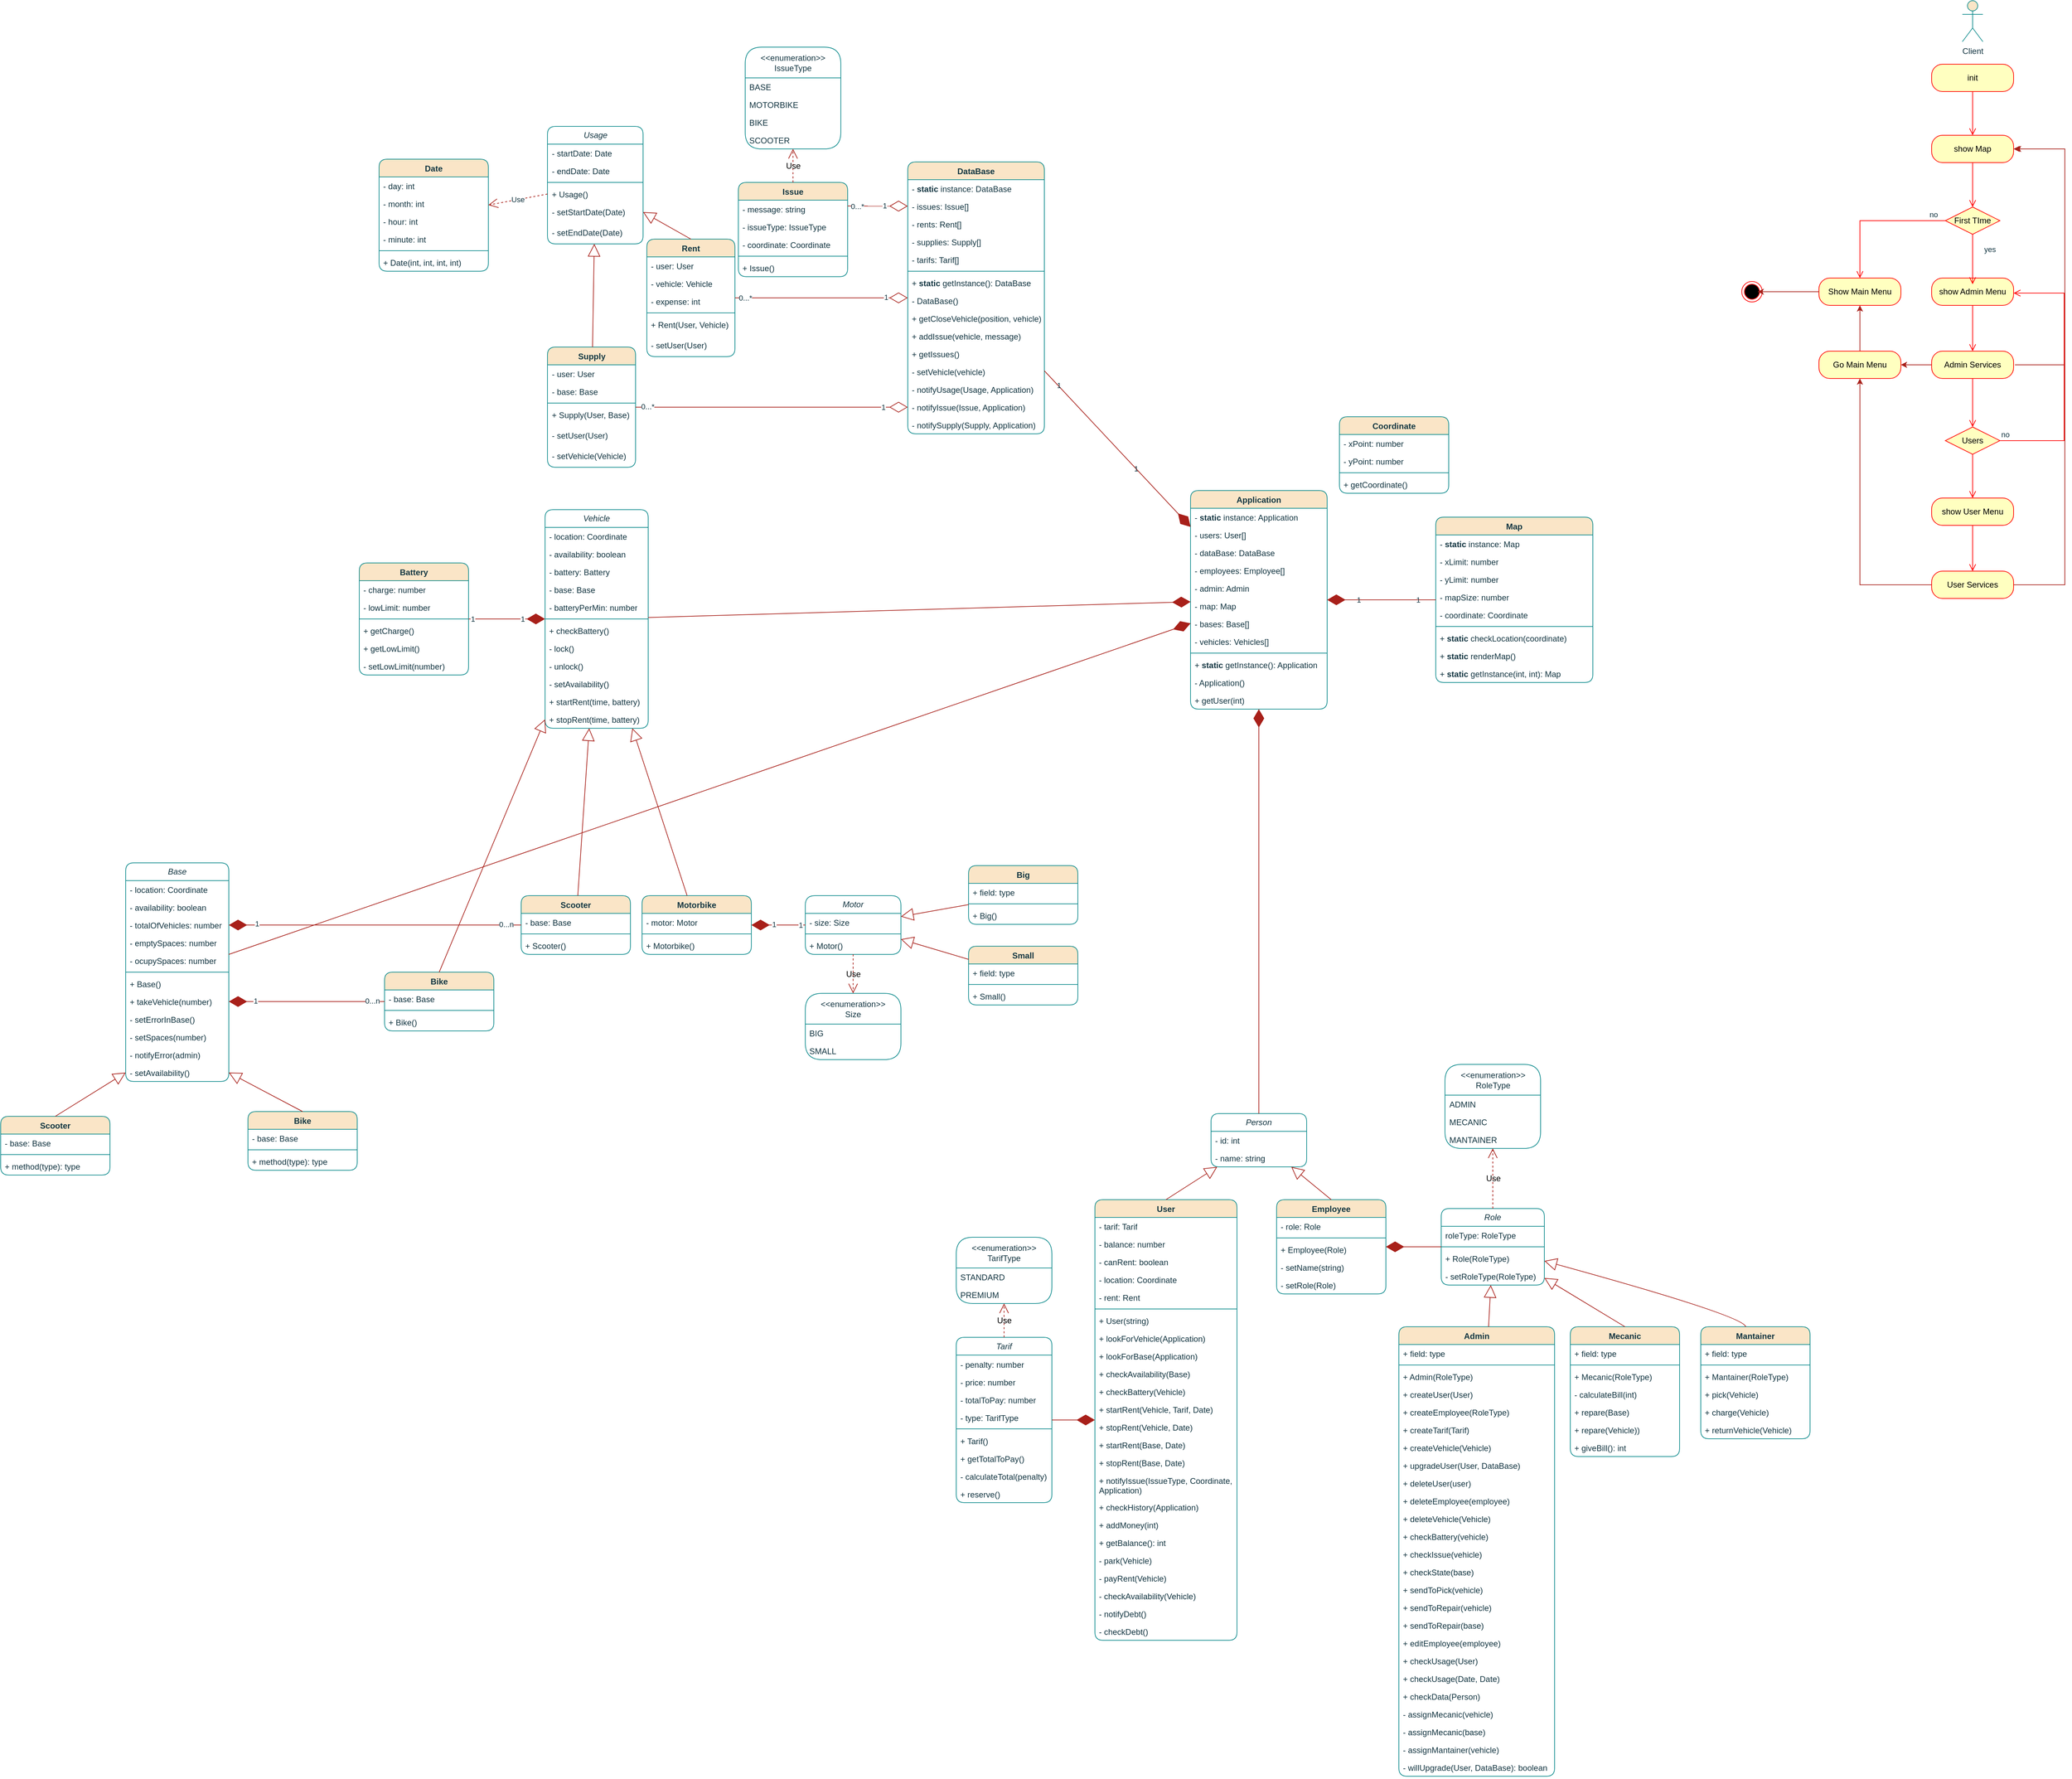 <mxfile version="26.2.12">
  <diagram id="C5RBs43oDa-KdzZeNtuy" name="Page-1">
    <mxGraphModel dx="1558" dy="2088" grid="0" gridSize="10" guides="1" tooltips="1" connect="1" arrows="1" fold="1" page="0" pageScale="1" pageWidth="2336" pageHeight="1654" background="#ffffff" math="0" shadow="0" adaptiveColors="simple">
      <root>
        <mxCell id="WIyWlLk6GJQsqaUBKTNV-0" />
        <mxCell id="WIyWlLk6GJQsqaUBKTNV-1" parent="WIyWlLk6GJQsqaUBKTNV-0" />
        <mxCell id="N519lql4RB3Tmnlweifi-12" value="User" style="swimlane;fontStyle=1;align=center;verticalAlign=top;childLayout=stackLayout;horizontal=1;startSize=26;horizontalStack=0;resizeParent=1;resizeParentMax=0;resizeLast=0;collapsible=1;marginBottom=0;whiteSpace=wrap;html=1;rounded=1;labelBackgroundColor=none;fillColor=#FAE5C7;strokeColor=#0F8B8D;fontColor=#143642;" parent="WIyWlLk6GJQsqaUBKTNV-1" vertex="1">
          <mxGeometry x="1173" y="317" width="208" height="645" as="geometry" />
        </mxCell>
        <mxCell id="N519lql4RB3Tmnlweifi-13" value="- tarif: Tarif" style="text;strokeColor=none;fillColor=none;align=left;verticalAlign=top;spacingLeft=4;spacingRight=4;overflow=hidden;rotatable=0;points=[[0,0.5],[1,0.5]];portConstraint=eastwest;whiteSpace=wrap;html=1;rounded=1;labelBackgroundColor=none;fontColor=#143642;" parent="N519lql4RB3Tmnlweifi-12" vertex="1">
          <mxGeometry y="26" width="208" height="26" as="geometry" />
        </mxCell>
        <mxCell id="N519lql4RB3Tmnlweifi-53" value="- balance: number" style="text;strokeColor=none;fillColor=none;align=left;verticalAlign=top;spacingLeft=4;spacingRight=4;overflow=hidden;rotatable=0;points=[[0,0.5],[1,0.5]];portConstraint=eastwest;whiteSpace=wrap;html=1;rounded=1;labelBackgroundColor=none;fontColor=#143642;" parent="N519lql4RB3Tmnlweifi-12" vertex="1">
          <mxGeometry y="52" width="208" height="26" as="geometry" />
        </mxCell>
        <mxCell id="N519lql4RB3Tmnlweifi-54" value="- canRent: boolean" style="text;strokeColor=none;fillColor=none;align=left;verticalAlign=top;spacingLeft=4;spacingRight=4;overflow=hidden;rotatable=0;points=[[0,0.5],[1,0.5]];portConstraint=eastwest;whiteSpace=wrap;html=1;rounded=1;labelBackgroundColor=none;fontColor=#143642;" parent="N519lql4RB3Tmnlweifi-12" vertex="1">
          <mxGeometry y="78" width="208" height="26" as="geometry" />
        </mxCell>
        <mxCell id="N519lql4RB3Tmnlweifi-147" value="- location: Coordinate" style="text;strokeColor=none;fillColor=none;align=left;verticalAlign=top;spacingLeft=4;spacingRight=4;overflow=hidden;rotatable=0;points=[[0,0.5],[1,0.5]];portConstraint=eastwest;whiteSpace=wrap;html=1;rounded=1;labelBackgroundColor=none;fontColor=#143642;" parent="N519lql4RB3Tmnlweifi-12" vertex="1">
          <mxGeometry y="104" width="208" height="26" as="geometry" />
        </mxCell>
        <mxCell id="zjAkS0u6og-Pdvrt3DcL-391" value="- rent: Rent" style="text;strokeColor=none;fillColor=none;align=left;verticalAlign=top;spacingLeft=4;spacingRight=4;overflow=hidden;rotatable=0;points=[[0,0.5],[1,0.5]];portConstraint=eastwest;whiteSpace=wrap;html=1;fontColor=#143642;labelBackgroundColor=none;" parent="N519lql4RB3Tmnlweifi-12" vertex="1">
          <mxGeometry y="130" width="208" height="26" as="geometry" />
        </mxCell>
        <mxCell id="N519lql4RB3Tmnlweifi-14" value="" style="line;strokeWidth=1;fillColor=none;align=left;verticalAlign=middle;spacingTop=-1;spacingLeft=3;spacingRight=3;rotatable=0;labelPosition=right;points=[];portConstraint=eastwest;strokeColor=#0F8B8D;rounded=1;labelBackgroundColor=none;fontColor=#143642;" parent="N519lql4RB3Tmnlweifi-12" vertex="1">
          <mxGeometry y="156" width="208" height="8" as="geometry" />
        </mxCell>
        <mxCell id="N519lql4RB3Tmnlweifi-15" value="+ User(string)" style="text;strokeColor=none;fillColor=none;align=left;verticalAlign=top;spacingLeft=4;spacingRight=4;overflow=hidden;rotatable=0;points=[[0,0.5],[1,0.5]];portConstraint=eastwest;whiteSpace=wrap;html=1;rounded=1;labelBackgroundColor=none;fontColor=#143642;" parent="N519lql4RB3Tmnlweifi-12" vertex="1">
          <mxGeometry y="164" width="208" height="26" as="geometry" />
        </mxCell>
        <mxCell id="zjAkS0u6og-Pdvrt3DcL-388" value="+ lookForVehicle(Application)" style="text;strokeColor=none;fillColor=none;align=left;verticalAlign=top;spacingLeft=4;spacingRight=4;overflow=hidden;rotatable=0;points=[[0,0.5],[1,0.5]];portConstraint=eastwest;whiteSpace=wrap;html=1;rounded=1;labelBackgroundColor=none;fontColor=#143642;" parent="N519lql4RB3Tmnlweifi-12" vertex="1">
          <mxGeometry y="190" width="208" height="26" as="geometry" />
        </mxCell>
        <mxCell id="zjAkS0u6og-Pdvrt3DcL-389" value="+ lookForBase(Application)" style="text;strokeColor=none;fillColor=none;align=left;verticalAlign=top;spacingLeft=4;spacingRight=4;overflow=hidden;rotatable=0;points=[[0,0.5],[1,0.5]];portConstraint=eastwest;whiteSpace=wrap;html=1;rounded=1;labelBackgroundColor=none;fontColor=#143642;" parent="N519lql4RB3Tmnlweifi-12" vertex="1">
          <mxGeometry y="216" width="208" height="26" as="geometry" />
        </mxCell>
        <mxCell id="zjAkS0u6og-Pdvrt3DcL-387" value="+ checkAvailability(Base)" style="text;strokeColor=none;fillColor=none;align=left;verticalAlign=top;spacingLeft=4;spacingRight=4;overflow=hidden;rotatable=0;points=[[0,0.5],[1,0.5]];portConstraint=eastwest;whiteSpace=wrap;html=1;rounded=1;labelBackgroundColor=none;fontColor=#143642;" parent="N519lql4RB3Tmnlweifi-12" vertex="1">
          <mxGeometry y="242" width="208" height="26" as="geometry" />
        </mxCell>
        <mxCell id="zjAkS0u6og-Pdvrt3DcL-312" value="+ checkBattery(Vehicle)" style="text;strokeColor=none;fillColor=none;align=left;verticalAlign=top;spacingLeft=4;spacingRight=4;overflow=hidden;rotatable=0;points=[[0,0.5],[1,0.5]];portConstraint=eastwest;whiteSpace=wrap;html=1;rounded=1;labelBackgroundColor=none;fontColor=#143642;" parent="N519lql4RB3Tmnlweifi-12" vertex="1">
          <mxGeometry y="268" width="208" height="26" as="geometry" />
        </mxCell>
        <mxCell id="N519lql4RB3Tmnlweifi-59" value="+ startRent(Vehicle, Tarif, Date)" style="text;strokeColor=none;fillColor=none;align=left;verticalAlign=top;spacingLeft=4;spacingRight=4;overflow=hidden;rotatable=0;points=[[0,0.5],[1,0.5]];portConstraint=eastwest;whiteSpace=wrap;html=1;rounded=1;labelBackgroundColor=none;fontColor=#143642;" parent="N519lql4RB3Tmnlweifi-12" vertex="1">
          <mxGeometry y="294" width="208" height="26" as="geometry" />
        </mxCell>
        <mxCell id="zjAkS0u6og-Pdvrt3DcL-390" value="+ stopRent(Vehicle, Date)" style="text;strokeColor=none;fillColor=none;align=left;verticalAlign=top;spacingLeft=4;spacingRight=4;overflow=hidden;rotatable=0;points=[[0,0.5],[1,0.5]];portConstraint=eastwest;whiteSpace=wrap;html=1;rounded=1;labelBackgroundColor=none;fontColor=#143642;" parent="N519lql4RB3Tmnlweifi-12" vertex="1">
          <mxGeometry y="320" width="208" height="26" as="geometry" />
        </mxCell>
        <mxCell id="zjAkS0u6og-Pdvrt3DcL-392" value="+ startRent(Base, Date)" style="text;strokeColor=none;fillColor=none;align=left;verticalAlign=top;spacingLeft=4;spacingRight=4;overflow=hidden;rotatable=0;points=[[0,0.5],[1,0.5]];portConstraint=eastwest;whiteSpace=wrap;html=1;rounded=1;labelBackgroundColor=none;fontColor=#143642;" parent="N519lql4RB3Tmnlweifi-12" vertex="1">
          <mxGeometry y="346" width="208" height="26" as="geometry" />
        </mxCell>
        <mxCell id="zjAkS0u6og-Pdvrt3DcL-393" value="+ stopRent(Base, Date)" style="text;strokeColor=none;fillColor=none;align=left;verticalAlign=top;spacingLeft=4;spacingRight=4;overflow=hidden;rotatable=0;points=[[0,0.5],[1,0.5]];portConstraint=eastwest;whiteSpace=wrap;html=1;rounded=1;labelBackgroundColor=none;fontColor=#143642;" parent="N519lql4RB3Tmnlweifi-12" vertex="1">
          <mxGeometry y="372" width="208" height="26" as="geometry" />
        </mxCell>
        <mxCell id="zjAkS0u6og-Pdvrt3DcL-308" value="+ notifyIssue(IssueType, Coordinate, Application)" style="text;strokeColor=none;fillColor=none;align=left;verticalAlign=top;spacingLeft=4;spacingRight=4;overflow=hidden;rotatable=0;points=[[0,0.5],[1,0.5]];portConstraint=eastwest;whiteSpace=wrap;html=1;rounded=1;labelBackgroundColor=none;fontColor=#143642;" parent="N519lql4RB3Tmnlweifi-12" vertex="1">
          <mxGeometry y="398" width="208" height="39" as="geometry" />
        </mxCell>
        <mxCell id="zjAkS0u6og-Pdvrt3DcL-438" value="+ checkHistory(Application)" style="text;strokeColor=none;fillColor=none;align=left;verticalAlign=top;spacingLeft=4;spacingRight=4;overflow=hidden;rotatable=0;points=[[0,0.5],[1,0.5]];portConstraint=eastwest;whiteSpace=wrap;html=1;fontColor=#143642;labelBackgroundColor=none;" parent="N519lql4RB3Tmnlweifi-12" vertex="1">
          <mxGeometry y="437" width="208" height="26" as="geometry" />
        </mxCell>
        <mxCell id="zjAkS0u6og-Pdvrt3DcL-311" value="+ addMoney(int)" style="text;strokeColor=none;fillColor=none;align=left;verticalAlign=top;spacingLeft=4;spacingRight=4;overflow=hidden;rotatable=0;points=[[0,0.5],[1,0.5]];portConstraint=eastwest;whiteSpace=wrap;html=1;rounded=1;labelBackgroundColor=none;fontColor=#143642;" parent="N519lql4RB3Tmnlweifi-12" vertex="1">
          <mxGeometry y="463" width="208" height="26" as="geometry" />
        </mxCell>
        <mxCell id="zjAkS0u6og-Pdvrt3DcL-439" value="+ getBalance(): int" style="text;strokeColor=none;fillColor=none;align=left;verticalAlign=top;spacingLeft=4;spacingRight=4;overflow=hidden;rotatable=0;points=[[0,0.5],[1,0.5]];portConstraint=eastwest;whiteSpace=wrap;html=1;fontColor=#143642;labelBackgroundColor=none;" parent="N519lql4RB3Tmnlweifi-12" vertex="1">
          <mxGeometry y="489" width="208" height="26" as="geometry" />
        </mxCell>
        <mxCell id="zjAkS0u6og-Pdvrt3DcL-309" value="- park(Vehicle)" style="text;strokeColor=none;fillColor=none;align=left;verticalAlign=top;spacingLeft=4;spacingRight=4;overflow=hidden;rotatable=0;points=[[0,0.5],[1,0.5]];portConstraint=eastwest;whiteSpace=wrap;html=1;rounded=1;labelBackgroundColor=none;fontColor=#143642;" parent="N519lql4RB3Tmnlweifi-12" vertex="1">
          <mxGeometry y="515" width="208" height="26" as="geometry" />
        </mxCell>
        <mxCell id="zjAkS0u6og-Pdvrt3DcL-310" value="- payRent(Vehicle)" style="text;strokeColor=none;fillColor=none;align=left;verticalAlign=top;spacingLeft=4;spacingRight=4;overflow=hidden;rotatable=0;points=[[0,0.5],[1,0.5]];portConstraint=eastwest;whiteSpace=wrap;html=1;rounded=1;labelBackgroundColor=none;fontColor=#143642;" parent="N519lql4RB3Tmnlweifi-12" vertex="1">
          <mxGeometry y="541" width="208" height="26" as="geometry" />
        </mxCell>
        <mxCell id="zjAkS0u6og-Pdvrt3DcL-313" value="- checkAvailability(Vehicle)" style="text;strokeColor=none;fillColor=none;align=left;verticalAlign=top;spacingLeft=4;spacingRight=4;overflow=hidden;rotatable=0;points=[[0,0.5],[1,0.5]];portConstraint=eastwest;whiteSpace=wrap;html=1;rounded=1;labelBackgroundColor=none;fontColor=#143642;" parent="N519lql4RB3Tmnlweifi-12" vertex="1">
          <mxGeometry y="567" width="208" height="26" as="geometry" />
        </mxCell>
        <mxCell id="zjAkS0u6og-Pdvrt3DcL-314" value="- notifyDebt()" style="text;strokeColor=none;fillColor=none;align=left;verticalAlign=top;spacingLeft=4;spacingRight=4;overflow=hidden;rotatable=0;points=[[0,0.5],[1,0.5]];portConstraint=eastwest;whiteSpace=wrap;html=1;rounded=1;labelBackgroundColor=none;fontColor=#143642;" parent="N519lql4RB3Tmnlweifi-12" vertex="1">
          <mxGeometry y="593" width="208" height="26" as="geometry" />
        </mxCell>
        <mxCell id="zjAkS0u6og-Pdvrt3DcL-315" value="- checkDebt()" style="text;strokeColor=none;fillColor=none;align=left;verticalAlign=top;spacingLeft=4;spacingRight=4;overflow=hidden;rotatable=0;points=[[0,0.5],[1,0.5]];portConstraint=eastwest;whiteSpace=wrap;html=1;rounded=1;labelBackgroundColor=none;fontColor=#143642;" parent="N519lql4RB3Tmnlweifi-12" vertex="1">
          <mxGeometry y="619" width="208" height="26" as="geometry" />
        </mxCell>
        <mxCell id="N519lql4RB3Tmnlweifi-16" value="Employee" style="swimlane;fontStyle=1;align=center;verticalAlign=top;childLayout=stackLayout;horizontal=1;startSize=26;horizontalStack=0;resizeParent=1;resizeParentMax=0;resizeLast=0;collapsible=1;marginBottom=0;whiteSpace=wrap;html=1;rounded=1;labelBackgroundColor=none;fillColor=#FAE5C7;strokeColor=#0F8B8D;fontColor=#143642;" parent="WIyWlLk6GJQsqaUBKTNV-1" vertex="1">
          <mxGeometry x="1439" y="317" width="160" height="138" as="geometry" />
        </mxCell>
        <mxCell id="zjAkS0u6og-Pdvrt3DcL-189" value="- role: Role" style="text;strokeColor=none;fillColor=none;align=left;verticalAlign=top;spacingLeft=4;spacingRight=4;overflow=hidden;rotatable=0;points=[[0,0.5],[1,0.5]];portConstraint=eastwest;whiteSpace=wrap;html=1;fontColor=#143642;labelBackgroundColor=none;" parent="N519lql4RB3Tmnlweifi-16" vertex="1">
          <mxGeometry y="26" width="160" height="26" as="geometry" />
        </mxCell>
        <mxCell id="zjAkS0u6og-Pdvrt3DcL-249" value="" style="line;strokeWidth=1;fillColor=none;align=left;verticalAlign=middle;spacingTop=-1;spacingLeft=3;spacingRight=3;rotatable=0;labelPosition=right;points=[];portConstraint=eastwest;strokeColor=#0F8B8D;fontColor=#143642;labelBackgroundColor=none;" parent="N519lql4RB3Tmnlweifi-16" vertex="1">
          <mxGeometry y="52" width="160" height="8" as="geometry" />
        </mxCell>
        <mxCell id="zjAkS0u6og-Pdvrt3DcL-261" value="+ Employee(Role)" style="text;strokeColor=none;fillColor=none;align=left;verticalAlign=top;spacingLeft=4;spacingRight=4;overflow=hidden;rotatable=0;points=[[0,0.5],[1,0.5]];portConstraint=eastwest;whiteSpace=wrap;html=1;fontColor=#143642;labelBackgroundColor=none;" parent="N519lql4RB3Tmnlweifi-16" vertex="1">
          <mxGeometry y="60" width="160" height="26" as="geometry" />
        </mxCell>
        <mxCell id="zjAkS0u6og-Pdvrt3DcL-262" value="- setName(string)" style="text;strokeColor=none;fillColor=none;align=left;verticalAlign=top;spacingLeft=4;spacingRight=4;overflow=hidden;rotatable=0;points=[[0,0.5],[1,0.5]];portConstraint=eastwest;whiteSpace=wrap;html=1;fontColor=#143642;labelBackgroundColor=none;" parent="N519lql4RB3Tmnlweifi-16" vertex="1">
          <mxGeometry y="86" width="160" height="26" as="geometry" />
        </mxCell>
        <mxCell id="zjAkS0u6og-Pdvrt3DcL-250" value="- setRole(Role)" style="text;strokeColor=none;fillColor=none;align=left;verticalAlign=top;spacingLeft=4;spacingRight=4;overflow=hidden;rotatable=0;points=[[0,0.5],[1,0.5]];portConstraint=eastwest;whiteSpace=wrap;html=1;fontColor=#143642;labelBackgroundColor=none;" parent="N519lql4RB3Tmnlweifi-16" vertex="1">
          <mxGeometry y="112" width="160" height="26" as="geometry" />
        </mxCell>
        <mxCell id="N519lql4RB3Tmnlweifi-33" value="&lt;i&gt;Tarif&lt;/i&gt;" style="swimlane;fontStyle=0;childLayout=stackLayout;horizontal=1;startSize=26;fillColor=none;horizontalStack=0;resizeParent=1;resizeParentMax=0;resizeLast=0;collapsible=1;marginBottom=0;whiteSpace=wrap;html=1;rounded=1;labelBackgroundColor=none;strokeColor=#0F8B8D;fontColor=#143642;" parent="WIyWlLk6GJQsqaUBKTNV-1" vertex="1">
          <mxGeometry x="970" y="518.5" width="140" height="242" as="geometry" />
        </mxCell>
        <mxCell id="N519lql4RB3Tmnlweifi-90" value="- penalty: number" style="text;strokeColor=none;fillColor=none;align=left;verticalAlign=top;spacingLeft=4;spacingRight=4;overflow=hidden;rotatable=0;points=[[0,0.5],[1,0.5]];portConstraint=eastwest;whiteSpace=wrap;html=1;rounded=1;labelBackgroundColor=none;fontColor=#143642;" parent="N519lql4RB3Tmnlweifi-33" vertex="1">
          <mxGeometry y="26" width="140" height="26" as="geometry" />
        </mxCell>
        <mxCell id="N519lql4RB3Tmnlweifi-87" value="- price: number" style="text;strokeColor=none;fillColor=none;align=left;verticalAlign=top;spacingLeft=4;spacingRight=4;overflow=hidden;rotatable=0;points=[[0,0.5],[1,0.5]];portConstraint=eastwest;whiteSpace=wrap;html=1;rounded=1;labelBackgroundColor=none;fontColor=#143642;" parent="N519lql4RB3Tmnlweifi-33" vertex="1">
          <mxGeometry y="52" width="140" height="26" as="geometry" />
        </mxCell>
        <mxCell id="N519lql4RB3Tmnlweifi-91" value="- totalToPay: number" style="text;strokeColor=none;fillColor=none;align=left;verticalAlign=top;spacingLeft=4;spacingRight=4;overflow=hidden;rotatable=0;points=[[0,0.5],[1,0.5]];portConstraint=eastwest;whiteSpace=wrap;html=1;rounded=1;labelBackgroundColor=none;fontColor=#143642;" parent="N519lql4RB3Tmnlweifi-33" vertex="1">
          <mxGeometry y="78" width="140" height="26" as="geometry" />
        </mxCell>
        <mxCell id="zjAkS0u6og-Pdvrt3DcL-300" value="- type: TarifType" style="text;strokeColor=none;fillColor=none;align=left;verticalAlign=top;spacingLeft=4;spacingRight=4;overflow=hidden;rotatable=0;points=[[0,0.5],[1,0.5]];portConstraint=eastwest;whiteSpace=wrap;html=1;rounded=1;labelBackgroundColor=none;fontColor=#143642;" parent="N519lql4RB3Tmnlweifi-33" vertex="1">
          <mxGeometry y="104" width="140" height="26" as="geometry" />
        </mxCell>
        <mxCell id="N519lql4RB3Tmnlweifi-88" value="" style="line;strokeWidth=1;fillColor=none;align=left;verticalAlign=middle;spacingTop=-1;spacingLeft=3;spacingRight=3;rotatable=0;labelPosition=right;points=[];portConstraint=eastwest;strokeColor=#0F8B8D;rounded=1;labelBackgroundColor=none;fontColor=#143642;" parent="N519lql4RB3Tmnlweifi-33" vertex="1">
          <mxGeometry y="130" width="140" height="8" as="geometry" />
        </mxCell>
        <mxCell id="zjAkS0u6og-Pdvrt3DcL-441" value="+ Tarif()" style="text;strokeColor=none;fillColor=none;align=left;verticalAlign=top;spacingLeft=4;spacingRight=4;overflow=hidden;rotatable=0;points=[[0,0.5],[1,0.5]];portConstraint=eastwest;whiteSpace=wrap;html=1;fontColor=#143642;labelBackgroundColor=none;" parent="N519lql4RB3Tmnlweifi-33" vertex="1">
          <mxGeometry y="138" width="140" height="26" as="geometry" />
        </mxCell>
        <mxCell id="N519lql4RB3Tmnlweifi-93" value="+ getTotalToPay()" style="text;strokeColor=none;fillColor=none;align=left;verticalAlign=top;spacingLeft=4;spacingRight=4;overflow=hidden;rotatable=0;points=[[0,0.5],[1,0.5]];portConstraint=eastwest;whiteSpace=wrap;html=1;rounded=1;labelBackgroundColor=none;fontColor=#143642;" parent="N519lql4RB3Tmnlweifi-33" vertex="1">
          <mxGeometry y="164" width="140" height="26" as="geometry" />
        </mxCell>
        <mxCell id="N519lql4RB3Tmnlweifi-52" value="- calculateTotal(penalty)" style="text;strokeColor=none;fillColor=none;align=left;verticalAlign=top;spacingLeft=4;spacingRight=4;overflow=hidden;rotatable=0;points=[[0,0.5],[1,0.5]];portConstraint=eastwest;whiteSpace=wrap;html=1;rounded=1;labelBackgroundColor=none;fontColor=#143642;" parent="N519lql4RB3Tmnlweifi-33" vertex="1">
          <mxGeometry y="190" width="140" height="26" as="geometry" />
        </mxCell>
        <mxCell id="zjAkS0u6og-Pdvrt3DcL-440" value="+ reserve()" style="text;strokeColor=none;fillColor=none;align=left;verticalAlign=top;spacingLeft=4;spacingRight=4;overflow=hidden;rotatable=0;points=[[0,0.5],[1,0.5]];portConstraint=eastwest;whiteSpace=wrap;html=1;fontColor=#143642;labelBackgroundColor=none;" parent="N519lql4RB3Tmnlweifi-33" vertex="1">
          <mxGeometry y="216" width="140" height="26" as="geometry" />
        </mxCell>
        <mxCell id="N519lql4RB3Tmnlweifi-117" value="Map" style="swimlane;fontStyle=1;align=center;verticalAlign=top;childLayout=stackLayout;horizontal=1;startSize=26;horizontalStack=0;resizeParent=1;resizeParentMax=0;resizeLast=0;collapsible=1;marginBottom=0;whiteSpace=wrap;html=1;rounded=1;labelBackgroundColor=none;fillColor=#FAE5C7;strokeColor=#0F8B8D;fontColor=#143642;" parent="WIyWlLk6GJQsqaUBKTNV-1" vertex="1">
          <mxGeometry x="1672" y="-682" width="230" height="242" as="geometry" />
        </mxCell>
        <mxCell id="qV_PihKqUeAyzgML_Ljs-6" value="- &lt;b&gt;static&lt;/b&gt;&amp;nbsp;instance: Map" style="text;strokeColor=none;fillColor=none;align=left;verticalAlign=top;spacingLeft=4;spacingRight=4;overflow=hidden;rotatable=0;points=[[0,0.5],[1,0.5]];portConstraint=eastwest;whiteSpace=wrap;html=1;fontColor=#143642;labelBackgroundColor=none;" vertex="1" parent="N519lql4RB3Tmnlweifi-117">
          <mxGeometry y="26" width="230" height="26" as="geometry" />
        </mxCell>
        <mxCell id="N519lql4RB3Tmnlweifi-118" value="- xLimit: number" style="text;strokeColor=none;fillColor=none;align=left;verticalAlign=top;spacingLeft=4;spacingRight=4;overflow=hidden;rotatable=0;points=[[0,0.5],[1,0.5]];portConstraint=eastwest;whiteSpace=wrap;html=1;rounded=1;labelBackgroundColor=none;fontColor=#143642;" parent="N519lql4RB3Tmnlweifi-117" vertex="1">
          <mxGeometry y="52" width="230" height="26" as="geometry" />
        </mxCell>
        <mxCell id="N519lql4RB3Tmnlweifi-121" value="- yLimit: number" style="text;strokeColor=none;fillColor=none;align=left;verticalAlign=top;spacingLeft=4;spacingRight=4;overflow=hidden;rotatable=0;points=[[0,0.5],[1,0.5]];portConstraint=eastwest;whiteSpace=wrap;html=1;rounded=1;labelBackgroundColor=none;fontColor=#143642;" parent="N519lql4RB3Tmnlweifi-117" vertex="1">
          <mxGeometry y="78" width="230" height="26" as="geometry" />
        </mxCell>
        <mxCell id="N519lql4RB3Tmnlweifi-122" value="- mapSize: number" style="text;strokeColor=none;fillColor=none;align=left;verticalAlign=top;spacingLeft=4;spacingRight=4;overflow=hidden;rotatable=0;points=[[0,0.5],[1,0.5]];portConstraint=eastwest;whiteSpace=wrap;html=1;rounded=1;labelBackgroundColor=none;fontColor=#143642;" parent="N519lql4RB3Tmnlweifi-117" vertex="1">
          <mxGeometry y="104" width="230" height="26" as="geometry" />
        </mxCell>
        <mxCell id="N519lql4RB3Tmnlweifi-146" value="- coordinate: Coordinate" style="text;strokeColor=none;fillColor=none;align=left;verticalAlign=top;spacingLeft=4;spacingRight=4;overflow=hidden;rotatable=0;points=[[0,0.5],[1,0.5]];portConstraint=eastwest;whiteSpace=wrap;html=1;rounded=1;labelBackgroundColor=none;fontColor=#143642;" parent="N519lql4RB3Tmnlweifi-117" vertex="1">
          <mxGeometry y="130" width="230" height="26" as="geometry" />
        </mxCell>
        <mxCell id="N519lql4RB3Tmnlweifi-119" value="" style="line;strokeWidth=1;fillColor=none;align=left;verticalAlign=middle;spacingTop=-1;spacingLeft=3;spacingRight=3;rotatable=0;labelPosition=right;points=[];portConstraint=eastwest;strokeColor=#0F8B8D;rounded=1;labelBackgroundColor=none;fontColor=#143642;" parent="N519lql4RB3Tmnlweifi-117" vertex="1">
          <mxGeometry y="156" width="230" height="8" as="geometry" />
        </mxCell>
        <mxCell id="N519lql4RB3Tmnlweifi-124" value="+ &lt;b&gt;static&lt;/b&gt; checkLocation(coordinate)" style="text;strokeColor=none;fillColor=none;align=left;verticalAlign=top;spacingLeft=4;spacingRight=4;overflow=hidden;rotatable=0;points=[[0,0.5],[1,0.5]];portConstraint=eastwest;whiteSpace=wrap;html=1;rounded=1;labelBackgroundColor=none;fontColor=#143642;" parent="N519lql4RB3Tmnlweifi-117" vertex="1">
          <mxGeometry y="164" width="230" height="26" as="geometry" />
        </mxCell>
        <mxCell id="qV_PihKqUeAyzgML_Ljs-101" value="+ &lt;b&gt;static&lt;/b&gt; renderMap()" style="text;strokeColor=none;fillColor=none;align=left;verticalAlign=top;spacingLeft=4;spacingRight=4;overflow=hidden;rotatable=0;points=[[0,0.5],[1,0.5]];portConstraint=eastwest;whiteSpace=wrap;html=1;fontColor=#143642;" vertex="1" parent="N519lql4RB3Tmnlweifi-117">
          <mxGeometry y="190" width="230" height="26" as="geometry" />
        </mxCell>
        <mxCell id="qV_PihKqUeAyzgML_Ljs-7" value="+ &lt;b&gt;static&lt;/b&gt; getInstance(int, int): Map" style="text;strokeColor=none;fillColor=none;align=left;verticalAlign=top;spacingLeft=4;spacingRight=4;overflow=hidden;rotatable=0;points=[[0,0.5],[1,0.5]];portConstraint=eastwest;whiteSpace=wrap;html=1;fontColor=#143642;labelBackgroundColor=none;" vertex="1" parent="N519lql4RB3Tmnlweifi-117">
          <mxGeometry y="216" width="230" height="26" as="geometry" />
        </mxCell>
        <mxCell id="N519lql4RB3Tmnlweifi-128" value="Coordinate" style="swimlane;fontStyle=1;align=center;verticalAlign=top;childLayout=stackLayout;horizontal=1;startSize=26;horizontalStack=0;resizeParent=1;resizeParentMax=0;resizeLast=0;collapsible=1;marginBottom=0;whiteSpace=wrap;html=1;rounded=1;labelBackgroundColor=none;fillColor=#FAE5C7;strokeColor=#0F8B8D;fontColor=#143642;" parent="WIyWlLk6GJQsqaUBKTNV-1" vertex="1">
          <mxGeometry x="1531" y="-829" width="160" height="112" as="geometry" />
        </mxCell>
        <mxCell id="N519lql4RB3Tmnlweifi-129" value="- xPoint: number" style="text;strokeColor=none;fillColor=none;align=left;verticalAlign=top;spacingLeft=4;spacingRight=4;overflow=hidden;rotatable=0;points=[[0,0.5],[1,0.5]];portConstraint=eastwest;whiteSpace=wrap;html=1;rounded=1;labelBackgroundColor=none;fontColor=#143642;" parent="N519lql4RB3Tmnlweifi-128" vertex="1">
          <mxGeometry y="26" width="160" height="26" as="geometry" />
        </mxCell>
        <mxCell id="N519lql4RB3Tmnlweifi-132" value="- yPoint: number" style="text;strokeColor=none;fillColor=none;align=left;verticalAlign=top;spacingLeft=4;spacingRight=4;overflow=hidden;rotatable=0;points=[[0,0.5],[1,0.5]];portConstraint=eastwest;whiteSpace=wrap;html=1;rounded=1;labelBackgroundColor=none;fontColor=#143642;" parent="N519lql4RB3Tmnlweifi-128" vertex="1">
          <mxGeometry y="52" width="160" height="26" as="geometry" />
        </mxCell>
        <mxCell id="N519lql4RB3Tmnlweifi-130" value="" style="line;strokeWidth=1;fillColor=none;align=left;verticalAlign=middle;spacingTop=-1;spacingLeft=3;spacingRight=3;rotatable=0;labelPosition=right;points=[];portConstraint=eastwest;strokeColor=#0F8B8D;rounded=1;labelBackgroundColor=none;fontColor=#143642;" parent="N519lql4RB3Tmnlweifi-128" vertex="1">
          <mxGeometry y="78" width="160" height="8" as="geometry" />
        </mxCell>
        <mxCell id="N519lql4RB3Tmnlweifi-131" value="+ getCoordinate()" style="text;strokeColor=none;fillColor=none;align=left;verticalAlign=top;spacingLeft=4;spacingRight=4;overflow=hidden;rotatable=0;points=[[0,0.5],[1,0.5]];portConstraint=eastwest;whiteSpace=wrap;html=1;rounded=1;labelBackgroundColor=none;fontColor=#143642;" parent="N519lql4RB3Tmnlweifi-128" vertex="1">
          <mxGeometry y="86" width="160" height="26" as="geometry" />
        </mxCell>
        <mxCell id="N519lql4RB3Tmnlweifi-155" value="Battery" style="swimlane;fontStyle=1;align=center;verticalAlign=top;childLayout=stackLayout;horizontal=1;startSize=26;horizontalStack=0;resizeParent=1;resizeParentMax=0;resizeLast=0;collapsible=1;marginBottom=0;whiteSpace=wrap;html=1;rounded=1;labelBackgroundColor=none;fillColor=#FAE5C7;strokeColor=#0F8B8D;fontColor=#143642;" parent="WIyWlLk6GJQsqaUBKTNV-1" vertex="1">
          <mxGeometry x="96" y="-615" width="160" height="164" as="geometry" />
        </mxCell>
        <mxCell id="N519lql4RB3Tmnlweifi-156" value="- charge: number" style="text;strokeColor=none;fillColor=none;align=left;verticalAlign=top;spacingLeft=4;spacingRight=4;overflow=hidden;rotatable=0;points=[[0,0.5],[1,0.5]];portConstraint=eastwest;whiteSpace=wrap;html=1;rounded=1;labelBackgroundColor=none;fontColor=#143642;" parent="N519lql4RB3Tmnlweifi-155" vertex="1">
          <mxGeometry y="26" width="160" height="26" as="geometry" />
        </mxCell>
        <mxCell id="N519lql4RB3Tmnlweifi-166" value="- lowLimit: number" style="text;strokeColor=none;fillColor=none;align=left;verticalAlign=top;spacingLeft=4;spacingRight=4;overflow=hidden;rotatable=0;points=[[0,0.5],[1,0.5]];portConstraint=eastwest;whiteSpace=wrap;html=1;rounded=1;labelBackgroundColor=none;fontColor=#143642;" parent="N519lql4RB3Tmnlweifi-155" vertex="1">
          <mxGeometry y="52" width="160" height="26" as="geometry" />
        </mxCell>
        <mxCell id="N519lql4RB3Tmnlweifi-157" value="" style="line;strokeWidth=1;fillColor=none;align=left;verticalAlign=middle;spacingTop=-1;spacingLeft=3;spacingRight=3;rotatable=0;labelPosition=right;points=[];portConstraint=eastwest;strokeColor=#0F8B8D;rounded=1;labelBackgroundColor=none;fontColor=#143642;" parent="N519lql4RB3Tmnlweifi-155" vertex="1">
          <mxGeometry y="78" width="160" height="8" as="geometry" />
        </mxCell>
        <mxCell id="N519lql4RB3Tmnlweifi-167" value="+ getCharge()" style="text;strokeColor=none;fillColor=none;align=left;verticalAlign=top;spacingLeft=4;spacingRight=4;overflow=hidden;rotatable=0;points=[[0,0.5],[1,0.5]];portConstraint=eastwest;whiteSpace=wrap;html=1;rounded=1;labelBackgroundColor=none;fontColor=#143642;" parent="N519lql4RB3Tmnlweifi-155" vertex="1">
          <mxGeometry y="86" width="160" height="26" as="geometry" />
        </mxCell>
        <mxCell id="N519lql4RB3Tmnlweifi-168" value="+ getLowLimit()" style="text;strokeColor=none;fillColor=none;align=left;verticalAlign=top;spacingLeft=4;spacingRight=4;overflow=hidden;rotatable=0;points=[[0,0.5],[1,0.5]];portConstraint=eastwest;whiteSpace=wrap;html=1;rounded=1;labelBackgroundColor=none;fontColor=#143642;" parent="N519lql4RB3Tmnlweifi-155" vertex="1">
          <mxGeometry y="112" width="160" height="26" as="geometry" />
        </mxCell>
        <mxCell id="N519lql4RB3Tmnlweifi-158" value="- setLowLimit(number)" style="text;strokeColor=none;fillColor=none;align=left;verticalAlign=top;spacingLeft=4;spacingRight=4;overflow=hidden;rotatable=0;points=[[0,0.5],[1,0.5]];portConstraint=eastwest;whiteSpace=wrap;html=1;rounded=1;labelBackgroundColor=none;fontColor=#143642;" parent="N519lql4RB3Tmnlweifi-155" vertex="1">
          <mxGeometry y="138" width="160" height="26" as="geometry" />
        </mxCell>
        <mxCell id="N519lql4RB3Tmnlweifi-172" value="Bike" style="swimlane;fontStyle=1;align=center;verticalAlign=top;childLayout=stackLayout;horizontal=1;startSize=26;horizontalStack=0;resizeParent=1;resizeParentMax=0;resizeLast=0;collapsible=1;marginBottom=0;whiteSpace=wrap;html=1;rounded=1;labelBackgroundColor=none;fillColor=#FAE5C7;strokeColor=#0F8B8D;fontColor=#143642;" parent="WIyWlLk6GJQsqaUBKTNV-1" vertex="1">
          <mxGeometry x="133" y="-16" width="160" height="86" as="geometry" />
        </mxCell>
        <mxCell id="N519lql4RB3Tmnlweifi-173" value="- base: Base" style="text;strokeColor=none;fillColor=none;align=left;verticalAlign=top;spacingLeft=4;spacingRight=4;overflow=hidden;rotatable=0;points=[[0,0.5],[1,0.5]];portConstraint=eastwest;whiteSpace=wrap;html=1;rounded=1;labelBackgroundColor=none;fontColor=#143642;" parent="N519lql4RB3Tmnlweifi-172" vertex="1">
          <mxGeometry y="26" width="160" height="26" as="geometry" />
        </mxCell>
        <mxCell id="N519lql4RB3Tmnlweifi-174" value="" style="line;strokeWidth=1;fillColor=none;align=left;verticalAlign=middle;spacingTop=-1;spacingLeft=3;spacingRight=3;rotatable=0;labelPosition=right;points=[];portConstraint=eastwest;strokeColor=#0F8B8D;rounded=1;labelBackgroundColor=none;fontColor=#143642;" parent="N519lql4RB3Tmnlweifi-172" vertex="1">
          <mxGeometry y="52" width="160" height="8" as="geometry" />
        </mxCell>
        <mxCell id="N519lql4RB3Tmnlweifi-175" value="+ Bike()" style="text;strokeColor=none;fillColor=none;align=left;verticalAlign=top;spacingLeft=4;spacingRight=4;overflow=hidden;rotatable=0;points=[[0,0.5],[1,0.5]];portConstraint=eastwest;whiteSpace=wrap;html=1;rounded=1;labelBackgroundColor=none;fontColor=#143642;" parent="N519lql4RB3Tmnlweifi-172" vertex="1">
          <mxGeometry y="60" width="160" height="26" as="geometry" />
        </mxCell>
        <mxCell id="N519lql4RB3Tmnlweifi-176" value="Scooter" style="swimlane;fontStyle=1;align=center;verticalAlign=top;childLayout=stackLayout;horizontal=1;startSize=26;horizontalStack=0;resizeParent=1;resizeParentMax=0;resizeLast=0;collapsible=1;marginBottom=0;whiteSpace=wrap;html=1;rounded=1;labelBackgroundColor=none;fillColor=#FAE5C7;strokeColor=#0F8B8D;fontColor=#143642;" parent="WIyWlLk6GJQsqaUBKTNV-1" vertex="1">
          <mxGeometry x="333" y="-128" width="160" height="86" as="geometry" />
        </mxCell>
        <mxCell id="N519lql4RB3Tmnlweifi-177" value="- base: Base" style="text;strokeColor=none;fillColor=none;align=left;verticalAlign=top;spacingLeft=4;spacingRight=4;overflow=hidden;rotatable=0;points=[[0,0.5],[1,0.5]];portConstraint=eastwest;whiteSpace=wrap;html=1;rounded=1;labelBackgroundColor=none;fontColor=#143642;" parent="N519lql4RB3Tmnlweifi-176" vertex="1">
          <mxGeometry y="26" width="160" height="26" as="geometry" />
        </mxCell>
        <mxCell id="N519lql4RB3Tmnlweifi-178" value="" style="line;strokeWidth=1;fillColor=none;align=left;verticalAlign=middle;spacingTop=-1;spacingLeft=3;spacingRight=3;rotatable=0;labelPosition=right;points=[];portConstraint=eastwest;strokeColor=#0F8B8D;rounded=1;labelBackgroundColor=none;fontColor=#143642;" parent="N519lql4RB3Tmnlweifi-176" vertex="1">
          <mxGeometry y="52" width="160" height="8" as="geometry" />
        </mxCell>
        <mxCell id="N519lql4RB3Tmnlweifi-179" value="+ Scooter()" style="text;strokeColor=none;fillColor=none;align=left;verticalAlign=top;spacingLeft=4;spacingRight=4;overflow=hidden;rotatable=0;points=[[0,0.5],[1,0.5]];portConstraint=eastwest;whiteSpace=wrap;html=1;rounded=1;labelBackgroundColor=none;fontColor=#143642;" parent="N519lql4RB3Tmnlweifi-176" vertex="1">
          <mxGeometry y="60" width="160" height="26" as="geometry" />
        </mxCell>
        <mxCell id="N519lql4RB3Tmnlweifi-180" value="Motorbike" style="swimlane;fontStyle=1;align=center;verticalAlign=top;childLayout=stackLayout;horizontal=1;startSize=26;horizontalStack=0;resizeParent=1;resizeParentMax=0;resizeLast=0;collapsible=1;marginBottom=0;whiteSpace=wrap;html=1;rounded=1;labelBackgroundColor=none;fillColor=#FAE5C7;strokeColor=#0F8B8D;fontColor=#143642;" parent="WIyWlLk6GJQsqaUBKTNV-1" vertex="1">
          <mxGeometry x="510" y="-128" width="160" height="86" as="geometry">
            <mxRectangle x="1560" y="1340" width="90" height="30" as="alternateBounds" />
          </mxGeometry>
        </mxCell>
        <mxCell id="N519lql4RB3Tmnlweifi-181" value="- motor: Motor" style="text;strokeColor=none;fillColor=none;align=left;verticalAlign=top;spacingLeft=4;spacingRight=4;overflow=hidden;rotatable=0;points=[[0,0.5],[1,0.5]];portConstraint=eastwest;whiteSpace=wrap;html=1;rounded=1;labelBackgroundColor=none;fontColor=#143642;" parent="N519lql4RB3Tmnlweifi-180" vertex="1">
          <mxGeometry y="26" width="160" height="26" as="geometry" />
        </mxCell>
        <mxCell id="N519lql4RB3Tmnlweifi-182" value="" style="line;strokeWidth=1;fillColor=none;align=left;verticalAlign=middle;spacingTop=-1;spacingLeft=3;spacingRight=3;rotatable=0;labelPosition=right;points=[];portConstraint=eastwest;strokeColor=#0F8B8D;rounded=1;labelBackgroundColor=none;fontColor=#143642;" parent="N519lql4RB3Tmnlweifi-180" vertex="1">
          <mxGeometry y="52" width="160" height="8" as="geometry" />
        </mxCell>
        <mxCell id="N519lql4RB3Tmnlweifi-183" value="+ Motorbike()" style="text;strokeColor=none;fillColor=none;align=left;verticalAlign=top;spacingLeft=4;spacingRight=4;overflow=hidden;rotatable=0;points=[[0,0.5],[1,0.5]];portConstraint=eastwest;whiteSpace=wrap;html=1;rounded=1;labelBackgroundColor=none;fontColor=#143642;" parent="N519lql4RB3Tmnlweifi-180" vertex="1">
          <mxGeometry y="60" width="160" height="26" as="geometry" />
        </mxCell>
        <mxCell id="zjAkS0u6og-Pdvrt3DcL-0" value="Date" style="swimlane;fontStyle=1;align=center;verticalAlign=top;childLayout=stackLayout;horizontal=1;startSize=26;horizontalStack=0;resizeParent=1;resizeParentMax=0;resizeLast=0;collapsible=1;marginBottom=0;whiteSpace=wrap;html=1;rounded=1;labelBackgroundColor=none;fillColor=#FAE5C7;strokeColor=#0F8B8D;fontColor=#143642;" parent="WIyWlLk6GJQsqaUBKTNV-1" vertex="1">
          <mxGeometry x="125" y="-1206" width="160" height="164" as="geometry" />
        </mxCell>
        <mxCell id="zjAkS0u6og-Pdvrt3DcL-10" value="- day: int" style="text;strokeColor=none;fillColor=none;align=left;verticalAlign=top;spacingLeft=4;spacingRight=4;overflow=hidden;rotatable=0;points=[[0,0.5],[1,0.5]];portConstraint=eastwest;whiteSpace=wrap;html=1;rounded=1;labelBackgroundColor=none;fontColor=#143642;" parent="zjAkS0u6og-Pdvrt3DcL-0" vertex="1">
          <mxGeometry y="26" width="160" height="26" as="geometry" />
        </mxCell>
        <mxCell id="zjAkS0u6og-Pdvrt3DcL-1" value="- month: int" style="text;strokeColor=none;fillColor=none;align=left;verticalAlign=top;spacingLeft=4;spacingRight=4;overflow=hidden;rotatable=0;points=[[0,0.5],[1,0.5]];portConstraint=eastwest;whiteSpace=wrap;html=1;rounded=1;labelBackgroundColor=none;fontColor=#143642;" parent="zjAkS0u6og-Pdvrt3DcL-0" vertex="1">
          <mxGeometry y="52" width="160" height="26" as="geometry" />
        </mxCell>
        <mxCell id="qV_PihKqUeAyzgML_Ljs-31" value="- hour: int" style="text;strokeColor=none;fillColor=none;align=left;verticalAlign=top;spacingLeft=4;spacingRight=4;overflow=hidden;rotatable=0;points=[[0,0.5],[1,0.5]];portConstraint=eastwest;whiteSpace=wrap;html=1;fontColor=#143642;" vertex="1" parent="zjAkS0u6og-Pdvrt3DcL-0">
          <mxGeometry y="78" width="160" height="26" as="geometry" />
        </mxCell>
        <mxCell id="qV_PihKqUeAyzgML_Ljs-32" value="- minute: int" style="text;strokeColor=none;fillColor=none;align=left;verticalAlign=top;spacingLeft=4;spacingRight=4;overflow=hidden;rotatable=0;points=[[0,0.5],[1,0.5]];portConstraint=eastwest;whiteSpace=wrap;html=1;fontColor=#143642;" vertex="1" parent="zjAkS0u6og-Pdvrt3DcL-0">
          <mxGeometry y="104" width="160" height="26" as="geometry" />
        </mxCell>
        <mxCell id="zjAkS0u6og-Pdvrt3DcL-2" value="" style="line;strokeWidth=1;fillColor=none;align=left;verticalAlign=middle;spacingTop=-1;spacingLeft=3;spacingRight=3;rotatable=0;labelPosition=right;points=[];portConstraint=eastwest;strokeColor=#0F8B8D;rounded=1;labelBackgroundColor=none;fontColor=#143642;" parent="zjAkS0u6og-Pdvrt3DcL-0" vertex="1">
          <mxGeometry y="130" width="160" height="8" as="geometry" />
        </mxCell>
        <mxCell id="zjAkS0u6og-Pdvrt3DcL-18" value="+ Date(int, int, int, int)" style="text;strokeColor=none;fillColor=none;align=left;verticalAlign=top;spacingLeft=4;spacingRight=4;overflow=hidden;rotatable=0;points=[[0,0.5],[1,0.5]];portConstraint=eastwest;whiteSpace=wrap;html=1;rounded=1;labelBackgroundColor=none;fontColor=#143642;" parent="zjAkS0u6og-Pdvrt3DcL-0" vertex="1">
          <mxGeometry y="138" width="160" height="26" as="geometry" />
        </mxCell>
        <mxCell id="zjAkS0u6og-Pdvrt3DcL-48" value="DataBase" style="swimlane;fontStyle=1;align=center;verticalAlign=top;childLayout=stackLayout;horizontal=1;startSize=26;horizontalStack=0;resizeParent=1;resizeParentMax=0;resizeLast=0;collapsible=1;marginBottom=0;whiteSpace=wrap;html=1;rounded=1;labelBackgroundColor=none;fillColor=#FAE5C7;strokeColor=#0F8B8D;fontColor=#143642;" parent="WIyWlLk6GJQsqaUBKTNV-1" vertex="1">
          <mxGeometry x="899" y="-1202" width="200" height="398" as="geometry" />
        </mxCell>
        <mxCell id="qV_PihKqUeAyzgML_Ljs-12" value="- &lt;b&gt;static&lt;/b&gt;&amp;nbsp;instance: DataBase" style="text;strokeColor=none;fillColor=none;align=left;verticalAlign=top;spacingLeft=4;spacingRight=4;overflow=hidden;rotatable=0;points=[[0,0.5],[1,0.5]];portConstraint=eastwest;whiteSpace=wrap;html=1;fontColor=#143642;labelBackgroundColor=none;" vertex="1" parent="zjAkS0u6og-Pdvrt3DcL-48">
          <mxGeometry y="26" width="200" height="26" as="geometry" />
        </mxCell>
        <mxCell id="zjAkS0u6og-Pdvrt3DcL-111" value="- issues: Issue[]" style="text;strokeColor=none;fillColor=none;align=left;verticalAlign=top;spacingLeft=4;spacingRight=4;overflow=hidden;rotatable=0;points=[[0,0.5],[1,0.5]];portConstraint=eastwest;whiteSpace=wrap;html=1;rounded=1;labelBackgroundColor=none;fontColor=#143642;" parent="zjAkS0u6og-Pdvrt3DcL-48" vertex="1">
          <mxGeometry y="52" width="200" height="26" as="geometry" />
        </mxCell>
        <mxCell id="zjAkS0u6og-Pdvrt3DcL-345" value="- rents: Rent[]" style="text;strokeColor=none;fillColor=none;align=left;verticalAlign=top;spacingLeft=4;spacingRight=4;overflow=hidden;rotatable=0;points=[[0,0.5],[1,0.5]];portConstraint=eastwest;whiteSpace=wrap;html=1;rounded=1;labelBackgroundColor=none;fontColor=#143642;" parent="zjAkS0u6og-Pdvrt3DcL-48" vertex="1">
          <mxGeometry y="78" width="200" height="26" as="geometry" />
        </mxCell>
        <mxCell id="zjAkS0u6og-Pdvrt3DcL-378" value="- supplies: Supply[]" style="text;strokeColor=none;fillColor=none;align=left;verticalAlign=top;spacingLeft=4;spacingRight=4;overflow=hidden;rotatable=0;points=[[0,0.5],[1,0.5]];portConstraint=eastwest;whiteSpace=wrap;html=1;fontColor=#143642;labelBackgroundColor=none;" parent="zjAkS0u6og-Pdvrt3DcL-48" vertex="1">
          <mxGeometry y="104" width="200" height="26" as="geometry" />
        </mxCell>
        <mxCell id="zjAkS0u6og-Pdvrt3DcL-355" value="- tarifs: Tarif[]" style="text;strokeColor=none;fillColor=none;align=left;verticalAlign=top;spacingLeft=4;spacingRight=4;overflow=hidden;rotatable=0;points=[[0,0.5],[1,0.5]];portConstraint=eastwest;whiteSpace=wrap;html=1;rounded=1;labelBackgroundColor=none;fontColor=#143642;" parent="zjAkS0u6og-Pdvrt3DcL-48" vertex="1">
          <mxGeometry y="130" width="200" height="26" as="geometry" />
        </mxCell>
        <mxCell id="zjAkS0u6og-Pdvrt3DcL-50" value="" style="line;strokeWidth=1;fillColor=none;align=left;verticalAlign=middle;spacingTop=-1;spacingLeft=3;spacingRight=3;rotatable=0;labelPosition=right;points=[];portConstraint=eastwest;strokeColor=#0F8B8D;rounded=1;labelBackgroundColor=none;fontColor=#143642;" parent="zjAkS0u6og-Pdvrt3DcL-48" vertex="1">
          <mxGeometry y="156" width="200" height="8" as="geometry" />
        </mxCell>
        <mxCell id="qV_PihKqUeAyzgML_Ljs-13" value="+ &lt;b&gt;static&lt;/b&gt; getInstance(): DataBase" style="text;strokeColor=none;fillColor=none;align=left;verticalAlign=top;spacingLeft=4;spacingRight=4;overflow=hidden;rotatable=0;points=[[0,0.5],[1,0.5]];portConstraint=eastwest;whiteSpace=wrap;html=1;fontColor=#143642;labelBackgroundColor=none;" vertex="1" parent="zjAkS0u6og-Pdvrt3DcL-48">
          <mxGeometry y="164" width="200" height="26" as="geometry" />
        </mxCell>
        <mxCell id="zjAkS0u6og-Pdvrt3DcL-382" value="- DataBase()" style="text;strokeColor=none;fillColor=none;align=left;verticalAlign=top;spacingLeft=4;spacingRight=4;overflow=hidden;rotatable=0;points=[[0,0.5],[1,0.5]];portConstraint=eastwest;whiteSpace=wrap;html=1;fontColor=#143642;labelBackgroundColor=none;" parent="zjAkS0u6og-Pdvrt3DcL-48" vertex="1">
          <mxGeometry y="190" width="200" height="26" as="geometry" />
        </mxCell>
        <mxCell id="zjAkS0u6og-Pdvrt3DcL-51" value="+ getCloseVehicle(position, vehicle)" style="text;strokeColor=none;fillColor=none;align=left;verticalAlign=top;spacingLeft=4;spacingRight=4;overflow=hidden;rotatable=0;points=[[0,0.5],[1,0.5]];portConstraint=eastwest;whiteSpace=wrap;html=1;rounded=1;labelBackgroundColor=none;fontColor=#143642;" parent="zjAkS0u6og-Pdvrt3DcL-48" vertex="1">
          <mxGeometry y="216" width="200" height="26" as="geometry" />
        </mxCell>
        <mxCell id="zjAkS0u6og-Pdvrt3DcL-112" value="+ addIssue(vehicle, message)" style="text;strokeColor=none;fillColor=none;align=left;verticalAlign=top;spacingLeft=4;spacingRight=4;overflow=hidden;rotatable=0;points=[[0,0.5],[1,0.5]];portConstraint=eastwest;whiteSpace=wrap;html=1;rounded=1;labelBackgroundColor=none;fontColor=#143642;" parent="zjAkS0u6og-Pdvrt3DcL-48" vertex="1">
          <mxGeometry y="242" width="200" height="26" as="geometry" />
        </mxCell>
        <mxCell id="zjAkS0u6og-Pdvrt3DcL-121" value="+ getIssues()" style="text;strokeColor=none;fillColor=none;align=left;verticalAlign=top;spacingLeft=4;spacingRight=4;overflow=hidden;rotatable=0;points=[[0,0.5],[1,0.5]];portConstraint=eastwest;whiteSpace=wrap;html=1;rounded=1;labelBackgroundColor=none;fontColor=#143642;" parent="zjAkS0u6og-Pdvrt3DcL-48" vertex="1">
          <mxGeometry y="268" width="200" height="26" as="geometry" />
        </mxCell>
        <mxCell id="zjAkS0u6og-Pdvrt3DcL-101" value="- setVehicle(vehicle)" style="text;strokeColor=none;fillColor=none;align=left;verticalAlign=top;spacingLeft=4;spacingRight=4;overflow=hidden;rotatable=0;points=[[0,0.5],[1,0.5]];portConstraint=eastwest;whiteSpace=wrap;html=1;rounded=1;labelBackgroundColor=none;fontColor=#143642;" parent="zjAkS0u6og-Pdvrt3DcL-48" vertex="1">
          <mxGeometry y="294" width="200" height="26" as="geometry" />
        </mxCell>
        <mxCell id="zjAkS0u6og-Pdvrt3DcL-379" value="- notifyUsage(Usage, Application)" style="text;strokeColor=none;fillColor=none;align=left;verticalAlign=top;spacingLeft=4;spacingRight=4;overflow=hidden;rotatable=0;points=[[0,0.5],[1,0.5]];portConstraint=eastwest;whiteSpace=wrap;html=1;fontColor=#143642;labelBackgroundColor=none;" parent="zjAkS0u6og-Pdvrt3DcL-48" vertex="1">
          <mxGeometry y="320" width="200" height="26" as="geometry" />
        </mxCell>
        <mxCell id="zjAkS0u6og-Pdvrt3DcL-381" value="- notifyIssue(Issue, Application)" style="text;strokeColor=none;fillColor=none;align=left;verticalAlign=top;spacingLeft=4;spacingRight=4;overflow=hidden;rotatable=0;points=[[0,0.5],[1,0.5]];portConstraint=eastwest;whiteSpace=wrap;html=1;fontColor=#143642;labelBackgroundColor=none;" parent="zjAkS0u6og-Pdvrt3DcL-48" vertex="1">
          <mxGeometry y="346" width="200" height="26" as="geometry" />
        </mxCell>
        <mxCell id="zjAkS0u6og-Pdvrt3DcL-380" value="- notifySupply(Supply, Application)" style="text;strokeColor=none;fillColor=none;align=left;verticalAlign=top;spacingLeft=4;spacingRight=4;overflow=hidden;rotatable=0;points=[[0,0.5],[1,0.5]];portConstraint=eastwest;whiteSpace=wrap;html=1;fontColor=#143642;labelBackgroundColor=none;" parent="zjAkS0u6og-Pdvrt3DcL-48" vertex="1">
          <mxGeometry y="372" width="200" height="26" as="geometry" />
        </mxCell>
        <mxCell id="zjAkS0u6og-Pdvrt3DcL-58" value="Big" style="swimlane;fontStyle=1;align=center;verticalAlign=top;childLayout=stackLayout;horizontal=1;startSize=26;horizontalStack=0;resizeParent=1;resizeParentMax=0;resizeLast=0;collapsible=1;marginBottom=0;whiteSpace=wrap;html=1;rounded=1;labelBackgroundColor=none;fillColor=#FAE5C7;strokeColor=#0F8B8D;fontColor=#143642;" parent="WIyWlLk6GJQsqaUBKTNV-1" vertex="1">
          <mxGeometry x="988" y="-172" width="160" height="86" as="geometry" />
        </mxCell>
        <mxCell id="zjAkS0u6og-Pdvrt3DcL-59" value="+ field: type" style="text;strokeColor=none;fillColor=none;align=left;verticalAlign=top;spacingLeft=4;spacingRight=4;overflow=hidden;rotatable=0;points=[[0,0.5],[1,0.5]];portConstraint=eastwest;whiteSpace=wrap;html=1;rounded=1;labelBackgroundColor=none;fontColor=#143642;" parent="zjAkS0u6og-Pdvrt3DcL-58" vertex="1">
          <mxGeometry y="26" width="160" height="26" as="geometry" />
        </mxCell>
        <mxCell id="zjAkS0u6og-Pdvrt3DcL-60" value="" style="line;strokeWidth=1;fillColor=none;align=left;verticalAlign=middle;spacingTop=-1;spacingLeft=3;spacingRight=3;rotatable=0;labelPosition=right;points=[];portConstraint=eastwest;strokeColor=#0F8B8D;rounded=1;labelBackgroundColor=none;fontColor=#143642;" parent="zjAkS0u6og-Pdvrt3DcL-58" vertex="1">
          <mxGeometry y="52" width="160" height="8" as="geometry" />
        </mxCell>
        <mxCell id="zjAkS0u6og-Pdvrt3DcL-61" value="+ Big()" style="text;strokeColor=none;fillColor=none;align=left;verticalAlign=top;spacingLeft=4;spacingRight=4;overflow=hidden;rotatable=0;points=[[0,0.5],[1,0.5]];portConstraint=eastwest;whiteSpace=wrap;html=1;rounded=1;labelBackgroundColor=none;fontColor=#143642;" parent="zjAkS0u6og-Pdvrt3DcL-58" vertex="1">
          <mxGeometry y="60" width="160" height="26" as="geometry" />
        </mxCell>
        <mxCell id="zjAkS0u6og-Pdvrt3DcL-62" value="Small" style="swimlane;fontStyle=1;align=center;verticalAlign=top;childLayout=stackLayout;horizontal=1;startSize=26;horizontalStack=0;resizeParent=1;resizeParentMax=0;resizeLast=0;collapsible=1;marginBottom=0;whiteSpace=wrap;html=1;rounded=1;labelBackgroundColor=none;fillColor=#FAE5C7;strokeColor=#0F8B8D;fontColor=#143642;" parent="WIyWlLk6GJQsqaUBKTNV-1" vertex="1">
          <mxGeometry x="988" y="-54" width="160" height="86" as="geometry" />
        </mxCell>
        <mxCell id="zjAkS0u6og-Pdvrt3DcL-63" value="+ field: type" style="text;strokeColor=none;fillColor=none;align=left;verticalAlign=top;spacingLeft=4;spacingRight=4;overflow=hidden;rotatable=0;points=[[0,0.5],[1,0.5]];portConstraint=eastwest;whiteSpace=wrap;html=1;rounded=1;labelBackgroundColor=none;fontColor=#143642;" parent="zjAkS0u6og-Pdvrt3DcL-62" vertex="1">
          <mxGeometry y="26" width="160" height="26" as="geometry" />
        </mxCell>
        <mxCell id="zjAkS0u6og-Pdvrt3DcL-64" value="" style="line;strokeWidth=1;fillColor=none;align=left;verticalAlign=middle;spacingTop=-1;spacingLeft=3;spacingRight=3;rotatable=0;labelPosition=right;points=[];portConstraint=eastwest;strokeColor=#0F8B8D;rounded=1;labelBackgroundColor=none;fontColor=#143642;" parent="zjAkS0u6og-Pdvrt3DcL-62" vertex="1">
          <mxGeometry y="52" width="160" height="8" as="geometry" />
        </mxCell>
        <mxCell id="zjAkS0u6og-Pdvrt3DcL-65" value="+ Small()" style="text;strokeColor=none;fillColor=none;align=left;verticalAlign=top;spacingLeft=4;spacingRight=4;overflow=hidden;rotatable=0;points=[[0,0.5],[1,0.5]];portConstraint=eastwest;whiteSpace=wrap;html=1;rounded=1;labelBackgroundColor=none;fontColor=#143642;" parent="zjAkS0u6og-Pdvrt3DcL-62" vertex="1">
          <mxGeometry y="60" width="160" height="26" as="geometry" />
        </mxCell>
        <mxCell id="zjAkS0u6og-Pdvrt3DcL-114" value="Issue" style="swimlane;fontStyle=1;align=center;verticalAlign=top;childLayout=stackLayout;horizontal=1;startSize=26;horizontalStack=0;resizeParent=1;resizeParentMax=0;resizeLast=0;collapsible=1;marginBottom=0;whiteSpace=wrap;html=1;rounded=1;labelBackgroundColor=none;fillColor=#FAE5C7;strokeColor=#0F8B8D;fontColor=#143642;" parent="WIyWlLk6GJQsqaUBKTNV-1" vertex="1">
          <mxGeometry x="651" y="-1172" width="160" height="138" as="geometry" />
        </mxCell>
        <mxCell id="zjAkS0u6og-Pdvrt3DcL-119" value="- message: string" style="text;strokeColor=none;fillColor=none;align=left;verticalAlign=top;spacingLeft=4;spacingRight=4;overflow=hidden;rotatable=0;points=[[0,0.5],[1,0.5]];portConstraint=eastwest;whiteSpace=wrap;html=1;rounded=1;labelBackgroundColor=none;fontColor=#143642;" parent="zjAkS0u6og-Pdvrt3DcL-114" vertex="1">
          <mxGeometry y="26" width="160" height="26" as="geometry" />
        </mxCell>
        <mxCell id="zjAkS0u6og-Pdvrt3DcL-395" value="- issueType: IssueType" style="text;strokeColor=none;fillColor=none;align=left;verticalAlign=top;spacingLeft=4;spacingRight=4;overflow=hidden;rotatable=0;points=[[0,0.5],[1,0.5]];portConstraint=eastwest;whiteSpace=wrap;html=1;fontColor=#143642;labelBackgroundColor=none;" parent="zjAkS0u6og-Pdvrt3DcL-114" vertex="1">
          <mxGeometry y="52" width="160" height="26" as="geometry" />
        </mxCell>
        <mxCell id="zjAkS0u6og-Pdvrt3DcL-394" value="- coordinate: Coordinate" style="text;strokeColor=none;fillColor=none;align=left;verticalAlign=top;spacingLeft=4;spacingRight=4;overflow=hidden;rotatable=0;points=[[0,0.5],[1,0.5]];portConstraint=eastwest;whiteSpace=wrap;html=1;fontColor=#143642;labelBackgroundColor=none;" parent="zjAkS0u6og-Pdvrt3DcL-114" vertex="1">
          <mxGeometry y="78" width="160" height="26" as="geometry" />
        </mxCell>
        <mxCell id="zjAkS0u6og-Pdvrt3DcL-116" value="" style="line;strokeWidth=1;fillColor=none;align=left;verticalAlign=middle;spacingTop=-1;spacingLeft=3;spacingRight=3;rotatable=0;labelPosition=right;points=[];portConstraint=eastwest;strokeColor=#0F8B8D;rounded=1;labelBackgroundColor=none;fontColor=#143642;" parent="zjAkS0u6og-Pdvrt3DcL-114" vertex="1">
          <mxGeometry y="104" width="160" height="8" as="geometry" />
        </mxCell>
        <mxCell id="zjAkS0u6og-Pdvrt3DcL-117" value="+ Issue()" style="text;strokeColor=none;fillColor=none;align=left;verticalAlign=top;spacingLeft=4;spacingRight=4;overflow=hidden;rotatable=0;points=[[0,0.5],[1,0.5]];portConstraint=eastwest;whiteSpace=wrap;html=1;rounded=1;labelBackgroundColor=none;fontColor=#143642;" parent="zjAkS0u6og-Pdvrt3DcL-114" vertex="1">
          <mxGeometry y="112" width="160" height="26" as="geometry" />
        </mxCell>
        <mxCell id="zjAkS0u6og-Pdvrt3DcL-120" value="" style="endArrow=diamondThin;endFill=0;endSize=24;html=1;rounded=1;fontSize=12;curved=1;labelBackgroundColor=none;strokeColor=#A8201A;fontColor=default;exitX=1;exitY=0.25;exitDx=0;exitDy=0;" parent="WIyWlLk6GJQsqaUBKTNV-1" source="zjAkS0u6og-Pdvrt3DcL-114" target="zjAkS0u6og-Pdvrt3DcL-111" edge="1">
          <mxGeometry width="160" relative="1" as="geometry">
            <mxPoint x="1022" y="-912" as="sourcePoint" />
            <mxPoint x="1182" y="-912" as="targetPoint" />
          </mxGeometry>
        </mxCell>
        <mxCell id="qV_PihKqUeAyzgML_Ljs-46" value="1" style="edgeLabel;html=1;align=center;verticalAlign=middle;resizable=0;points=[];strokeColor=#0F8B8D;fontColor=#143642;fillColor=#FAE5C7;" vertex="1" connectable="0" parent="zjAkS0u6og-Pdvrt3DcL-120">
          <mxGeometry x="0.224" y="1" relative="1" as="geometry">
            <mxPoint as="offset" />
          </mxGeometry>
        </mxCell>
        <mxCell id="qV_PihKqUeAyzgML_Ljs-48" value="0...*" style="edgeLabel;html=1;align=center;verticalAlign=middle;resizable=0;points=[];strokeColor=#0F8B8D;fontColor=#143642;fillColor=#FAE5C7;" vertex="1" connectable="0" parent="zjAkS0u6og-Pdvrt3DcL-120">
          <mxGeometry x="-0.786" relative="1" as="geometry">
            <mxPoint x="4" as="offset" />
          </mxGeometry>
        </mxCell>
        <mxCell id="zjAkS0u6og-Pdvrt3DcL-152" value="&lt;i&gt;Person&lt;/i&gt;" style="swimlane;fontStyle=0;childLayout=stackLayout;horizontal=1;startSize=26;fillColor=none;horizontalStack=0;resizeParent=1;resizeParentMax=0;resizeLast=0;collapsible=1;marginBottom=0;whiteSpace=wrap;html=1;strokeColor=#0F8B8D;fontColor=#143642;rounded=1;labelBackgroundColor=none;" parent="WIyWlLk6GJQsqaUBKTNV-1" vertex="1">
          <mxGeometry x="1343" y="191" width="140" height="78" as="geometry" />
        </mxCell>
        <mxCell id="zjAkS0u6og-Pdvrt3DcL-153" value="- id: int" style="text;strokeColor=none;fillColor=none;align=left;verticalAlign=top;spacingLeft=4;spacingRight=4;overflow=hidden;rotatable=0;points=[[0,0.5],[1,0.5]];portConstraint=eastwest;whiteSpace=wrap;html=1;fontColor=#143642;labelBackgroundColor=none;" parent="zjAkS0u6og-Pdvrt3DcL-152" vertex="1">
          <mxGeometry y="26" width="140" height="26" as="geometry" />
        </mxCell>
        <mxCell id="zjAkS0u6og-Pdvrt3DcL-320" value="- name: string" style="text;strokeColor=none;fillColor=none;align=left;verticalAlign=top;spacingLeft=4;spacingRight=4;overflow=hidden;rotatable=0;points=[[0,0.5],[1,0.5]];portConstraint=eastwest;whiteSpace=wrap;html=1;fontColor=#143642;labelBackgroundColor=none;" parent="zjAkS0u6og-Pdvrt3DcL-152" vertex="1">
          <mxGeometry y="52" width="140" height="26" as="geometry" />
        </mxCell>
        <mxCell id="zjAkS0u6og-Pdvrt3DcL-174" value="&lt;i&gt;Vehicle&lt;/i&gt;" style="swimlane;fontStyle=0;childLayout=stackLayout;horizontal=1;startSize=26;fillColor=none;horizontalStack=0;resizeParent=1;resizeParentMax=0;resizeLast=0;collapsible=1;marginBottom=0;whiteSpace=wrap;html=1;strokeColor=#0F8B8D;fontColor=#143642;rounded=1;labelBackgroundColor=none;" parent="WIyWlLk6GJQsqaUBKTNV-1" vertex="1">
          <mxGeometry x="368" y="-693" width="151" height="320" as="geometry" />
        </mxCell>
        <mxCell id="N519lql4RB3Tmnlweifi-112" value="- location: Coordinate" style="text;strokeColor=none;fillColor=none;align=left;verticalAlign=top;spacingLeft=4;spacingRight=4;overflow=hidden;rotatable=0;points=[[0,0.5],[1,0.5]];portConstraint=eastwest;whiteSpace=wrap;html=1;rounded=1;labelBackgroundColor=none;fontColor=#143642;" parent="zjAkS0u6og-Pdvrt3DcL-174" vertex="1">
          <mxGeometry y="26" width="151" height="26" as="geometry" />
        </mxCell>
        <mxCell id="N519lql4RB3Tmnlweifi-163" value="- availability: boolean" style="text;strokeColor=none;fillColor=none;align=left;verticalAlign=top;spacingLeft=4;spacingRight=4;overflow=hidden;rotatable=0;points=[[0,0.5],[1,0.5]];portConstraint=eastwest;whiteSpace=wrap;html=1;rounded=1;labelBackgroundColor=none;fontColor=#143642;" parent="zjAkS0u6og-Pdvrt3DcL-174" vertex="1">
          <mxGeometry y="52" width="151" height="26" as="geometry" />
        </mxCell>
        <mxCell id="N519lql4RB3Tmnlweifi-164" value="- battery: Battery" style="text;strokeColor=none;fillColor=none;align=left;verticalAlign=top;spacingLeft=4;spacingRight=4;overflow=hidden;rotatable=0;points=[[0,0.5],[1,0.5]];portConstraint=eastwest;whiteSpace=wrap;html=1;rounded=1;labelBackgroundColor=none;fontColor=#143642;" parent="zjAkS0u6og-Pdvrt3DcL-174" vertex="1">
          <mxGeometry y="78" width="151" height="26" as="geometry" />
        </mxCell>
        <mxCell id="zjAkS0u6og-Pdvrt3DcL-87" value="- base: Base" style="text;strokeColor=none;fillColor=none;align=left;verticalAlign=top;spacingLeft=4;spacingRight=4;overflow=hidden;rotatable=0;points=[[0,0.5],[1,0.5]];portConstraint=eastwest;whiteSpace=wrap;html=1;rounded=1;labelBackgroundColor=none;fontColor=#143642;" parent="zjAkS0u6og-Pdvrt3DcL-174" vertex="1">
          <mxGeometry y="104" width="151" height="26" as="geometry" />
        </mxCell>
        <mxCell id="zjAkS0u6og-Pdvrt3DcL-23" value="- batteryPerMin: number" style="text;strokeColor=none;fillColor=none;align=left;verticalAlign=top;spacingLeft=4;spacingRight=4;overflow=hidden;rotatable=0;points=[[0,0.5],[1,0.5]];portConstraint=eastwest;whiteSpace=wrap;html=1;rounded=1;labelBackgroundColor=none;fontColor=#143642;" parent="zjAkS0u6og-Pdvrt3DcL-174" vertex="1">
          <mxGeometry y="130" width="151" height="26" as="geometry" />
        </mxCell>
        <mxCell id="N519lql4RB3Tmnlweifi-113" value="" style="line;strokeWidth=1;fillColor=none;align=left;verticalAlign=middle;spacingTop=-1;spacingLeft=3;spacingRight=3;rotatable=0;labelPosition=right;points=[];portConstraint=eastwest;strokeColor=#0F8B8D;rounded=1;labelBackgroundColor=none;fontColor=#143642;" parent="zjAkS0u6og-Pdvrt3DcL-174" vertex="1">
          <mxGeometry y="156" width="151" height="8" as="geometry" />
        </mxCell>
        <mxCell id="N519lql4RB3Tmnlweifi-165" value="+ checkBattery()" style="text;strokeColor=none;fillColor=none;align=left;verticalAlign=top;spacingLeft=4;spacingRight=4;overflow=hidden;rotatable=0;points=[[0,0.5],[1,0.5]];portConstraint=eastwest;whiteSpace=wrap;html=1;rounded=1;labelBackgroundColor=none;fontColor=#143642;" parent="zjAkS0u6og-Pdvrt3DcL-174" vertex="1">
          <mxGeometry y="164" width="151" height="26" as="geometry" />
        </mxCell>
        <mxCell id="zjAkS0u6og-Pdvrt3DcL-8" value="- lock()" style="text;strokeColor=none;fillColor=none;align=left;verticalAlign=top;spacingLeft=4;spacingRight=4;overflow=hidden;rotatable=0;points=[[0,0.5],[1,0.5]];portConstraint=eastwest;whiteSpace=wrap;html=1;rounded=1;labelBackgroundColor=none;fontColor=#143642;" parent="zjAkS0u6og-Pdvrt3DcL-174" vertex="1">
          <mxGeometry y="190" width="151" height="26" as="geometry" />
        </mxCell>
        <mxCell id="zjAkS0u6og-Pdvrt3DcL-7" value="- unlock()" style="text;strokeColor=none;fillColor=none;align=left;verticalAlign=top;spacingLeft=4;spacingRight=4;overflow=hidden;rotatable=0;points=[[0,0.5],[1,0.5]];portConstraint=eastwest;whiteSpace=wrap;html=1;rounded=1;labelBackgroundColor=none;fontColor=#143642;" parent="zjAkS0u6og-Pdvrt3DcL-174" vertex="1">
          <mxGeometry y="216" width="151" height="26" as="geometry" />
        </mxCell>
        <mxCell id="N519lql4RB3Tmnlweifi-114" value="- setAvailability()" style="text;strokeColor=none;fillColor=none;align=left;verticalAlign=top;spacingLeft=4;spacingRight=4;overflow=hidden;rotatable=0;points=[[0,0.5],[1,0.5]];portConstraint=eastwest;whiteSpace=wrap;html=1;rounded=1;labelBackgroundColor=none;fontColor=#143642;" parent="zjAkS0u6og-Pdvrt3DcL-174" vertex="1">
          <mxGeometry y="242" width="151" height="26" as="geometry" />
        </mxCell>
        <mxCell id="zjAkS0u6og-Pdvrt3DcL-9" value="+ startRent(time, battery)" style="text;strokeColor=none;fillColor=none;align=left;verticalAlign=top;spacingLeft=4;spacingRight=4;overflow=hidden;rotatable=0;points=[[0,0.5],[1,0.5]];portConstraint=eastwest;whiteSpace=wrap;html=1;rounded=1;labelBackgroundColor=none;fontColor=#143642;" parent="zjAkS0u6og-Pdvrt3DcL-174" vertex="1">
          <mxGeometry y="268" width="151" height="26" as="geometry" />
        </mxCell>
        <mxCell id="zjAkS0u6og-Pdvrt3DcL-22" value="+ stopRent(time, battery)" style="text;strokeColor=none;fillColor=none;align=left;verticalAlign=top;spacingLeft=4;spacingRight=4;overflow=hidden;rotatable=0;points=[[0,0.5],[1,0.5]];portConstraint=eastwest;whiteSpace=wrap;html=1;rounded=1;labelBackgroundColor=none;fontColor=#143642;" parent="zjAkS0u6og-Pdvrt3DcL-174" vertex="1">
          <mxGeometry y="294" width="151" height="26" as="geometry" />
        </mxCell>
        <mxCell id="zjAkS0u6og-Pdvrt3DcL-178" value="Application" style="swimlane;fontStyle=1;align=center;verticalAlign=top;childLayout=stackLayout;horizontal=1;startSize=26;horizontalStack=0;resizeParent=1;resizeParentMax=0;resizeLast=0;collapsible=1;marginBottom=0;whiteSpace=wrap;html=1;strokeColor=#0F8B8D;fontColor=#143642;fillColor=#FAE5C7;rounded=1;labelBackgroundColor=none;" parent="WIyWlLk6GJQsqaUBKTNV-1" vertex="1">
          <mxGeometry x="1313" y="-721" width="200" height="320" as="geometry" />
        </mxCell>
        <mxCell id="zjAkS0u6og-Pdvrt3DcL-384" value="- &lt;b&gt;static&lt;/b&gt;&amp;nbsp;instance: Application" style="text;strokeColor=none;fillColor=none;align=left;verticalAlign=top;spacingLeft=4;spacingRight=4;overflow=hidden;rotatable=0;points=[[0,0.5],[1,0.5]];portConstraint=eastwest;whiteSpace=wrap;html=1;fontColor=#143642;labelBackgroundColor=none;" parent="zjAkS0u6og-Pdvrt3DcL-178" vertex="1">
          <mxGeometry y="26" width="200" height="26" as="geometry" />
        </mxCell>
        <mxCell id="zjAkS0u6og-Pdvrt3DcL-179" value="- users: User[]" style="text;strokeColor=none;fillColor=none;align=left;verticalAlign=top;spacingLeft=4;spacingRight=4;overflow=hidden;rotatable=0;points=[[0,0.5],[1,0.5]];portConstraint=eastwest;whiteSpace=wrap;html=1;fontColor=#143642;labelBackgroundColor=none;" parent="zjAkS0u6og-Pdvrt3DcL-178" vertex="1">
          <mxGeometry y="52" width="200" height="26" as="geometry" />
        </mxCell>
        <mxCell id="zjAkS0u6og-Pdvrt3DcL-182" value="- dataBase: DataBase&amp;nbsp;" style="text;strokeColor=none;fillColor=none;align=left;verticalAlign=top;spacingLeft=4;spacingRight=4;overflow=hidden;rotatable=0;points=[[0,0.5],[1,0.5]];portConstraint=eastwest;whiteSpace=wrap;html=1;fontColor=#143642;labelBackgroundColor=none;" parent="zjAkS0u6og-Pdvrt3DcL-178" vertex="1">
          <mxGeometry y="78" width="200" height="26" as="geometry" />
        </mxCell>
        <mxCell id="zjAkS0u6og-Pdvrt3DcL-183" value="- employees: Employee[]" style="text;strokeColor=none;fillColor=none;align=left;verticalAlign=top;spacingLeft=4;spacingRight=4;overflow=hidden;rotatable=0;points=[[0,0.5],[1,0.5]];portConstraint=eastwest;whiteSpace=wrap;html=1;fontColor=#143642;labelBackgroundColor=none;" parent="zjAkS0u6og-Pdvrt3DcL-178" vertex="1">
          <mxGeometry y="104" width="200" height="26" as="geometry" />
        </mxCell>
        <mxCell id="zjAkS0u6og-Pdvrt3DcL-184" value="- admin: Admin" style="text;strokeColor=none;fillColor=none;align=left;verticalAlign=top;spacingLeft=4;spacingRight=4;overflow=hidden;rotatable=0;points=[[0,0.5],[1,0.5]];portConstraint=eastwest;whiteSpace=wrap;html=1;fontColor=#143642;labelBackgroundColor=none;" parent="zjAkS0u6og-Pdvrt3DcL-178" vertex="1">
          <mxGeometry y="130" width="200" height="26" as="geometry" />
        </mxCell>
        <mxCell id="zjAkS0u6og-Pdvrt3DcL-185" value="- map: Map" style="text;strokeColor=none;fillColor=none;align=left;verticalAlign=top;spacingLeft=4;spacingRight=4;overflow=hidden;rotatable=0;points=[[0,0.5],[1,0.5]];portConstraint=eastwest;whiteSpace=wrap;html=1;fontColor=#143642;labelBackgroundColor=none;" parent="zjAkS0u6og-Pdvrt3DcL-178" vertex="1">
          <mxGeometry y="156" width="200" height="26" as="geometry" />
        </mxCell>
        <mxCell id="zjAkS0u6og-Pdvrt3DcL-186" value="- bases: Base[]" style="text;strokeColor=none;fillColor=none;align=left;verticalAlign=top;spacingLeft=4;spacingRight=4;overflow=hidden;rotatable=0;points=[[0,0.5],[1,0.5]];portConstraint=eastwest;whiteSpace=wrap;html=1;fontColor=#143642;labelBackgroundColor=none;" parent="zjAkS0u6og-Pdvrt3DcL-178" vertex="1">
          <mxGeometry y="182" width="200" height="26" as="geometry" />
        </mxCell>
        <mxCell id="zjAkS0u6og-Pdvrt3DcL-188" value="- vehicles: Vehicles[]" style="text;strokeColor=none;fillColor=none;align=left;verticalAlign=top;spacingLeft=4;spacingRight=4;overflow=hidden;rotatable=0;points=[[0,0.5],[1,0.5]];portConstraint=eastwest;whiteSpace=wrap;html=1;fontColor=#143642;labelBackgroundColor=none;" parent="zjAkS0u6og-Pdvrt3DcL-178" vertex="1">
          <mxGeometry y="208" width="200" height="26" as="geometry" />
        </mxCell>
        <mxCell id="zjAkS0u6og-Pdvrt3DcL-298" value="" style="line;strokeWidth=1;fillColor=none;align=left;verticalAlign=middle;spacingTop=-1;spacingLeft=3;spacingRight=3;rotatable=0;labelPosition=right;points=[];portConstraint=eastwest;strokeColor=#0F8B8D;fontColor=#143642;labelBackgroundColor=none;" parent="zjAkS0u6og-Pdvrt3DcL-178" vertex="1">
          <mxGeometry y="234" width="200" height="8" as="geometry" />
        </mxCell>
        <mxCell id="zjAkS0u6og-Pdvrt3DcL-386" value="+ &lt;b&gt;static&lt;/b&gt; getInstance(): Application" style="text;strokeColor=none;fillColor=none;align=left;verticalAlign=top;spacingLeft=4;spacingRight=4;overflow=hidden;rotatable=0;points=[[0,0.5],[1,0.5]];portConstraint=eastwest;whiteSpace=wrap;html=1;fontColor=#143642;labelBackgroundColor=none;" parent="zjAkS0u6og-Pdvrt3DcL-178" vertex="1">
          <mxGeometry y="242" width="200" height="26" as="geometry" />
        </mxCell>
        <mxCell id="zjAkS0u6og-Pdvrt3DcL-299" value="- Application()" style="text;strokeColor=none;fillColor=none;align=left;verticalAlign=top;spacingLeft=4;spacingRight=4;overflow=hidden;rotatable=0;points=[[0,0.5],[1,0.5]];portConstraint=eastwest;whiteSpace=wrap;html=1;fontColor=#143642;labelBackgroundColor=none;" parent="zjAkS0u6og-Pdvrt3DcL-178" vertex="1">
          <mxGeometry y="268" width="200" height="26" as="geometry" />
        </mxCell>
        <mxCell id="qV_PihKqUeAyzgML_Ljs-57" value="+ getUser(int)" style="text;strokeColor=none;fillColor=none;align=left;verticalAlign=top;spacingLeft=4;spacingRight=4;overflow=hidden;rotatable=0;points=[[0,0.5],[1,0.5]];portConstraint=eastwest;whiteSpace=wrap;html=1;fontColor=#143642;" vertex="1" parent="zjAkS0u6og-Pdvrt3DcL-178">
          <mxGeometry y="294" width="200" height="26" as="geometry" />
        </mxCell>
        <mxCell id="zjAkS0u6og-Pdvrt3DcL-233" value="Admin" style="swimlane;fontStyle=1;align=center;verticalAlign=top;childLayout=stackLayout;horizontal=1;startSize=26;horizontalStack=0;resizeParent=1;resizeParentMax=0;resizeLast=0;collapsible=1;marginBottom=0;whiteSpace=wrap;html=1;strokeColor=#0F8B8D;fontColor=#143642;fillColor=#FAE5C7;rounded=1;labelBackgroundColor=none;" parent="WIyWlLk6GJQsqaUBKTNV-1" vertex="1">
          <mxGeometry x="1618" y="503" width="228" height="658" as="geometry" />
        </mxCell>
        <mxCell id="zjAkS0u6og-Pdvrt3DcL-234" value="+ field: type" style="text;strokeColor=none;fillColor=none;align=left;verticalAlign=top;spacingLeft=4;spacingRight=4;overflow=hidden;rotatable=0;points=[[0,0.5],[1,0.5]];portConstraint=eastwest;whiteSpace=wrap;html=1;fontColor=#143642;labelBackgroundColor=none;" parent="zjAkS0u6og-Pdvrt3DcL-233" vertex="1">
          <mxGeometry y="26" width="228" height="26" as="geometry" />
        </mxCell>
        <mxCell id="zjAkS0u6og-Pdvrt3DcL-235" value="" style="line;strokeWidth=1;fillColor=none;align=left;verticalAlign=middle;spacingTop=-1;spacingLeft=3;spacingRight=3;rotatable=0;labelPosition=right;points=[];portConstraint=eastwest;strokeColor=#0F8B8D;fontColor=#143642;labelBackgroundColor=none;" parent="zjAkS0u6og-Pdvrt3DcL-233" vertex="1">
          <mxGeometry y="52" width="228" height="8" as="geometry" />
        </mxCell>
        <mxCell id="zjAkS0u6og-Pdvrt3DcL-276" value="+ Admin(RoleType)" style="text;strokeColor=none;fillColor=none;align=left;verticalAlign=top;spacingLeft=4;spacingRight=4;overflow=hidden;rotatable=0;points=[[0,0.5],[1,0.5]];portConstraint=eastwest;whiteSpace=wrap;html=1;fontColor=#143642;labelBackgroundColor=none;" parent="zjAkS0u6og-Pdvrt3DcL-233" vertex="1">
          <mxGeometry y="60" width="228" height="26" as="geometry" />
        </mxCell>
        <mxCell id="zjAkS0u6og-Pdvrt3DcL-275" value="+ createUser(User)" style="text;strokeColor=none;fillColor=none;align=left;verticalAlign=top;spacingLeft=4;spacingRight=4;overflow=hidden;rotatable=0;points=[[0,0.5],[1,0.5]];portConstraint=eastwest;whiteSpace=wrap;html=1;fontColor=#143642;labelBackgroundColor=none;" parent="zjAkS0u6og-Pdvrt3DcL-233" vertex="1">
          <mxGeometry y="86" width="228" height="26" as="geometry" />
        </mxCell>
        <mxCell id="zjAkS0u6og-Pdvrt3DcL-274" value="+ createEmployee(RoleType)" style="text;strokeColor=none;fillColor=none;align=left;verticalAlign=top;spacingLeft=4;spacingRight=4;overflow=hidden;rotatable=0;points=[[0,0.5],[1,0.5]];portConstraint=eastwest;whiteSpace=wrap;html=1;fontColor=#143642;labelBackgroundColor=none;" parent="zjAkS0u6og-Pdvrt3DcL-233" vertex="1">
          <mxGeometry y="112" width="228" height="26" as="geometry" />
        </mxCell>
        <mxCell id="zjAkS0u6og-Pdvrt3DcL-273" value="+ createTarif(Tarif)" style="text;strokeColor=none;fillColor=none;align=left;verticalAlign=top;spacingLeft=4;spacingRight=4;overflow=hidden;rotatable=0;points=[[0,0.5],[1,0.5]];portConstraint=eastwest;whiteSpace=wrap;html=1;fontColor=#143642;labelBackgroundColor=none;" parent="zjAkS0u6og-Pdvrt3DcL-233" vertex="1">
          <mxGeometry y="138" width="228" height="26" as="geometry" />
        </mxCell>
        <mxCell id="zjAkS0u6og-Pdvrt3DcL-356" value="+ createVehicle(Vehicle)" style="text;strokeColor=none;fillColor=none;align=left;verticalAlign=top;spacingLeft=4;spacingRight=4;overflow=hidden;rotatable=0;points=[[0,0.5],[1,0.5]];portConstraint=eastwest;whiteSpace=wrap;html=1;fontColor=#143642;labelBackgroundColor=none;" parent="zjAkS0u6og-Pdvrt3DcL-233" vertex="1">
          <mxGeometry y="164" width="228" height="26" as="geometry" />
        </mxCell>
        <mxCell id="zjAkS0u6og-Pdvrt3DcL-272" value="+ upgradeUser(User, DataBase)" style="text;strokeColor=none;fillColor=none;align=left;verticalAlign=top;spacingLeft=4;spacingRight=4;overflow=hidden;rotatable=0;points=[[0,0.5],[1,0.5]];portConstraint=eastwest;whiteSpace=wrap;html=1;fontColor=#143642;labelBackgroundColor=none;" parent="zjAkS0u6og-Pdvrt3DcL-233" vertex="1">
          <mxGeometry y="190" width="228" height="26" as="geometry" />
        </mxCell>
        <mxCell id="zjAkS0u6og-Pdvrt3DcL-271" value="+ deleteUser(user)" style="text;strokeColor=none;fillColor=none;align=left;verticalAlign=top;spacingLeft=4;spacingRight=4;overflow=hidden;rotatable=0;points=[[0,0.5],[1,0.5]];portConstraint=eastwest;whiteSpace=wrap;html=1;fontColor=#143642;labelBackgroundColor=none;" parent="zjAkS0u6og-Pdvrt3DcL-233" vertex="1">
          <mxGeometry y="216" width="228" height="26" as="geometry" />
        </mxCell>
        <mxCell id="zjAkS0u6og-Pdvrt3DcL-270" value="+ deleteEmployee(employee)" style="text;strokeColor=none;fillColor=none;align=left;verticalAlign=top;spacingLeft=4;spacingRight=4;overflow=hidden;rotatable=0;points=[[0,0.5],[1,0.5]];portConstraint=eastwest;whiteSpace=wrap;html=1;fontColor=#143642;labelBackgroundColor=none;" parent="zjAkS0u6og-Pdvrt3DcL-233" vertex="1">
          <mxGeometry y="242" width="228" height="26" as="geometry" />
        </mxCell>
        <mxCell id="zjAkS0u6og-Pdvrt3DcL-357" value="+ deleteVehicle(Vehicle)" style="text;strokeColor=none;fillColor=none;align=left;verticalAlign=top;spacingLeft=4;spacingRight=4;overflow=hidden;rotatable=0;points=[[0,0.5],[1,0.5]];portConstraint=eastwest;whiteSpace=wrap;html=1;fontColor=#143642;labelBackgroundColor=none;" parent="zjAkS0u6og-Pdvrt3DcL-233" vertex="1">
          <mxGeometry y="268" width="228" height="26" as="geometry" />
        </mxCell>
        <mxCell id="zjAkS0u6og-Pdvrt3DcL-269" value="+ checkBattery(vehicle)" style="text;strokeColor=none;fillColor=none;align=left;verticalAlign=top;spacingLeft=4;spacingRight=4;overflow=hidden;rotatable=0;points=[[0,0.5],[1,0.5]];portConstraint=eastwest;whiteSpace=wrap;html=1;fontColor=#143642;labelBackgroundColor=none;" parent="zjAkS0u6og-Pdvrt3DcL-233" vertex="1">
          <mxGeometry y="294" width="228" height="26" as="geometry" />
        </mxCell>
        <mxCell id="zjAkS0u6og-Pdvrt3DcL-329" value="+ checkIssue(vehicle)" style="text;strokeColor=none;fillColor=none;align=left;verticalAlign=top;spacingLeft=4;spacingRight=4;overflow=hidden;rotatable=0;points=[[0,0.5],[1,0.5]];portConstraint=eastwest;whiteSpace=wrap;html=1;fontColor=#143642;labelBackgroundColor=none;" parent="zjAkS0u6og-Pdvrt3DcL-233" vertex="1">
          <mxGeometry y="320" width="228" height="26" as="geometry" />
        </mxCell>
        <mxCell id="zjAkS0u6og-Pdvrt3DcL-268" value="+ checkState(base)" style="text;strokeColor=none;fillColor=none;align=left;verticalAlign=top;spacingLeft=4;spacingRight=4;overflow=hidden;rotatable=0;points=[[0,0.5],[1,0.5]];portConstraint=eastwest;whiteSpace=wrap;html=1;fontColor=#143642;labelBackgroundColor=none;" parent="zjAkS0u6og-Pdvrt3DcL-233" vertex="1">
          <mxGeometry y="346" width="228" height="26" as="geometry" />
        </mxCell>
        <mxCell id="zjAkS0u6og-Pdvrt3DcL-267" value="+ sendToPick(vehicle)" style="text;strokeColor=none;fillColor=none;align=left;verticalAlign=top;spacingLeft=4;spacingRight=4;overflow=hidden;rotatable=0;points=[[0,0.5],[1,0.5]];portConstraint=eastwest;whiteSpace=wrap;html=1;fontColor=#143642;labelBackgroundColor=none;" parent="zjAkS0u6og-Pdvrt3DcL-233" vertex="1">
          <mxGeometry y="372" width="228" height="26" as="geometry" />
        </mxCell>
        <mxCell id="zjAkS0u6og-Pdvrt3DcL-236" value="+ sendToRepair(vehicle)" style="text;strokeColor=none;fillColor=none;align=left;verticalAlign=top;spacingLeft=4;spacingRight=4;overflow=hidden;rotatable=0;points=[[0,0.5],[1,0.5]];portConstraint=eastwest;whiteSpace=wrap;html=1;fontColor=#143642;labelBackgroundColor=none;" parent="zjAkS0u6og-Pdvrt3DcL-233" vertex="1">
          <mxGeometry y="398" width="228" height="26" as="geometry" />
        </mxCell>
        <mxCell id="zjAkS0u6og-Pdvrt3DcL-330" value="+ sendToRepair(base)" style="text;strokeColor=none;fillColor=none;align=left;verticalAlign=top;spacingLeft=4;spacingRight=4;overflow=hidden;rotatable=0;points=[[0,0.5],[1,0.5]];portConstraint=eastwest;whiteSpace=wrap;html=1;fontColor=#143642;labelBackgroundColor=none;" parent="zjAkS0u6og-Pdvrt3DcL-233" vertex="1">
          <mxGeometry y="424" width="228" height="26" as="geometry" />
        </mxCell>
        <mxCell id="zjAkS0u6og-Pdvrt3DcL-328" value="+ editEmployee(employee)" style="text;strokeColor=none;fillColor=none;align=left;verticalAlign=top;spacingLeft=4;spacingRight=4;overflow=hidden;rotatable=0;points=[[0,0.5],[1,0.5]];portConstraint=eastwest;whiteSpace=wrap;html=1;fontColor=#143642;labelBackgroundColor=none;" parent="zjAkS0u6og-Pdvrt3DcL-233" vertex="1">
          <mxGeometry y="450" width="228" height="26" as="geometry" />
        </mxCell>
        <mxCell id="zjAkS0u6og-Pdvrt3DcL-350" value="+ checkUsage(User)" style="text;strokeColor=none;fillColor=none;align=left;verticalAlign=top;spacingLeft=4;spacingRight=4;overflow=hidden;rotatable=0;points=[[0,0.5],[1,0.5]];portConstraint=eastwest;whiteSpace=wrap;html=1;fontColor=#143642;labelBackgroundColor=none;" parent="zjAkS0u6og-Pdvrt3DcL-233" vertex="1">
          <mxGeometry y="476" width="228" height="26" as="geometry" />
        </mxCell>
        <mxCell id="zjAkS0u6og-Pdvrt3DcL-352" value="+ checkUsage(Date, Date)" style="text;strokeColor=none;fillColor=none;align=left;verticalAlign=top;spacingLeft=4;spacingRight=4;overflow=hidden;rotatable=0;points=[[0,0.5],[1,0.5]];portConstraint=eastwest;whiteSpace=wrap;html=1;fontColor=#143642;labelBackgroundColor=none;" parent="zjAkS0u6og-Pdvrt3DcL-233" vertex="1">
          <mxGeometry y="502" width="228" height="26" as="geometry" />
        </mxCell>
        <mxCell id="zjAkS0u6og-Pdvrt3DcL-351" value="+ checkData(Person)" style="text;strokeColor=none;fillColor=none;align=left;verticalAlign=top;spacingLeft=4;spacingRight=4;overflow=hidden;rotatable=0;points=[[0,0.5],[1,0.5]];portConstraint=eastwest;whiteSpace=wrap;html=1;fontColor=#143642;labelBackgroundColor=none;" parent="zjAkS0u6og-Pdvrt3DcL-233" vertex="1">
          <mxGeometry y="528" width="228" height="26" as="geometry" />
        </mxCell>
        <mxCell id="zjAkS0u6og-Pdvrt3DcL-286" value="- assignMecanic(vehicle)" style="text;strokeColor=none;fillColor=none;align=left;verticalAlign=top;spacingLeft=4;spacingRight=4;overflow=hidden;rotatable=0;points=[[0,0.5],[1,0.5]];portConstraint=eastwest;whiteSpace=wrap;html=1;fontColor=#143642;labelBackgroundColor=none;" parent="zjAkS0u6og-Pdvrt3DcL-233" vertex="1">
          <mxGeometry y="554" width="228" height="26" as="geometry" />
        </mxCell>
        <mxCell id="zjAkS0u6og-Pdvrt3DcL-331" value="- assignMecanic(base)" style="text;strokeColor=none;fillColor=none;align=left;verticalAlign=top;spacingLeft=4;spacingRight=4;overflow=hidden;rotatable=0;points=[[0,0.5],[1,0.5]];portConstraint=eastwest;whiteSpace=wrap;html=1;fontColor=#143642;labelBackgroundColor=none;" parent="zjAkS0u6og-Pdvrt3DcL-233" vertex="1">
          <mxGeometry y="580" width="228" height="26" as="geometry" />
        </mxCell>
        <mxCell id="zjAkS0u6og-Pdvrt3DcL-287" value="- assignMantainer(vehicle)" style="text;strokeColor=none;fillColor=none;align=left;verticalAlign=top;spacingLeft=4;spacingRight=4;overflow=hidden;rotatable=0;points=[[0,0.5],[1,0.5]];portConstraint=eastwest;whiteSpace=wrap;html=1;fontColor=#143642;labelBackgroundColor=none;" parent="zjAkS0u6og-Pdvrt3DcL-233" vertex="1">
          <mxGeometry y="606" width="228" height="26" as="geometry" />
        </mxCell>
        <mxCell id="zjAkS0u6og-Pdvrt3DcL-383" value="- willUpgrade(User, DataBase): boolean" style="text;strokeColor=none;fillColor=none;align=left;verticalAlign=top;spacingLeft=4;spacingRight=4;overflow=hidden;rotatable=0;points=[[0,0.5],[1,0.5]];portConstraint=eastwest;whiteSpace=wrap;html=1;fontColor=#143642;labelBackgroundColor=none;" parent="zjAkS0u6og-Pdvrt3DcL-233" vertex="1">
          <mxGeometry y="632" width="228" height="26" as="geometry" />
        </mxCell>
        <mxCell id="zjAkS0u6og-Pdvrt3DcL-237" value="Mantainer" style="swimlane;fontStyle=1;align=center;verticalAlign=top;childLayout=stackLayout;horizontal=1;startSize=26;horizontalStack=0;resizeParent=1;resizeParentMax=0;resizeLast=0;collapsible=1;marginBottom=0;whiteSpace=wrap;html=1;strokeColor=#0F8B8D;fontColor=#143642;fillColor=#FAE5C7;rounded=1;labelBackgroundColor=none;" parent="WIyWlLk6GJQsqaUBKTNV-1" vertex="1">
          <mxGeometry x="2060" y="503" width="160" height="164" as="geometry" />
        </mxCell>
        <mxCell id="zjAkS0u6og-Pdvrt3DcL-238" value="+ field: type" style="text;strokeColor=none;fillColor=none;align=left;verticalAlign=top;spacingLeft=4;spacingRight=4;overflow=hidden;rotatable=0;points=[[0,0.5],[1,0.5]];portConstraint=eastwest;whiteSpace=wrap;html=1;fontColor=#143642;labelBackgroundColor=none;" parent="zjAkS0u6og-Pdvrt3DcL-237" vertex="1">
          <mxGeometry y="26" width="160" height="26" as="geometry" />
        </mxCell>
        <mxCell id="zjAkS0u6og-Pdvrt3DcL-239" value="" style="line;strokeWidth=1;fillColor=none;align=left;verticalAlign=middle;spacingTop=-1;spacingLeft=3;spacingRight=3;rotatable=0;labelPosition=right;points=[];portConstraint=eastwest;strokeColor=#0F8B8D;fontColor=#143642;labelBackgroundColor=none;" parent="zjAkS0u6og-Pdvrt3DcL-237" vertex="1">
          <mxGeometry y="52" width="160" height="8" as="geometry" />
        </mxCell>
        <mxCell id="zjAkS0u6og-Pdvrt3DcL-240" value="+ Mantainer(RoleType)" style="text;strokeColor=none;fillColor=none;align=left;verticalAlign=top;spacingLeft=4;spacingRight=4;overflow=hidden;rotatable=0;points=[[0,0.5],[1,0.5]];portConstraint=eastwest;whiteSpace=wrap;html=1;fontColor=#143642;labelBackgroundColor=none;" parent="zjAkS0u6og-Pdvrt3DcL-237" vertex="1">
          <mxGeometry y="60" width="160" height="26" as="geometry" />
        </mxCell>
        <mxCell id="zjAkS0u6og-Pdvrt3DcL-295" value="+ pick(Vehicle)" style="text;strokeColor=none;fillColor=none;align=left;verticalAlign=top;spacingLeft=4;spacingRight=4;overflow=hidden;rotatable=0;points=[[0,0.5],[1,0.5]];portConstraint=eastwest;whiteSpace=wrap;html=1;fontColor=#143642;labelBackgroundColor=none;" parent="zjAkS0u6og-Pdvrt3DcL-237" vertex="1">
          <mxGeometry y="86" width="160" height="26" as="geometry" />
        </mxCell>
        <mxCell id="qV_PihKqUeAyzgML_Ljs-58" value="+ charge(Vehicle)" style="text;strokeColor=none;fillColor=none;align=left;verticalAlign=top;spacingLeft=4;spacingRight=4;overflow=hidden;rotatable=0;points=[[0,0.5],[1,0.5]];portConstraint=eastwest;whiteSpace=wrap;html=1;fontColor=#143642;" vertex="1" parent="zjAkS0u6og-Pdvrt3DcL-237">
          <mxGeometry y="112" width="160" height="26" as="geometry" />
        </mxCell>
        <mxCell id="zjAkS0u6og-Pdvrt3DcL-297" value="+ returnVehicle(Vehicle)" style="text;strokeColor=none;fillColor=none;align=left;verticalAlign=top;spacingLeft=4;spacingRight=4;overflow=hidden;rotatable=0;points=[[0,0.5],[1,0.5]];portConstraint=eastwest;whiteSpace=wrap;html=1;fontColor=#143642;labelBackgroundColor=none;" parent="zjAkS0u6og-Pdvrt3DcL-237" vertex="1">
          <mxGeometry y="138" width="160" height="26" as="geometry" />
        </mxCell>
        <mxCell id="zjAkS0u6og-Pdvrt3DcL-241" value="Mecanic" style="swimlane;fontStyle=1;align=center;verticalAlign=top;childLayout=stackLayout;horizontal=1;startSize=26;horizontalStack=0;resizeParent=1;resizeParentMax=0;resizeLast=0;collapsible=1;marginBottom=0;whiteSpace=wrap;html=1;strokeColor=#0F8B8D;fontColor=#143642;fillColor=#FAE5C7;rounded=1;labelBackgroundColor=none;" parent="WIyWlLk6GJQsqaUBKTNV-1" vertex="1">
          <mxGeometry x="1869" y="503" width="160" height="190" as="geometry" />
        </mxCell>
        <mxCell id="zjAkS0u6og-Pdvrt3DcL-242" value="+ field: type" style="text;strokeColor=none;fillColor=none;align=left;verticalAlign=top;spacingLeft=4;spacingRight=4;overflow=hidden;rotatable=0;points=[[0,0.5],[1,0.5]];portConstraint=eastwest;whiteSpace=wrap;html=1;fontColor=#143642;labelBackgroundColor=none;" parent="zjAkS0u6og-Pdvrt3DcL-241" vertex="1">
          <mxGeometry y="26" width="160" height="26" as="geometry" />
        </mxCell>
        <mxCell id="zjAkS0u6og-Pdvrt3DcL-243" value="" style="line;strokeWidth=1;fillColor=none;align=left;verticalAlign=middle;spacingTop=-1;spacingLeft=3;spacingRight=3;rotatable=0;labelPosition=right;points=[];portConstraint=eastwest;strokeColor=#0F8B8D;fontColor=#143642;labelBackgroundColor=none;" parent="zjAkS0u6og-Pdvrt3DcL-241" vertex="1">
          <mxGeometry y="52" width="160" height="8" as="geometry" />
        </mxCell>
        <mxCell id="zjAkS0u6og-Pdvrt3DcL-244" value="+ Mecanic(RoleType)" style="text;strokeColor=none;fillColor=none;align=left;verticalAlign=top;spacingLeft=4;spacingRight=4;overflow=hidden;rotatable=0;points=[[0,0.5],[1,0.5]];portConstraint=eastwest;whiteSpace=wrap;html=1;fontColor=#143642;labelBackgroundColor=none;" parent="zjAkS0u6og-Pdvrt3DcL-241" vertex="1">
          <mxGeometry y="60" width="160" height="26" as="geometry" />
        </mxCell>
        <mxCell id="zjAkS0u6og-Pdvrt3DcL-292" value="- calculateBill(int)" style="text;strokeColor=none;fillColor=none;align=left;verticalAlign=top;spacingLeft=4;spacingRight=4;overflow=hidden;rotatable=0;points=[[0,0.5],[1,0.5]];portConstraint=eastwest;whiteSpace=wrap;html=1;fontColor=#143642;labelBackgroundColor=none;" parent="zjAkS0u6og-Pdvrt3DcL-241" vertex="1">
          <mxGeometry y="86" width="160" height="26" as="geometry" />
        </mxCell>
        <mxCell id="qV_PihKqUeAyzgML_Ljs-59" value="+ repare(Base)" style="text;strokeColor=none;fillColor=none;align=left;verticalAlign=top;spacingLeft=4;spacingRight=4;overflow=hidden;rotatable=0;points=[[0,0.5],[1,0.5]];portConstraint=eastwest;whiteSpace=wrap;html=1;fontColor=#143642;" vertex="1" parent="zjAkS0u6og-Pdvrt3DcL-241">
          <mxGeometry y="112" width="160" height="26" as="geometry" />
        </mxCell>
        <mxCell id="zjAkS0u6og-Pdvrt3DcL-293" value="+ repare(Vehicle))" style="text;strokeColor=none;fillColor=none;align=left;verticalAlign=top;spacingLeft=4;spacingRight=4;overflow=hidden;rotatable=0;points=[[0,0.5],[1,0.5]];portConstraint=eastwest;whiteSpace=wrap;html=1;fontColor=#143642;labelBackgroundColor=none;" parent="zjAkS0u6og-Pdvrt3DcL-241" vertex="1">
          <mxGeometry y="138" width="160" height="26" as="geometry" />
        </mxCell>
        <mxCell id="zjAkS0u6og-Pdvrt3DcL-294" value="+ giveBill(): int" style="text;strokeColor=none;fillColor=none;align=left;verticalAlign=top;spacingLeft=4;spacingRight=4;overflow=hidden;rotatable=0;points=[[0,0.5],[1,0.5]];portConstraint=eastwest;whiteSpace=wrap;html=1;fontColor=#143642;labelBackgroundColor=none;" parent="zjAkS0u6og-Pdvrt3DcL-241" vertex="1">
          <mxGeometry y="164" width="160" height="26" as="geometry" />
        </mxCell>
        <mxCell id="zjAkS0u6og-Pdvrt3DcL-245" value="&lt;i&gt;Role&lt;/i&gt;" style="swimlane;fontStyle=0;childLayout=stackLayout;horizontal=1;startSize=26;fillColor=none;horizontalStack=0;resizeParent=1;resizeParentMax=0;resizeLast=0;collapsible=1;marginBottom=0;whiteSpace=wrap;html=1;strokeColor=#0F8B8D;fontColor=#143642;rounded=1;labelBackgroundColor=none;" parent="WIyWlLk6GJQsqaUBKTNV-1" vertex="1">
          <mxGeometry x="1680" y="330" width="151" height="112" as="geometry">
            <mxRectangle x="1720" y="417" width="60" height="26" as="alternateBounds" />
          </mxGeometry>
        </mxCell>
        <mxCell id="zjAkS0u6og-Pdvrt3DcL-278" value="roleType: RoleType" style="text;strokeColor=none;fillColor=none;align=left;verticalAlign=top;spacingLeft=4;spacingRight=4;overflow=hidden;rotatable=0;points=[[0,0.5],[1,0.5]];portConstraint=eastwest;whiteSpace=wrap;html=1;fontColor=#143642;labelBackgroundColor=none;" parent="zjAkS0u6og-Pdvrt3DcL-245" vertex="1">
          <mxGeometry y="26" width="151" height="26" as="geometry" />
        </mxCell>
        <mxCell id="zjAkS0u6og-Pdvrt3DcL-277" value="" style="line;strokeWidth=1;fillColor=none;align=left;verticalAlign=middle;spacingTop=-1;spacingLeft=3;spacingRight=3;rotatable=0;labelPosition=right;points=[];portConstraint=eastwest;strokeColor=#0F8B8D;fontColor=#143642;labelBackgroundColor=none;" parent="zjAkS0u6og-Pdvrt3DcL-245" vertex="1">
          <mxGeometry y="52" width="151" height="8" as="geometry" />
        </mxCell>
        <mxCell id="zjAkS0u6og-Pdvrt3DcL-260" value="+ Role(RoleType)" style="text;strokeColor=none;fillColor=none;align=left;verticalAlign=top;spacingLeft=4;spacingRight=4;overflow=hidden;rotatable=0;points=[[0,0.5],[1,0.5]];portConstraint=eastwest;whiteSpace=wrap;html=1;fontColor=#143642;labelBackgroundColor=none;" parent="zjAkS0u6og-Pdvrt3DcL-245" vertex="1">
          <mxGeometry y="60" width="151" height="26" as="geometry" />
        </mxCell>
        <mxCell id="zjAkS0u6og-Pdvrt3DcL-285" value="- setRoleType(RoleType)" style="text;strokeColor=none;fillColor=none;align=left;verticalAlign=top;spacingLeft=4;spacingRight=4;overflow=hidden;rotatable=0;points=[[0,0.5],[1,0.5]];portConstraint=eastwest;whiteSpace=wrap;html=1;fontColor=#143642;labelBackgroundColor=none;" parent="zjAkS0u6og-Pdvrt3DcL-245" vertex="1">
          <mxGeometry y="86" width="151" height="26" as="geometry" />
        </mxCell>
        <mxCell id="zjAkS0u6og-Pdvrt3DcL-252" value="" style="endArrow=block;endSize=16;endFill=0;html=1;rounded=0;strokeColor=#A8201A;fontSize=12;fontColor=default;curved=1;fillColor=#FAE5C7;labelBackgroundColor=none;" parent="WIyWlLk6GJQsqaUBKTNV-1" source="zjAkS0u6og-Pdvrt3DcL-233" target="zjAkS0u6og-Pdvrt3DcL-245" edge="1">
          <mxGeometry width="160" relative="1" as="geometry">
            <mxPoint x="1786" y="520" as="sourcePoint" />
            <mxPoint x="1928" y="466" as="targetPoint" />
          </mxGeometry>
        </mxCell>
        <mxCell id="zjAkS0u6og-Pdvrt3DcL-253" value="" style="endArrow=block;endSize=16;endFill=0;html=1;rounded=0;strokeColor=#A8201A;fontSize=12;fontColor=default;curved=1;fillColor=#FAE5C7;labelBackgroundColor=none;" parent="WIyWlLk6GJQsqaUBKTNV-1" source="zjAkS0u6og-Pdvrt3DcL-237" target="zjAkS0u6og-Pdvrt3DcL-245" edge="1">
          <mxGeometry width="160" relative="1" as="geometry">
            <mxPoint x="1991" y="411" as="sourcePoint" />
            <mxPoint x="1870" y="438" as="targetPoint" />
            <Array as="points">
              <mxPoint x="2123" y="487" />
            </Array>
          </mxGeometry>
        </mxCell>
        <mxCell id="zjAkS0u6og-Pdvrt3DcL-279" value="&amp;lt;&amp;lt;enumeration&amp;gt;&amp;gt;&lt;div&gt;RoleType&lt;/div&gt;" style="swimlane;fontStyle=0;childLayout=stackLayout;horizontal=1;startSize=45;fillColor=none;horizontalStack=0;resizeParent=1;resizeParentMax=0;resizeLast=0;collapsible=1;marginBottom=0;whiteSpace=wrap;html=1;strokeColor=#0F8B8D;fontColor=#143642;rounded=1;arcSize=18;labelBackgroundColor=none;" parent="WIyWlLk6GJQsqaUBKTNV-1" vertex="1">
          <mxGeometry x="1685.5" y="119" width="140" height="123" as="geometry">
            <mxRectangle x="1764" y="230" width="130" height="45" as="alternateBounds" />
          </mxGeometry>
        </mxCell>
        <mxCell id="zjAkS0u6og-Pdvrt3DcL-280" value="ADMIN" style="text;strokeColor=none;fillColor=none;align=left;verticalAlign=top;spacingLeft=4;spacingRight=4;overflow=hidden;rotatable=0;points=[[0,0.5],[1,0.5]];portConstraint=eastwest;whiteSpace=wrap;html=1;fontColor=#143642;labelBackgroundColor=none;" parent="zjAkS0u6og-Pdvrt3DcL-279" vertex="1">
          <mxGeometry y="45" width="140" height="26" as="geometry" />
        </mxCell>
        <mxCell id="zjAkS0u6og-Pdvrt3DcL-281" value="MECANIC" style="text;strokeColor=none;fillColor=none;align=left;verticalAlign=top;spacingLeft=4;spacingRight=4;overflow=hidden;rotatable=0;points=[[0,0.5],[1,0.5]];portConstraint=eastwest;whiteSpace=wrap;html=1;fontColor=#143642;labelBackgroundColor=none;" parent="zjAkS0u6og-Pdvrt3DcL-279" vertex="1">
          <mxGeometry y="71" width="140" height="26" as="geometry" />
        </mxCell>
        <mxCell id="zjAkS0u6og-Pdvrt3DcL-282" value="MANTAINER" style="text;strokeColor=none;fillColor=none;align=left;verticalAlign=top;spacingLeft=4;spacingRight=4;overflow=hidden;rotatable=0;points=[[0,0.5],[1,0.5]];portConstraint=eastwest;whiteSpace=wrap;html=1;fontColor=#143642;labelBackgroundColor=none;" parent="zjAkS0u6og-Pdvrt3DcL-279" vertex="1">
          <mxGeometry y="97" width="140" height="26" as="geometry" />
        </mxCell>
        <mxCell id="zjAkS0u6og-Pdvrt3DcL-283" value="Use" style="endArrow=open;endSize=12;dashed=1;html=1;rounded=0;strokeColor=#A8201A;fontSize=12;fontColor=default;curved=1;fillColor=#FAE5C7;exitX=0.5;exitY=0;exitDx=0;exitDy=0;labelBackgroundColor=none;" parent="WIyWlLk6GJQsqaUBKTNV-1" source="zjAkS0u6og-Pdvrt3DcL-245" target="zjAkS0u6og-Pdvrt3DcL-279" edge="1">
          <mxGeometry width="160" relative="1" as="geometry">
            <mxPoint x="1785" y="569" as="sourcePoint" />
            <mxPoint x="1945" y="569" as="targetPoint" />
          </mxGeometry>
        </mxCell>
        <mxCell id="zjAkS0u6og-Pdvrt3DcL-301" value="&amp;lt;&amp;lt;enumeration&amp;gt;&amp;gt;&lt;div&gt;TarifType&lt;/div&gt;" style="swimlane;fontStyle=0;childLayout=stackLayout;horizontal=1;startSize=45;fillColor=none;horizontalStack=0;resizeParent=1;resizeParentMax=0;resizeLast=0;collapsible=1;marginBottom=0;whiteSpace=wrap;html=1;strokeColor=#0F8B8D;fontColor=#143642;rounded=1;arcSize=18;labelBackgroundColor=none;" parent="WIyWlLk6GJQsqaUBKTNV-1" vertex="1">
          <mxGeometry x="970" y="372" width="140" height="97" as="geometry">
            <mxRectangle x="1764" y="230" width="130" height="45" as="alternateBounds" />
          </mxGeometry>
        </mxCell>
        <mxCell id="zjAkS0u6og-Pdvrt3DcL-302" value="STANDARD" style="text;strokeColor=none;fillColor=none;align=left;verticalAlign=top;spacingLeft=4;spacingRight=4;overflow=hidden;rotatable=0;points=[[0,0.5],[1,0.5]];portConstraint=eastwest;whiteSpace=wrap;html=1;fontColor=#143642;labelBackgroundColor=none;" parent="zjAkS0u6og-Pdvrt3DcL-301" vertex="1">
          <mxGeometry y="45" width="140" height="26" as="geometry" />
        </mxCell>
        <mxCell id="zjAkS0u6og-Pdvrt3DcL-303" value="PREMIUM" style="text;strokeColor=none;fillColor=none;align=left;verticalAlign=top;spacingLeft=4;spacingRight=4;overflow=hidden;rotatable=0;points=[[0,0.5],[1,0.5]];portConstraint=eastwest;whiteSpace=wrap;html=1;fontColor=#143642;labelBackgroundColor=none;" parent="zjAkS0u6og-Pdvrt3DcL-301" vertex="1">
          <mxGeometry y="71" width="140" height="26" as="geometry" />
        </mxCell>
        <mxCell id="zjAkS0u6og-Pdvrt3DcL-305" value="Use" style="endArrow=open;endSize=12;dashed=1;html=1;rounded=0;strokeColor=#A8201A;fontSize=12;fontColor=default;curved=1;fillColor=#FAE5C7;exitX=0.5;exitY=0;exitDx=0;exitDy=0;labelBackgroundColor=none;" parent="WIyWlLk6GJQsqaUBKTNV-1" source="N519lql4RB3Tmnlweifi-33" target="zjAkS0u6og-Pdvrt3DcL-301" edge="1">
          <mxGeometry width="160" relative="1" as="geometry">
            <mxPoint x="940" y="489" as="sourcePoint" />
            <mxPoint x="1100" y="489" as="targetPoint" />
          </mxGeometry>
        </mxCell>
        <mxCell id="zjAkS0u6og-Pdvrt3DcL-321" value="&amp;lt;&amp;lt;enumeration&amp;gt;&amp;gt;&lt;div&gt;IssueType&lt;/div&gt;" style="swimlane;fontStyle=0;childLayout=stackLayout;horizontal=1;startSize=45;fillColor=none;horizontalStack=0;resizeParent=1;resizeParentMax=0;resizeLast=0;collapsible=1;marginBottom=0;whiteSpace=wrap;html=1;strokeColor=#0F8B8D;fontColor=#143642;rounded=1;arcSize=18;labelBackgroundColor=none;" parent="WIyWlLk6GJQsqaUBKTNV-1" vertex="1">
          <mxGeometry x="661" y="-1370" width="140" height="149" as="geometry">
            <mxRectangle x="1764" y="230" width="130" height="45" as="alternateBounds" />
          </mxGeometry>
        </mxCell>
        <mxCell id="zjAkS0u6og-Pdvrt3DcL-322" value="BASE" style="text;strokeColor=none;fillColor=none;align=left;verticalAlign=top;spacingLeft=4;spacingRight=4;overflow=hidden;rotatable=0;points=[[0,0.5],[1,0.5]];portConstraint=eastwest;whiteSpace=wrap;html=1;fontColor=#143642;labelBackgroundColor=none;" parent="zjAkS0u6og-Pdvrt3DcL-321" vertex="1">
          <mxGeometry y="45" width="140" height="26" as="geometry" />
        </mxCell>
        <mxCell id="zjAkS0u6og-Pdvrt3DcL-323" value="MOTORBIKE" style="text;strokeColor=none;fillColor=none;align=left;verticalAlign=top;spacingLeft=4;spacingRight=4;overflow=hidden;rotatable=0;points=[[0,0.5],[1,0.5]];portConstraint=eastwest;whiteSpace=wrap;html=1;fontColor=#143642;labelBackgroundColor=none;" parent="zjAkS0u6og-Pdvrt3DcL-321" vertex="1">
          <mxGeometry y="71" width="140" height="26" as="geometry" />
        </mxCell>
        <mxCell id="zjAkS0u6og-Pdvrt3DcL-324" value="BIKE" style="text;strokeColor=none;fillColor=none;align=left;verticalAlign=top;spacingLeft=4;spacingRight=4;overflow=hidden;rotatable=0;points=[[0,0.5],[1,0.5]];portConstraint=eastwest;whiteSpace=wrap;html=1;fontColor=#143642;labelBackgroundColor=none;" parent="zjAkS0u6og-Pdvrt3DcL-321" vertex="1">
          <mxGeometry y="97" width="140" height="26" as="geometry" />
        </mxCell>
        <mxCell id="zjAkS0u6og-Pdvrt3DcL-325" value="SCOOTER" style="text;strokeColor=none;fillColor=none;align=left;verticalAlign=top;spacingLeft=4;spacingRight=4;overflow=hidden;rotatable=0;points=[[0,0.5],[1,0.5]];portConstraint=eastwest;whiteSpace=wrap;html=1;fontColor=#143642;labelBackgroundColor=none;" parent="zjAkS0u6og-Pdvrt3DcL-321" vertex="1">
          <mxGeometry y="123" width="140" height="26" as="geometry" />
        </mxCell>
        <mxCell id="zjAkS0u6og-Pdvrt3DcL-332" value="Rent" style="swimlane;fontStyle=1;align=center;verticalAlign=top;childLayout=stackLayout;horizontal=1;startSize=26;horizontalStack=0;resizeParent=1;resizeParentMax=0;resizeLast=0;collapsible=1;marginBottom=0;whiteSpace=wrap;html=1;rounded=1;labelBackgroundColor=none;fillColor=#FAE5C7;strokeColor=#0F8B8D;fontColor=#143642;" parent="WIyWlLk6GJQsqaUBKTNV-1" vertex="1">
          <mxGeometry x="517" y="-1089" width="129" height="172" as="geometry" />
        </mxCell>
        <mxCell id="zjAkS0u6og-Pdvrt3DcL-340" value="- user: User" style="text;strokeColor=none;fillColor=none;align=left;verticalAlign=top;spacingLeft=4;spacingRight=4;overflow=hidden;rotatable=0;points=[[0,0.5],[1,0.5]];portConstraint=eastwest;whiteSpace=wrap;html=1;rounded=1;labelBackgroundColor=none;fontColor=#143642;" parent="zjAkS0u6og-Pdvrt3DcL-332" vertex="1">
          <mxGeometry y="26" width="129" height="26" as="geometry" />
        </mxCell>
        <mxCell id="zjAkS0u6og-Pdvrt3DcL-341" value="- vehicle: Vehicle" style="text;strokeColor=none;fillColor=none;align=left;verticalAlign=top;spacingLeft=4;spacingRight=4;overflow=hidden;rotatable=0;points=[[0,0.5],[1,0.5]];portConstraint=eastwest;whiteSpace=wrap;html=1;rounded=1;labelBackgroundColor=none;fontColor=#143642;" parent="zjAkS0u6og-Pdvrt3DcL-332" vertex="1">
          <mxGeometry y="52" width="129" height="26" as="geometry" />
        </mxCell>
        <mxCell id="zjAkS0u6og-Pdvrt3DcL-346" value="- expense: int" style="text;strokeColor=none;fillColor=none;align=left;verticalAlign=top;spacingLeft=4;spacingRight=4;overflow=hidden;rotatable=0;points=[[0,0.5],[1,0.5]];portConstraint=eastwest;whiteSpace=wrap;html=1;rounded=1;labelBackgroundColor=none;fontColor=#143642;" parent="zjAkS0u6og-Pdvrt3DcL-332" vertex="1">
          <mxGeometry y="78" width="129" height="26" as="geometry" />
        </mxCell>
        <mxCell id="zjAkS0u6og-Pdvrt3DcL-334" value="" style="line;strokeWidth=1;fillColor=none;align=left;verticalAlign=middle;spacingTop=-1;spacingLeft=3;spacingRight=3;rotatable=0;labelPosition=right;points=[];portConstraint=eastwest;strokeColor=#0F8B8D;rounded=1;labelBackgroundColor=none;fontColor=#143642;" parent="zjAkS0u6og-Pdvrt3DcL-332" vertex="1">
          <mxGeometry y="104" width="129" height="8" as="geometry" />
        </mxCell>
        <mxCell id="zjAkS0u6og-Pdvrt3DcL-335" value="+ Rent(User, Vehicle)" style="text;strokeColor=none;fillColor=none;align=left;verticalAlign=top;spacingLeft=4;spacingRight=4;overflow=hidden;rotatable=0;points=[[0,0.5],[1,0.5]];portConstraint=eastwest;whiteSpace=wrap;html=1;rounded=1;labelBackgroundColor=none;fontColor=#143642;" parent="zjAkS0u6og-Pdvrt3DcL-332" vertex="1">
          <mxGeometry y="112" width="129" height="30" as="geometry" />
        </mxCell>
        <mxCell id="zjAkS0u6og-Pdvrt3DcL-342" value="- setUser(User)" style="text;strokeColor=none;fillColor=none;align=left;verticalAlign=top;spacingLeft=4;spacingRight=4;overflow=hidden;rotatable=0;points=[[0,0.5],[1,0.5]];portConstraint=eastwest;whiteSpace=wrap;html=1;rounded=1;labelBackgroundColor=none;fontColor=#143642;" parent="zjAkS0u6og-Pdvrt3DcL-332" vertex="1">
          <mxGeometry y="142" width="129" height="30" as="geometry" />
        </mxCell>
        <mxCell id="zjAkS0u6og-Pdvrt3DcL-358" value="Supply" style="swimlane;fontStyle=1;align=center;verticalAlign=top;childLayout=stackLayout;horizontal=1;startSize=26;horizontalStack=0;resizeParent=1;resizeParentMax=0;resizeLast=0;collapsible=1;marginBottom=0;whiteSpace=wrap;html=1;rounded=1;labelBackgroundColor=none;fillColor=#FAE5C7;strokeColor=#0F8B8D;fontColor=#143642;" parent="WIyWlLk6GJQsqaUBKTNV-1" vertex="1">
          <mxGeometry x="371.5" y="-931" width="129" height="176" as="geometry" />
        </mxCell>
        <mxCell id="zjAkS0u6og-Pdvrt3DcL-359" value="- user: User" style="text;strokeColor=none;fillColor=none;align=left;verticalAlign=top;spacingLeft=4;spacingRight=4;overflow=hidden;rotatable=0;points=[[0,0.5],[1,0.5]];portConstraint=eastwest;whiteSpace=wrap;html=1;rounded=1;labelBackgroundColor=none;fontColor=#143642;" parent="zjAkS0u6og-Pdvrt3DcL-358" vertex="1">
          <mxGeometry y="26" width="129" height="26" as="geometry" />
        </mxCell>
        <mxCell id="zjAkS0u6og-Pdvrt3DcL-360" value="- base: Base" style="text;strokeColor=none;fillColor=none;align=left;verticalAlign=top;spacingLeft=4;spacingRight=4;overflow=hidden;rotatable=0;points=[[0,0.5],[1,0.5]];portConstraint=eastwest;whiteSpace=wrap;html=1;rounded=1;labelBackgroundColor=none;fontColor=#143642;" parent="zjAkS0u6og-Pdvrt3DcL-358" vertex="1">
          <mxGeometry y="52" width="129" height="26" as="geometry" />
        </mxCell>
        <mxCell id="zjAkS0u6og-Pdvrt3DcL-364" value="" style="line;strokeWidth=1;fillColor=none;align=left;verticalAlign=middle;spacingTop=-1;spacingLeft=3;spacingRight=3;rotatable=0;labelPosition=right;points=[];portConstraint=eastwest;strokeColor=#0F8B8D;rounded=1;labelBackgroundColor=none;fontColor=#143642;" parent="zjAkS0u6og-Pdvrt3DcL-358" vertex="1">
          <mxGeometry y="78" width="129" height="8" as="geometry" />
        </mxCell>
        <mxCell id="zjAkS0u6og-Pdvrt3DcL-365" value="+ Supply(User, Base)" style="text;strokeColor=none;fillColor=none;align=left;verticalAlign=top;spacingLeft=4;spacingRight=4;overflow=hidden;rotatable=0;points=[[0,0.5],[1,0.5]];portConstraint=eastwest;whiteSpace=wrap;html=1;rounded=1;labelBackgroundColor=none;fontColor=#143642;" parent="zjAkS0u6og-Pdvrt3DcL-358" vertex="1">
          <mxGeometry y="86" width="129" height="30" as="geometry" />
        </mxCell>
        <mxCell id="zjAkS0u6og-Pdvrt3DcL-366" value="- setUser(User)" style="text;strokeColor=none;fillColor=none;align=left;verticalAlign=top;spacingLeft=4;spacingRight=4;overflow=hidden;rotatable=0;points=[[0,0.5],[1,0.5]];portConstraint=eastwest;whiteSpace=wrap;html=1;rounded=1;labelBackgroundColor=none;fontColor=#143642;" parent="zjAkS0u6og-Pdvrt3DcL-358" vertex="1">
          <mxGeometry y="116" width="129" height="30" as="geometry" />
        </mxCell>
        <mxCell id="zjAkS0u6og-Pdvrt3DcL-367" value="- setVehicle(Vehicle)" style="text;strokeColor=none;fillColor=none;align=left;verticalAlign=top;spacingLeft=4;spacingRight=4;overflow=hidden;rotatable=0;points=[[0,0.5],[1,0.5]];portConstraint=eastwest;whiteSpace=wrap;html=1;rounded=1;labelBackgroundColor=none;fontColor=#143642;" parent="zjAkS0u6og-Pdvrt3DcL-358" vertex="1">
          <mxGeometry y="146" width="129" height="30" as="geometry" />
        </mxCell>
        <mxCell id="zjAkS0u6og-Pdvrt3DcL-371" value="&lt;i&gt;Usage&lt;/i&gt;" style="swimlane;fontStyle=0;childLayout=stackLayout;horizontal=1;startSize=26;fillColor=none;horizontalStack=0;resizeParent=1;resizeParentMax=0;resizeLast=0;collapsible=1;marginBottom=0;whiteSpace=wrap;html=1;strokeColor=#0F8B8D;fontColor=#143642;rounded=1;labelBackgroundColor=none;" parent="WIyWlLk6GJQsqaUBKTNV-1" vertex="1">
          <mxGeometry x="371.5" y="-1254" width="140" height="172" as="geometry" />
        </mxCell>
        <mxCell id="zjAkS0u6og-Pdvrt3DcL-348" value="- startDate: Date" style="text;strokeColor=none;fillColor=none;align=left;verticalAlign=top;spacingLeft=4;spacingRight=4;overflow=hidden;rotatable=0;points=[[0,0.5],[1,0.5]];portConstraint=eastwest;whiteSpace=wrap;html=1;rounded=1;labelBackgroundColor=none;fontColor=#143642;" parent="zjAkS0u6og-Pdvrt3DcL-371" vertex="1">
          <mxGeometry y="26" width="140" height="26" as="geometry" />
        </mxCell>
        <mxCell id="zjAkS0u6og-Pdvrt3DcL-353" value="- endDate: Date" style="text;strokeColor=none;fillColor=none;align=left;verticalAlign=top;spacingLeft=4;spacingRight=4;overflow=hidden;rotatable=0;points=[[0,0.5],[1,0.5]];portConstraint=eastwest;whiteSpace=wrap;html=1;rounded=1;labelBackgroundColor=none;fontColor=#143642;" parent="zjAkS0u6og-Pdvrt3DcL-371" vertex="1">
          <mxGeometry y="52" width="140" height="26" as="geometry" />
        </mxCell>
        <mxCell id="zjAkS0u6og-Pdvrt3DcL-374" value="" style="line;strokeWidth=1;fillColor=none;align=left;verticalAlign=middle;spacingTop=-1;spacingLeft=3;spacingRight=3;rotatable=0;labelPosition=right;points=[];portConstraint=eastwest;strokeColor=#0F8B8D;fontColor=#143642;labelBackgroundColor=none;" parent="zjAkS0u6og-Pdvrt3DcL-371" vertex="1">
          <mxGeometry y="78" width="140" height="8" as="geometry" />
        </mxCell>
        <mxCell id="zjAkS0u6og-Pdvrt3DcL-376" value="+ Usage()" style="text;strokeColor=none;fillColor=none;align=left;verticalAlign=top;spacingLeft=4;spacingRight=4;overflow=hidden;rotatable=0;points=[[0,0.5],[1,0.5]];portConstraint=eastwest;whiteSpace=wrap;html=1;fontColor=#143642;labelBackgroundColor=none;" parent="zjAkS0u6og-Pdvrt3DcL-371" vertex="1">
          <mxGeometry y="86" width="140" height="26" as="geometry" />
        </mxCell>
        <mxCell id="zjAkS0u6og-Pdvrt3DcL-349" value="- setStartDate(Date)" style="text;strokeColor=none;fillColor=none;align=left;verticalAlign=top;spacingLeft=4;spacingRight=4;overflow=hidden;rotatable=0;points=[[0,0.5],[1,0.5]];portConstraint=eastwest;whiteSpace=wrap;html=1;rounded=1;labelBackgroundColor=none;fontColor=#143642;" parent="zjAkS0u6og-Pdvrt3DcL-371" vertex="1">
          <mxGeometry y="112" width="140" height="30" as="geometry" />
        </mxCell>
        <mxCell id="zjAkS0u6og-Pdvrt3DcL-354" value="- setEndDate(Date)" style="text;strokeColor=none;fillColor=none;align=left;verticalAlign=top;spacingLeft=4;spacingRight=4;overflow=hidden;rotatable=0;points=[[0,0.5],[1,0.5]];portConstraint=eastwest;whiteSpace=wrap;html=1;rounded=1;labelBackgroundColor=none;fontColor=#143642;" parent="zjAkS0u6og-Pdvrt3DcL-371" vertex="1">
          <mxGeometry y="142" width="140" height="30" as="geometry" />
        </mxCell>
        <mxCell id="zjAkS0u6og-Pdvrt3DcL-396" value="Use" style="endArrow=open;endSize=12;dashed=1;html=1;rounded=0;strokeColor=#A8201A;fontSize=12;fontColor=default;curved=1;fillColor=#FAE5C7;exitX=0.5;exitY=0;exitDx=0;exitDy=0;labelBackgroundColor=none;" parent="WIyWlLk6GJQsqaUBKTNV-1" source="zjAkS0u6og-Pdvrt3DcL-114" target="zjAkS0u6og-Pdvrt3DcL-321" edge="1">
          <mxGeometry width="160" relative="1" as="geometry">
            <mxPoint x="876" y="-1214" as="sourcePoint" />
            <mxPoint x="1036" y="-1214" as="targetPoint" />
          </mxGeometry>
        </mxCell>
        <mxCell id="zjAkS0u6og-Pdvrt3DcL-397" value="&lt;i&gt;Base&lt;/i&gt;" style="swimlane;fontStyle=0;childLayout=stackLayout;horizontal=1;startSize=26;fillColor=none;horizontalStack=0;resizeParent=1;resizeParentMax=0;resizeLast=0;collapsible=1;marginBottom=0;whiteSpace=wrap;html=1;strokeColor=#0F8B8D;fontColor=#143642;rounded=1;labelBackgroundColor=none;" parent="WIyWlLk6GJQsqaUBKTNV-1" vertex="1">
          <mxGeometry x="-246" y="-176" width="151" height="320" as="geometry" />
        </mxCell>
        <mxCell id="zjAkS0u6og-Pdvrt3DcL-398" value="- location: Coordinate" style="text;strokeColor=none;fillColor=none;align=left;verticalAlign=top;spacingLeft=4;spacingRight=4;overflow=hidden;rotatable=0;points=[[0,0.5],[1,0.5]];portConstraint=eastwest;whiteSpace=wrap;html=1;rounded=1;labelBackgroundColor=none;fontColor=#143642;" parent="zjAkS0u6og-Pdvrt3DcL-397" vertex="1">
          <mxGeometry y="26" width="151" height="26" as="geometry" />
        </mxCell>
        <mxCell id="zjAkS0u6og-Pdvrt3DcL-399" value="- availability: boolean" style="text;strokeColor=none;fillColor=none;align=left;verticalAlign=top;spacingLeft=4;spacingRight=4;overflow=hidden;rotatable=0;points=[[0,0.5],[1,0.5]];portConstraint=eastwest;whiteSpace=wrap;html=1;rounded=1;labelBackgroundColor=none;fontColor=#143642;" parent="zjAkS0u6og-Pdvrt3DcL-397" vertex="1">
          <mxGeometry y="52" width="151" height="26" as="geometry" />
        </mxCell>
        <mxCell id="zjAkS0u6og-Pdvrt3DcL-41" value="- totalOfVehicles: number" style="text;strokeColor=none;fillColor=none;align=left;verticalAlign=top;spacingLeft=4;spacingRight=4;overflow=hidden;rotatable=0;points=[[0,0.5],[1,0.5]];portConstraint=eastwest;whiteSpace=wrap;html=1;rounded=1;labelBackgroundColor=none;fontColor=#143642;" parent="zjAkS0u6og-Pdvrt3DcL-397" vertex="1">
          <mxGeometry y="78" width="151" height="26" as="geometry" />
        </mxCell>
        <mxCell id="zjAkS0u6og-Pdvrt3DcL-43" value="- emptySpaces: number" style="text;strokeColor=none;fillColor=none;align=left;verticalAlign=top;spacingLeft=4;spacingRight=4;overflow=hidden;rotatable=0;points=[[0,0.5],[1,0.5]];portConstraint=eastwest;whiteSpace=wrap;html=1;rounded=1;labelBackgroundColor=none;fontColor=#143642;" parent="zjAkS0u6og-Pdvrt3DcL-397" vertex="1">
          <mxGeometry y="104" width="151" height="26" as="geometry" />
        </mxCell>
        <mxCell id="zjAkS0u6og-Pdvrt3DcL-42" value="- ocupySpaces: number" style="text;strokeColor=none;fillColor=none;align=left;verticalAlign=top;spacingLeft=4;spacingRight=4;overflow=hidden;rotatable=0;points=[[0,0.5],[1,0.5]];portConstraint=eastwest;whiteSpace=wrap;html=1;rounded=1;labelBackgroundColor=none;fontColor=#143642;" parent="zjAkS0u6og-Pdvrt3DcL-397" vertex="1">
          <mxGeometry y="130" width="151" height="26" as="geometry" />
        </mxCell>
        <mxCell id="zjAkS0u6og-Pdvrt3DcL-404" value="" style="line;strokeWidth=1;fillColor=none;align=left;verticalAlign=middle;spacingTop=-1;spacingLeft=3;spacingRight=3;rotatable=0;labelPosition=right;points=[];portConstraint=eastwest;strokeColor=#0F8B8D;rounded=1;labelBackgroundColor=none;fontColor=#143642;" parent="zjAkS0u6og-Pdvrt3DcL-397" vertex="1">
          <mxGeometry y="156" width="151" height="8" as="geometry" />
        </mxCell>
        <mxCell id="N519lql4RB3Tmnlweifi-153" value="+ Base()" style="text;strokeColor=none;fillColor=none;align=left;verticalAlign=top;spacingLeft=4;spacingRight=4;overflow=hidden;rotatable=0;points=[[0,0.5],[1,0.5]];portConstraint=eastwest;whiteSpace=wrap;html=1;rounded=1;labelBackgroundColor=none;fontColor=#143642;" parent="zjAkS0u6og-Pdvrt3DcL-397" vertex="1">
          <mxGeometry y="164" width="151" height="26" as="geometry" />
        </mxCell>
        <mxCell id="zjAkS0u6og-Pdvrt3DcL-40" value="+ takeVehicle(number)" style="text;strokeColor=none;fillColor=none;align=left;verticalAlign=top;spacingLeft=4;spacingRight=4;overflow=hidden;rotatable=0;points=[[0,0.5],[1,0.5]];portConstraint=eastwest;whiteSpace=wrap;html=1;rounded=1;labelBackgroundColor=none;fontColor=#143642;" parent="zjAkS0u6og-Pdvrt3DcL-397" vertex="1">
          <mxGeometry y="190" width="151" height="26" as="geometry" />
        </mxCell>
        <mxCell id="zjAkS0u6og-Pdvrt3DcL-411" value="- setErrorInBase()" style="text;strokeColor=none;fillColor=none;align=left;verticalAlign=top;spacingLeft=4;spacingRight=4;overflow=hidden;rotatable=0;points=[[0,0.5],[1,0.5]];portConstraint=eastwest;whiteSpace=wrap;html=1;rounded=1;labelBackgroundColor=none;fontColor=#143642;" parent="zjAkS0u6og-Pdvrt3DcL-397" vertex="1">
          <mxGeometry y="216" width="151" height="26" as="geometry" />
        </mxCell>
        <mxCell id="zjAkS0u6og-Pdvrt3DcL-44" value="- setSpaces(number)" style="text;strokeColor=none;fillColor=none;align=left;verticalAlign=top;spacingLeft=4;spacingRight=4;overflow=hidden;rotatable=0;points=[[0,0.5],[1,0.5]];portConstraint=eastwest;whiteSpace=wrap;html=1;rounded=1;labelBackgroundColor=none;fontColor=#143642;" parent="zjAkS0u6og-Pdvrt3DcL-397" vertex="1">
          <mxGeometry y="242" width="151" height="26" as="geometry" />
        </mxCell>
        <mxCell id="zjAkS0u6og-Pdvrt3DcL-45" value="- notifyError(admin)" style="text;strokeColor=none;fillColor=none;align=left;verticalAlign=top;spacingLeft=4;spacingRight=4;overflow=hidden;rotatable=0;points=[[0,0.5],[1,0.5]];portConstraint=eastwest;whiteSpace=wrap;html=1;rounded=1;labelBackgroundColor=none;fontColor=#143642;" parent="zjAkS0u6og-Pdvrt3DcL-397" vertex="1">
          <mxGeometry y="268" width="151" height="26" as="geometry" />
        </mxCell>
        <mxCell id="zjAkS0u6og-Pdvrt3DcL-408" value="- setAvailability()" style="text;strokeColor=none;fillColor=none;align=left;verticalAlign=top;spacingLeft=4;spacingRight=4;overflow=hidden;rotatable=0;points=[[0,0.5],[1,0.5]];portConstraint=eastwest;whiteSpace=wrap;html=1;rounded=1;labelBackgroundColor=none;fontColor=#143642;" parent="zjAkS0u6og-Pdvrt3DcL-397" vertex="1">
          <mxGeometry y="294" width="151" height="26" as="geometry" />
        </mxCell>
        <mxCell id="zjAkS0u6og-Pdvrt3DcL-412" value="Scooter" style="swimlane;fontStyle=1;align=center;verticalAlign=top;childLayout=stackLayout;horizontal=1;startSize=26;horizontalStack=0;resizeParent=1;resizeParentMax=0;resizeLast=0;collapsible=1;marginBottom=0;whiteSpace=wrap;html=1;rounded=1;labelBackgroundColor=none;fillColor=#FAE5C7;strokeColor=#0F8B8D;fontColor=#143642;" parent="WIyWlLk6GJQsqaUBKTNV-1" vertex="1">
          <mxGeometry x="-429" y="195" width="160" height="86" as="geometry" />
        </mxCell>
        <mxCell id="zjAkS0u6og-Pdvrt3DcL-413" value="- base: Base" style="text;strokeColor=none;fillColor=none;align=left;verticalAlign=top;spacingLeft=4;spacingRight=4;overflow=hidden;rotatable=0;points=[[0,0.5],[1,0.5]];portConstraint=eastwest;whiteSpace=wrap;html=1;rounded=1;labelBackgroundColor=none;fontColor=#143642;" parent="zjAkS0u6og-Pdvrt3DcL-412" vertex="1">
          <mxGeometry y="26" width="160" height="26" as="geometry" />
        </mxCell>
        <mxCell id="zjAkS0u6og-Pdvrt3DcL-414" value="" style="line;strokeWidth=1;fillColor=none;align=left;verticalAlign=middle;spacingTop=-1;spacingLeft=3;spacingRight=3;rotatable=0;labelPosition=right;points=[];portConstraint=eastwest;strokeColor=#0F8B8D;rounded=1;labelBackgroundColor=none;fontColor=#143642;" parent="zjAkS0u6og-Pdvrt3DcL-412" vertex="1">
          <mxGeometry y="52" width="160" height="8" as="geometry" />
        </mxCell>
        <mxCell id="zjAkS0u6og-Pdvrt3DcL-415" value="+ method(type): type" style="text;strokeColor=none;fillColor=none;align=left;verticalAlign=top;spacingLeft=4;spacingRight=4;overflow=hidden;rotatable=0;points=[[0,0.5],[1,0.5]];portConstraint=eastwest;whiteSpace=wrap;html=1;rounded=1;labelBackgroundColor=none;fontColor=#143642;" parent="zjAkS0u6og-Pdvrt3DcL-412" vertex="1">
          <mxGeometry y="60" width="160" height="26" as="geometry" />
        </mxCell>
        <mxCell id="zjAkS0u6og-Pdvrt3DcL-416" value="Bike" style="swimlane;fontStyle=1;align=center;verticalAlign=top;childLayout=stackLayout;horizontal=1;startSize=26;horizontalStack=0;resizeParent=1;resizeParentMax=0;resizeLast=0;collapsible=1;marginBottom=0;whiteSpace=wrap;html=1;rounded=1;labelBackgroundColor=none;fillColor=#FAE5C7;strokeColor=#0F8B8D;fontColor=#143642;" parent="WIyWlLk6GJQsqaUBKTNV-1" vertex="1">
          <mxGeometry x="-67" y="188" width="160" height="86" as="geometry" />
        </mxCell>
        <mxCell id="zjAkS0u6og-Pdvrt3DcL-417" value="- base: Base" style="text;strokeColor=none;fillColor=none;align=left;verticalAlign=top;spacingLeft=4;spacingRight=4;overflow=hidden;rotatable=0;points=[[0,0.5],[1,0.5]];portConstraint=eastwest;whiteSpace=wrap;html=1;rounded=1;labelBackgroundColor=none;fontColor=#143642;" parent="zjAkS0u6og-Pdvrt3DcL-416" vertex="1">
          <mxGeometry y="26" width="160" height="26" as="geometry" />
        </mxCell>
        <mxCell id="zjAkS0u6og-Pdvrt3DcL-418" value="" style="line;strokeWidth=1;fillColor=none;align=left;verticalAlign=middle;spacingTop=-1;spacingLeft=3;spacingRight=3;rotatable=0;labelPosition=right;points=[];portConstraint=eastwest;strokeColor=#0F8B8D;rounded=1;labelBackgroundColor=none;fontColor=#143642;" parent="zjAkS0u6og-Pdvrt3DcL-416" vertex="1">
          <mxGeometry y="52" width="160" height="8" as="geometry" />
        </mxCell>
        <mxCell id="zjAkS0u6og-Pdvrt3DcL-419" value="+ method(type): type" style="text;strokeColor=none;fillColor=none;align=left;verticalAlign=top;spacingLeft=4;spacingRight=4;overflow=hidden;rotatable=0;points=[[0,0.5],[1,0.5]];portConstraint=eastwest;whiteSpace=wrap;html=1;rounded=1;labelBackgroundColor=none;fontColor=#143642;" parent="zjAkS0u6og-Pdvrt3DcL-416" vertex="1">
          <mxGeometry y="60" width="160" height="26" as="geometry" />
        </mxCell>
        <mxCell id="zjAkS0u6og-Pdvrt3DcL-422" value="&amp;lt;&amp;lt;enumeration&amp;gt;&amp;gt;&lt;div&gt;Size&lt;/div&gt;" style="swimlane;fontStyle=0;childLayout=stackLayout;horizontal=1;startSize=45;fillColor=none;horizontalStack=0;resizeParent=1;resizeParentMax=0;resizeLast=0;collapsible=1;marginBottom=0;whiteSpace=wrap;html=1;strokeColor=#0F8B8D;fontColor=#143642;rounded=1;arcSize=18;labelBackgroundColor=none;" parent="WIyWlLk6GJQsqaUBKTNV-1" vertex="1">
          <mxGeometry x="749" y="15" width="140" height="97" as="geometry">
            <mxRectangle x="1764" y="230" width="130" height="45" as="alternateBounds" />
          </mxGeometry>
        </mxCell>
        <mxCell id="zjAkS0u6og-Pdvrt3DcL-423" value="BIG" style="text;strokeColor=none;fillColor=none;align=left;verticalAlign=top;spacingLeft=4;spacingRight=4;overflow=hidden;rotatable=0;points=[[0,0.5],[1,0.5]];portConstraint=eastwest;whiteSpace=wrap;html=1;fontColor=#143642;labelBackgroundColor=none;" parent="zjAkS0u6og-Pdvrt3DcL-422" vertex="1">
          <mxGeometry y="45" width="140" height="26" as="geometry" />
        </mxCell>
        <mxCell id="zjAkS0u6og-Pdvrt3DcL-424" value="SMALL" style="text;strokeColor=none;fillColor=none;align=left;verticalAlign=top;spacingLeft=4;spacingRight=4;overflow=hidden;rotatable=0;points=[[0,0.5],[1,0.5]];portConstraint=eastwest;whiteSpace=wrap;html=1;fontColor=#143642;labelBackgroundColor=none;" parent="zjAkS0u6og-Pdvrt3DcL-422" vertex="1">
          <mxGeometry y="71" width="140" height="26" as="geometry" />
        </mxCell>
        <mxCell id="zjAkS0u6og-Pdvrt3DcL-425" value="&lt;i&gt;Motor&lt;/i&gt;" style="swimlane;fontStyle=0;childLayout=stackLayout;horizontal=1;startSize=26;fillColor=none;horizontalStack=0;resizeParent=1;resizeParentMax=0;resizeLast=0;collapsible=1;marginBottom=0;whiteSpace=wrap;html=1;strokeColor=#0F8B8D;fontColor=#143642;rounded=1;arcSize=18;labelBackgroundColor=none;" parent="WIyWlLk6GJQsqaUBKTNV-1" vertex="1">
          <mxGeometry x="749" y="-128" width="140" height="86" as="geometry">
            <mxRectangle x="1764" y="230" width="130" height="45" as="alternateBounds" />
          </mxGeometry>
        </mxCell>
        <mxCell id="zjAkS0u6og-Pdvrt3DcL-53" value="- size: Size" style="text;strokeColor=none;fillColor=none;align=left;verticalAlign=top;spacingLeft=4;spacingRight=4;overflow=hidden;rotatable=0;points=[[0,0.5],[1,0.5]];portConstraint=eastwest;whiteSpace=wrap;html=1;rounded=1;labelBackgroundColor=none;fontColor=#143642;" parent="zjAkS0u6og-Pdvrt3DcL-425" vertex="1">
          <mxGeometry y="26" width="140" height="26" as="geometry" />
        </mxCell>
        <mxCell id="zjAkS0u6og-Pdvrt3DcL-54" value="" style="line;strokeWidth=1;fillColor=none;align=left;verticalAlign=middle;spacingTop=-1;spacingLeft=3;spacingRight=3;rotatable=0;labelPosition=right;points=[];portConstraint=eastwest;strokeColor=#0F8B8D;rounded=1;labelBackgroundColor=none;fontColor=#143642;" parent="zjAkS0u6og-Pdvrt3DcL-425" vertex="1">
          <mxGeometry y="52" width="140" height="8" as="geometry" />
        </mxCell>
        <mxCell id="zjAkS0u6og-Pdvrt3DcL-55" value="+ Motor()" style="text;strokeColor=none;fillColor=none;align=left;verticalAlign=top;spacingLeft=4;spacingRight=4;overflow=hidden;rotatable=0;points=[[0,0.5],[1,0.5]];portConstraint=eastwest;whiteSpace=wrap;html=1;rounded=1;labelBackgroundColor=none;fontColor=#143642;" parent="zjAkS0u6og-Pdvrt3DcL-425" vertex="1">
          <mxGeometry y="60" width="140" height="26" as="geometry" />
        </mxCell>
        <mxCell id="zjAkS0u6og-Pdvrt3DcL-428" value="Use" style="endArrow=open;endSize=12;dashed=1;html=1;rounded=0;strokeColor=#A8201A;fontSize=12;fontColor=default;curved=1;fillColor=#FAE5C7;labelBackgroundColor=none;" parent="WIyWlLk6GJQsqaUBKTNV-1" source="zjAkS0u6og-Pdvrt3DcL-425" target="zjAkS0u6og-Pdvrt3DcL-422" edge="1">
          <mxGeometry width="160" relative="1" as="geometry">
            <mxPoint x="653" y="-160" as="sourcePoint" />
            <mxPoint x="808" y="-110" as="targetPoint" />
          </mxGeometry>
        </mxCell>
        <mxCell id="zjAkS0u6og-Pdvrt3DcL-429" value="" style="endArrow=block;endSize=16;endFill=0;html=1;rounded=0;strokeColor=#A8201A;fontSize=12;fontColor=default;curved=1;fillColor=#FAE5C7;labelBackgroundColor=none;" parent="WIyWlLk6GJQsqaUBKTNV-1" source="zjAkS0u6og-Pdvrt3DcL-58" target="zjAkS0u6og-Pdvrt3DcL-425" edge="1">
          <mxGeometry width="160" relative="1" as="geometry">
            <mxPoint x="648" y="-110" as="sourcePoint" />
            <mxPoint x="808" y="-110" as="targetPoint" />
          </mxGeometry>
        </mxCell>
        <mxCell id="zjAkS0u6og-Pdvrt3DcL-430" value="" style="endArrow=block;endSize=16;endFill=0;html=1;rounded=0;strokeColor=#A8201A;fontSize=12;fontColor=default;curved=1;fillColor=#FAE5C7;labelBackgroundColor=none;" parent="WIyWlLk6GJQsqaUBKTNV-1" source="zjAkS0u6og-Pdvrt3DcL-62" target="zjAkS0u6og-Pdvrt3DcL-425" edge="1">
          <mxGeometry width="160" relative="1" as="geometry">
            <mxPoint x="998" y="-107" as="sourcePoint" />
            <mxPoint x="899" y="-92" as="targetPoint" />
          </mxGeometry>
        </mxCell>
        <mxCell id="zjAkS0u6og-Pdvrt3DcL-442" value="" style="endArrow=diamondThin;endFill=1;endSize=24;html=1;rounded=0;strokeColor=#A8201A;fontSize=12;fontColor=default;curved=1;fillColor=#FAE5C7;labelBackgroundColor=none;" parent="WIyWlLk6GJQsqaUBKTNV-1" source="N519lql4RB3Tmnlweifi-33" target="N519lql4RB3Tmnlweifi-12" edge="1">
          <mxGeometry width="160" relative="1" as="geometry">
            <mxPoint x="940" y="746" as="sourcePoint" />
            <mxPoint x="1100" y="746" as="targetPoint" />
          </mxGeometry>
        </mxCell>
        <mxCell id="zjAkS0u6og-Pdvrt3DcL-443" value="" style="endArrow=diamondThin;endFill=1;endSize=24;html=1;rounded=0;strokeColor=#A8201A;fontSize=12;fontColor=default;curved=1;fillColor=#FAE5C7;labelBackgroundColor=none;" parent="WIyWlLk6GJQsqaUBKTNV-1" source="zjAkS0u6og-Pdvrt3DcL-245" target="N519lql4RB3Tmnlweifi-16" edge="1">
          <mxGeometry width="160" relative="1" as="geometry">
            <mxPoint x="1442" y="578" as="sourcePoint" />
            <mxPoint x="1602" y="578" as="targetPoint" />
          </mxGeometry>
        </mxCell>
        <mxCell id="qV_PihKqUeAyzgML_Ljs-0" value="" style="endArrow=diamondThin;endFill=1;endSize=24;html=1;rounded=0;labelBackgroundColor=none;strokeColor=#A8201A;fontColor=default;" edge="1" parent="WIyWlLk6GJQsqaUBKTNV-1" source="zjAkS0u6og-Pdvrt3DcL-48" target="zjAkS0u6og-Pdvrt3DcL-178">
          <mxGeometry width="160" relative="1" as="geometry">
            <mxPoint x="1312" y="-50" as="sourcePoint" />
            <mxPoint x="1472" y="-50" as="targetPoint" />
          </mxGeometry>
        </mxCell>
        <mxCell id="qV_PihKqUeAyzgML_Ljs-10" value="1" style="edgeLabel;html=1;align=center;verticalAlign=middle;resizable=0;points=[];labelBackgroundColor=none;fontColor=#143642;" vertex="1" connectable="0" parent="qV_PihKqUeAyzgML_Ljs-0">
          <mxGeometry x="-0.81" y="1" relative="1" as="geometry">
            <mxPoint as="offset" />
          </mxGeometry>
        </mxCell>
        <mxCell id="qV_PihKqUeAyzgML_Ljs-11" value="1" style="edgeLabel;html=1;align=center;verticalAlign=middle;resizable=0;points=[];labelBackgroundColor=none;fontColor=#143642;" vertex="1" connectable="0" parent="qV_PihKqUeAyzgML_Ljs-0">
          <mxGeometry x="0.251" relative="1" as="geometry">
            <mxPoint as="offset" />
          </mxGeometry>
        </mxCell>
        <mxCell id="qV_PihKqUeAyzgML_Ljs-1" value="" style="endArrow=block;endSize=16;endFill=0;html=1;rounded=0;labelBackgroundColor=none;strokeColor=#A8201A;fontColor=default;" edge="1" parent="WIyWlLk6GJQsqaUBKTNV-1" source="zjAkS0u6og-Pdvrt3DcL-358" target="zjAkS0u6og-Pdvrt3DcL-371">
          <mxGeometry width="160" relative="1" as="geometry">
            <mxPoint x="898" y="-1031" as="sourcePoint" />
            <mxPoint x="1058" y="-1031" as="targetPoint" />
          </mxGeometry>
        </mxCell>
        <mxCell id="qV_PihKqUeAyzgML_Ljs-2" value="" style="endArrow=block;endSize=16;endFill=0;html=1;rounded=0;exitX=0.5;exitY=0;exitDx=0;exitDy=0;labelBackgroundColor=none;strokeColor=#A8201A;fontColor=default;" edge="1" parent="WIyWlLk6GJQsqaUBKTNV-1" source="zjAkS0u6og-Pdvrt3DcL-332" target="zjAkS0u6og-Pdvrt3DcL-371">
          <mxGeometry width="160" relative="1" as="geometry">
            <mxPoint x="469" y="-1140" as="sourcePoint" />
            <mxPoint x="484" y="-1188" as="targetPoint" />
          </mxGeometry>
        </mxCell>
        <mxCell id="qV_PihKqUeAyzgML_Ljs-5" value="" style="endArrow=diamondThin;endFill=1;endSize=24;html=1;rounded=0;labelBackgroundColor=none;strokeColor=#A8201A;fontColor=default;" edge="1" parent="WIyWlLk6GJQsqaUBKTNV-1" source="N519lql4RB3Tmnlweifi-117" target="zjAkS0u6og-Pdvrt3DcL-178">
          <mxGeometry width="160" relative="1" as="geometry">
            <mxPoint x="1522" y="-8" as="sourcePoint" />
            <mxPoint x="1682" y="-8" as="targetPoint" />
          </mxGeometry>
        </mxCell>
        <mxCell id="qV_PihKqUeAyzgML_Ljs-8" value="1" style="edgeLabel;html=1;align=center;verticalAlign=middle;resizable=0;points=[];labelBackgroundColor=none;fontColor=#143642;" vertex="1" connectable="0" parent="qV_PihKqUeAyzgML_Ljs-5">
          <mxGeometry x="-0.665" relative="1" as="geometry">
            <mxPoint as="offset" />
          </mxGeometry>
        </mxCell>
        <mxCell id="qV_PihKqUeAyzgML_Ljs-9" value="1" style="edgeLabel;html=1;align=center;verticalAlign=middle;resizable=0;points=[];labelBackgroundColor=none;fontColor=#143642;" vertex="1" connectable="0" parent="qV_PihKqUeAyzgML_Ljs-5">
          <mxGeometry x="0.429" relative="1" as="geometry">
            <mxPoint as="offset" />
          </mxGeometry>
        </mxCell>
        <mxCell id="qV_PihKqUeAyzgML_Ljs-14" value="" style="endArrow=diamondThin;endFill=0;endSize=24;html=1;rounded=0;labelBackgroundColor=none;strokeColor=#A8201A;fontColor=default;" edge="1" parent="WIyWlLk6GJQsqaUBKTNV-1" source="zjAkS0u6og-Pdvrt3DcL-332" target="zjAkS0u6og-Pdvrt3DcL-48">
          <mxGeometry width="160" relative="1" as="geometry">
            <mxPoint x="723" y="-889" as="sourcePoint" />
            <mxPoint x="883" y="-889" as="targetPoint" />
          </mxGeometry>
        </mxCell>
        <mxCell id="qV_PihKqUeAyzgML_Ljs-45" value="1" style="edgeLabel;html=1;align=center;verticalAlign=middle;resizable=0;points=[];strokeColor=#0F8B8D;fontColor=#143642;fillColor=#FAE5C7;" vertex="1" connectable="0" parent="qV_PihKqUeAyzgML_Ljs-14">
          <mxGeometry x="0.742" y="1" relative="1" as="geometry">
            <mxPoint as="offset" />
          </mxGeometry>
        </mxCell>
        <mxCell id="qV_PihKqUeAyzgML_Ljs-49" value="0...*" style="edgeLabel;html=1;align=center;verticalAlign=middle;resizable=0;points=[];strokeColor=#0F8B8D;fontColor=#143642;fillColor=#FAE5C7;" vertex="1" connectable="0" parent="qV_PihKqUeAyzgML_Ljs-14">
          <mxGeometry x="-0.914" y="-1" relative="1" as="geometry">
            <mxPoint x="4" y="-1" as="offset" />
          </mxGeometry>
        </mxCell>
        <mxCell id="qV_PihKqUeAyzgML_Ljs-15" value="" style="endArrow=diamondThin;endFill=0;endSize=24;html=1;rounded=0;entryX=0;entryY=0.5;entryDx=0;entryDy=0;labelBackgroundColor=none;strokeColor=#A8201A;fontColor=default;" edge="1" parent="WIyWlLk6GJQsqaUBKTNV-1" source="zjAkS0u6og-Pdvrt3DcL-358" target="zjAkS0u6og-Pdvrt3DcL-381">
          <mxGeometry width="160" relative="1" as="geometry">
            <mxPoint x="723" y="-957" as="sourcePoint" />
            <mxPoint x="883" y="-957" as="targetPoint" />
          </mxGeometry>
        </mxCell>
        <mxCell id="qV_PihKqUeAyzgML_Ljs-47" value="1" style="edgeLabel;html=1;align=center;verticalAlign=middle;resizable=0;points=[];strokeColor=#0F8B8D;fontColor=#143642;fillColor=#FAE5C7;" vertex="1" connectable="0" parent="qV_PihKqUeAyzgML_Ljs-15">
          <mxGeometry x="0.84" y="-1" relative="1" as="geometry">
            <mxPoint x="-4" y="-1" as="offset" />
          </mxGeometry>
        </mxCell>
        <mxCell id="qV_PihKqUeAyzgML_Ljs-50" value="0...*" style="edgeLabel;html=1;align=center;verticalAlign=middle;resizable=0;points=[];strokeColor=#0F8B8D;fontColor=#143642;fillColor=#FAE5C7;" vertex="1" connectable="0" parent="qV_PihKqUeAyzgML_Ljs-15">
          <mxGeometry x="-0.95" y="-1" relative="1" as="geometry">
            <mxPoint x="7" y="-2" as="offset" />
          </mxGeometry>
        </mxCell>
        <mxCell id="qV_PihKqUeAyzgML_Ljs-17" value="" style="endArrow=diamondThin;endFill=1;endSize=24;html=1;rounded=0;strokeColor=#A8201A;fontColor=#143642;fillColor=#FAE5C7;" edge="1" parent="WIyWlLk6GJQsqaUBKTNV-1" source="zjAkS0u6og-Pdvrt3DcL-152" target="zjAkS0u6og-Pdvrt3DcL-178">
          <mxGeometry width="160" relative="1" as="geometry">
            <mxPoint x="1354" y="160" as="sourcePoint" />
            <mxPoint x="1514" y="160" as="targetPoint" />
          </mxGeometry>
        </mxCell>
        <mxCell id="qV_PihKqUeAyzgML_Ljs-18" value="" style="endArrow=block;endSize=16;endFill=0;html=1;rounded=0;strokeColor=#A8201A;fontColor=#143642;fillColor=#FAE5C7;exitX=0.5;exitY=0;exitDx=0;exitDy=0;" edge="1" parent="WIyWlLk6GJQsqaUBKTNV-1" source="N519lql4RB3Tmnlweifi-12" target="zjAkS0u6og-Pdvrt3DcL-152">
          <mxGeometry width="160" relative="1" as="geometry">
            <mxPoint x="1170" y="371" as="sourcePoint" />
            <mxPoint x="1330" y="371" as="targetPoint" />
          </mxGeometry>
        </mxCell>
        <mxCell id="qV_PihKqUeAyzgML_Ljs-19" value="" style="endArrow=block;endSize=16;endFill=0;html=1;rounded=0;strokeColor=#A8201A;fontColor=#143642;fillColor=#FAE5C7;exitX=0.5;exitY=0;exitDx=0;exitDy=0;" edge="1" parent="WIyWlLk6GJQsqaUBKTNV-1" source="N519lql4RB3Tmnlweifi-16" target="zjAkS0u6og-Pdvrt3DcL-152">
          <mxGeometry width="160" relative="1" as="geometry">
            <mxPoint x="1287" y="327" as="sourcePoint" />
            <mxPoint x="1362" y="279" as="targetPoint" />
          </mxGeometry>
        </mxCell>
        <mxCell id="qV_PihKqUeAyzgML_Ljs-20" value="" style="endArrow=block;endSize=16;endFill=0;html=1;rounded=0;strokeColor=#A8201A;fontSize=12;fontColor=default;curved=1;fillColor=#FAE5C7;labelBackgroundColor=none;exitX=0.5;exitY=0;exitDx=0;exitDy=0;" edge="1" parent="WIyWlLk6GJQsqaUBKTNV-1" source="zjAkS0u6og-Pdvrt3DcL-241" target="zjAkS0u6og-Pdvrt3DcL-245">
          <mxGeometry width="160" relative="1" as="geometry">
            <mxPoint x="1759" y="513" as="sourcePoint" />
            <mxPoint x="1763" y="452" as="targetPoint" />
          </mxGeometry>
        </mxCell>
        <mxCell id="qV_PihKqUeAyzgML_Ljs-21" value="" style="endArrow=block;endSize=16;endFill=0;html=1;rounded=0;strokeColor=#A8201A;fontColor=#143642;fillColor=#FAE5C7;" edge="1" parent="WIyWlLk6GJQsqaUBKTNV-1" source="N519lql4RB3Tmnlweifi-180" target="zjAkS0u6og-Pdvrt3DcL-174">
          <mxGeometry width="160" relative="1" as="geometry">
            <mxPoint x="51" y="-81" as="sourcePoint" />
            <mxPoint x="211" y="-81" as="targetPoint" />
          </mxGeometry>
        </mxCell>
        <mxCell id="qV_PihKqUeAyzgML_Ljs-23" value="" style="endArrow=block;endSize=16;endFill=0;html=1;rounded=0;strokeColor=#A8201A;fontColor=#143642;fillColor=#FAE5C7;" edge="1" parent="WIyWlLk6GJQsqaUBKTNV-1" source="N519lql4RB3Tmnlweifi-176" target="zjAkS0u6og-Pdvrt3DcL-174">
          <mxGeometry width="160" relative="1" as="geometry">
            <mxPoint x="579" y="-124" as="sourcePoint" />
            <mxPoint x="544" y="-204" as="targetPoint" />
          </mxGeometry>
        </mxCell>
        <mxCell id="qV_PihKqUeAyzgML_Ljs-24" value="" style="endArrow=block;endSize=16;endFill=0;html=1;rounded=0;strokeColor=#A8201A;fontColor=#143642;fillColor=#FAE5C7;entryX=0;entryY=0.5;entryDx=0;entryDy=0;exitX=0.5;exitY=0;exitDx=0;exitDy=0;" edge="1" parent="WIyWlLk6GJQsqaUBKTNV-1" source="N519lql4RB3Tmnlweifi-172" target="zjAkS0u6og-Pdvrt3DcL-22">
          <mxGeometry width="160" relative="1" as="geometry">
            <mxPoint x="428" y="-124" as="sourcePoint" />
            <mxPoint x="441" y="-202" as="targetPoint" />
          </mxGeometry>
        </mxCell>
        <mxCell id="qV_PihKqUeAyzgML_Ljs-26" value="" style="endArrow=block;endSize=16;endFill=0;html=1;rounded=0;strokeColor=#A8201A;fontColor=#143642;fillColor=#FAE5C7;entryX=0;entryY=0.5;entryDx=0;entryDy=0;exitX=0.5;exitY=0;exitDx=0;exitDy=0;" edge="1" parent="WIyWlLk6GJQsqaUBKTNV-1" source="zjAkS0u6og-Pdvrt3DcL-412" target="zjAkS0u6og-Pdvrt3DcL-408">
          <mxGeometry width="160" relative="1" as="geometry">
            <mxPoint x="-280" y="160" as="sourcePoint" />
            <mxPoint x="-120" y="160" as="targetPoint" />
          </mxGeometry>
        </mxCell>
        <mxCell id="qV_PihKqUeAyzgML_Ljs-27" value="" style="endArrow=block;endSize=16;endFill=0;html=1;rounded=0;strokeColor=#A8201A;fontColor=#143642;fillColor=#FAE5C7;entryX=1;entryY=0.5;entryDx=0;entryDy=0;exitX=0.5;exitY=0;exitDx=0;exitDy=0;" edge="1" parent="WIyWlLk6GJQsqaUBKTNV-1" source="zjAkS0u6og-Pdvrt3DcL-416" target="zjAkS0u6og-Pdvrt3DcL-408">
          <mxGeometry width="160" relative="1" as="geometry">
            <mxPoint x="-297" y="220" as="sourcePoint" />
            <mxPoint x="-227" y="113" as="targetPoint" />
          </mxGeometry>
        </mxCell>
        <mxCell id="qV_PihKqUeAyzgML_Ljs-30" value="" style="endArrow=diamondThin;endFill=1;endSize=24;html=1;rounded=0;strokeColor=#A8201A;fontColor=#143642;fillColor=#FAE5C7;" edge="1" parent="WIyWlLk6GJQsqaUBKTNV-1" source="N519lql4RB3Tmnlweifi-155" target="zjAkS0u6og-Pdvrt3DcL-174">
          <mxGeometry width="160" relative="1" as="geometry">
            <mxPoint x="168" y="-318" as="sourcePoint" />
            <mxPoint x="328" y="-318" as="targetPoint" />
          </mxGeometry>
        </mxCell>
        <mxCell id="qV_PihKqUeAyzgML_Ljs-40" value="1" style="edgeLabel;html=1;align=center;verticalAlign=middle;resizable=0;points=[];strokeColor=#0F8B8D;fontColor=#143642;fillColor=#FAE5C7;" vertex="1" connectable="0" parent="qV_PihKqUeAyzgML_Ljs-30">
          <mxGeometry x="0.412" relative="1" as="geometry">
            <mxPoint as="offset" />
          </mxGeometry>
        </mxCell>
        <mxCell id="qV_PihKqUeAyzgML_Ljs-41" value="1" style="edgeLabel;html=1;align=center;verticalAlign=middle;resizable=0;points=[];strokeColor=#0F8B8D;fontColor=#143642;fillColor=#FAE5C7;" vertex="1" connectable="0" parent="qV_PihKqUeAyzgML_Ljs-30">
          <mxGeometry x="-0.896" relative="1" as="geometry">
            <mxPoint as="offset" />
          </mxGeometry>
        </mxCell>
        <mxCell id="qV_PihKqUeAyzgML_Ljs-33" value="Use" style="endArrow=open;endSize=12;dashed=1;html=1;rounded=0;strokeColor=#A8201A;fontColor=#143642;fillColor=#FAE5C7;" edge="1" parent="WIyWlLk6GJQsqaUBKTNV-1" source="zjAkS0u6og-Pdvrt3DcL-371" target="zjAkS0u6og-Pdvrt3DcL-0">
          <mxGeometry width="160" relative="1" as="geometry">
            <mxPoint x="215" y="-1093" as="sourcePoint" />
            <mxPoint x="375" y="-1093" as="targetPoint" />
          </mxGeometry>
        </mxCell>
        <mxCell id="qV_PihKqUeAyzgML_Ljs-34" value="" style="endArrow=diamondThin;endFill=1;endSize=24;html=1;rounded=0;strokeColor=#A8201A;fontColor=#143642;fillColor=#FAE5C7;entryX=1;entryY=0.5;entryDx=0;entryDy=0;" edge="1" parent="WIyWlLk6GJQsqaUBKTNV-1" source="N519lql4RB3Tmnlweifi-176" target="zjAkS0u6og-Pdvrt3DcL-41">
          <mxGeometry width="160" relative="1" as="geometry">
            <mxPoint x="66" y="-1" as="sourcePoint" />
            <mxPoint x="226" y="-1" as="targetPoint" />
          </mxGeometry>
        </mxCell>
        <mxCell id="qV_PihKqUeAyzgML_Ljs-36" value="1" style="edgeLabel;html=1;align=center;verticalAlign=middle;resizable=0;points=[];strokeColor=#0F8B8D;fontColor=#143642;fillColor=#FAE5C7;" vertex="1" connectable="0" parent="qV_PihKqUeAyzgML_Ljs-34">
          <mxGeometry x="0.808" y="-2" relative="1" as="geometry">
            <mxPoint as="offset" />
          </mxGeometry>
        </mxCell>
        <mxCell id="qV_PihKqUeAyzgML_Ljs-38" value="0...n" style="edgeLabel;html=1;align=center;verticalAlign=middle;resizable=0;points=[];strokeColor=#0F8B8D;fontColor=#143642;fillColor=#FAE5C7;" vertex="1" connectable="0" parent="qV_PihKqUeAyzgML_Ljs-34">
          <mxGeometry x="-0.919" y="1" relative="1" as="geometry">
            <mxPoint x="-5" y="-2" as="offset" />
          </mxGeometry>
        </mxCell>
        <mxCell id="qV_PihKqUeAyzgML_Ljs-35" value="" style="endArrow=diamondThin;endFill=1;endSize=24;html=1;rounded=0;strokeColor=#A8201A;fontColor=#143642;fillColor=#FAE5C7;entryX=1;entryY=0.5;entryDx=0;entryDy=0;" edge="1" parent="WIyWlLk6GJQsqaUBKTNV-1" source="N519lql4RB3Tmnlweifi-172" target="zjAkS0u6og-Pdvrt3DcL-40">
          <mxGeometry width="160" relative="1" as="geometry">
            <mxPoint x="-42" y="49" as="sourcePoint" />
            <mxPoint x="118" y="49" as="targetPoint" />
          </mxGeometry>
        </mxCell>
        <mxCell id="qV_PihKqUeAyzgML_Ljs-37" value="1" style="edgeLabel;html=1;align=center;verticalAlign=middle;resizable=0;points=[];strokeColor=#0F8B8D;fontColor=#143642;fillColor=#FAE5C7;" vertex="1" connectable="0" parent="qV_PihKqUeAyzgML_Ljs-35">
          <mxGeometry x="0.659" y="-1" relative="1" as="geometry">
            <mxPoint as="offset" />
          </mxGeometry>
        </mxCell>
        <mxCell id="qV_PihKqUeAyzgML_Ljs-39" value="0...n" style="edgeLabel;html=1;align=center;verticalAlign=middle;resizable=0;points=[];strokeColor=#0F8B8D;fontColor=#143642;fillColor=#FAE5C7;" vertex="1" connectable="0" parent="qV_PihKqUeAyzgML_Ljs-35">
          <mxGeometry x="-0.884" y="-1" relative="1" as="geometry">
            <mxPoint x="-5" as="offset" />
          </mxGeometry>
        </mxCell>
        <mxCell id="qV_PihKqUeAyzgML_Ljs-42" value="" style="endArrow=diamondThin;endFill=1;endSize=24;html=1;rounded=0;strokeColor=#A8201A;fontColor=#143642;fillColor=#FAE5C7;" edge="1" parent="WIyWlLk6GJQsqaUBKTNV-1" source="zjAkS0u6og-Pdvrt3DcL-425" target="N519lql4RB3Tmnlweifi-180">
          <mxGeometry width="160" relative="1" as="geometry">
            <mxPoint x="673" y="-93" as="sourcePoint" />
            <mxPoint x="833" y="-93" as="targetPoint" />
          </mxGeometry>
        </mxCell>
        <mxCell id="qV_PihKqUeAyzgML_Ljs-43" value="1" style="edgeLabel;html=1;align=center;verticalAlign=middle;resizable=0;points=[];strokeColor=#0F8B8D;fontColor=#143642;fillColor=#FAE5C7;" vertex="1" connectable="0" parent="qV_PihKqUeAyzgML_Ljs-42">
          <mxGeometry x="0.162" y="-1" relative="1" as="geometry">
            <mxPoint as="offset" />
          </mxGeometry>
        </mxCell>
        <mxCell id="qV_PihKqUeAyzgML_Ljs-44" value="1" style="edgeLabel;html=1;align=center;verticalAlign=middle;resizable=0;points=[];strokeColor=#0F8B8D;fontColor=#143642;fillColor=#FAE5C7;" vertex="1" connectable="0" parent="qV_PihKqUeAyzgML_Ljs-42">
          <mxGeometry x="-0.804" relative="1" as="geometry">
            <mxPoint as="offset" />
          </mxGeometry>
        </mxCell>
        <mxCell id="qV_PihKqUeAyzgML_Ljs-51" value="" style="endArrow=diamondThin;endFill=1;endSize=24;html=1;rounded=0;strokeColor=#A8201A;fontColor=#143642;fillColor=#FAE5C7;" edge="1" parent="WIyWlLk6GJQsqaUBKTNV-1" source="zjAkS0u6og-Pdvrt3DcL-174" target="zjAkS0u6og-Pdvrt3DcL-178">
          <mxGeometry width="160" relative="1" as="geometry">
            <mxPoint x="827" y="-457" as="sourcePoint" />
            <mxPoint x="987" y="-457" as="targetPoint" />
          </mxGeometry>
        </mxCell>
        <mxCell id="qV_PihKqUeAyzgML_Ljs-53" value="" style="endArrow=diamondThin;endFill=1;endSize=24;html=1;rounded=0;strokeColor=#A8201A;fontColor=#143642;fillColor=#FAE5C7;" edge="1" parent="WIyWlLk6GJQsqaUBKTNV-1" source="zjAkS0u6og-Pdvrt3DcL-397" target="zjAkS0u6og-Pdvrt3DcL-178">
          <mxGeometry width="160" relative="1" as="geometry">
            <mxPoint x="521" y="-200" as="sourcePoint" />
            <mxPoint x="681" y="-200" as="targetPoint" />
          </mxGeometry>
        </mxCell>
        <mxCell id="qV_PihKqUeAyzgML_Ljs-60" value="Client" style="shape=umlActor;verticalLabelPosition=bottom;verticalAlign=top;html=1;strokeColor=#0F8B8D;fontColor=#143642;fillColor=#FAE5C7;" vertex="1" parent="WIyWlLk6GJQsqaUBKTNV-1">
          <mxGeometry x="2443" y="-1438" width="30" height="60" as="geometry" />
        </mxCell>
        <mxCell id="qV_PihKqUeAyzgML_Ljs-62" value="init" style="rounded=1;whiteSpace=wrap;html=1;arcSize=40;fontColor=#000000;fillColor=#ffffc0;strokeColor=#ff0000;" vertex="1" parent="WIyWlLk6GJQsqaUBKTNV-1">
          <mxGeometry x="2398" y="-1345" width="120" height="40" as="geometry" />
        </mxCell>
        <mxCell id="qV_PihKqUeAyzgML_Ljs-63" value="" style="edgeStyle=orthogonalEdgeStyle;html=1;verticalAlign=bottom;endArrow=open;endSize=8;strokeColor=#ff0000;rounded=0;fontColor=#143642;fillColor=#FAE5C7;" edge="1" source="qV_PihKqUeAyzgML_Ljs-62" parent="WIyWlLk6GJQsqaUBKTNV-1" target="qV_PihKqUeAyzgML_Ljs-64">
          <mxGeometry relative="1" as="geometry">
            <mxPoint x="2454" y="-1140" as="targetPoint" />
          </mxGeometry>
        </mxCell>
        <mxCell id="qV_PihKqUeAyzgML_Ljs-64" value="show Map" style="rounded=1;whiteSpace=wrap;html=1;arcSize=40;fontColor=#000000;fillColor=#ffffc0;strokeColor=#ff0000;" vertex="1" parent="WIyWlLk6GJQsqaUBKTNV-1">
          <mxGeometry x="2398" y="-1241" width="120" height="40" as="geometry" />
        </mxCell>
        <mxCell id="qV_PihKqUeAyzgML_Ljs-65" value="" style="edgeStyle=orthogonalEdgeStyle;html=1;verticalAlign=bottom;endArrow=open;endSize=8;strokeColor=#ff0000;rounded=0;fontColor=#143642;fillColor=#FAE5C7;" edge="1" source="qV_PihKqUeAyzgML_Ljs-64" parent="WIyWlLk6GJQsqaUBKTNV-1" target="qV_PihKqUeAyzgML_Ljs-96">
          <mxGeometry relative="1" as="geometry">
            <mxPoint x="2458.0" y="-1137" as="targetPoint" />
          </mxGeometry>
        </mxCell>
        <mxCell id="qV_PihKqUeAyzgML_Ljs-66" value="show Admin Menu" style="rounded=1;whiteSpace=wrap;html=1;arcSize=40;fontColor=#000000;fillColor=#ffffc0;strokeColor=#ff0000;" vertex="1" parent="WIyWlLk6GJQsqaUBKTNV-1">
          <mxGeometry x="2398" y="-1032" width="120" height="40" as="geometry" />
        </mxCell>
        <mxCell id="qV_PihKqUeAyzgML_Ljs-67" value="" style="edgeStyle=orthogonalEdgeStyle;html=1;verticalAlign=bottom;endArrow=open;endSize=8;strokeColor=#ff0000;rounded=0;fontColor=#143642;fillColor=#FAE5C7;" edge="1" source="qV_PihKqUeAyzgML_Ljs-66" parent="WIyWlLk6GJQsqaUBKTNV-1" target="qV_PihKqUeAyzgML_Ljs-73">
          <mxGeometry relative="1" as="geometry">
            <mxPoint x="2458" y="-932" as="targetPoint" />
          </mxGeometry>
        </mxCell>
        <mxCell id="qV_PihKqUeAyzgML_Ljs-94" style="edgeStyle=orthogonalEdgeStyle;rounded=0;orthogonalLoop=1;jettySize=auto;html=1;exitX=0;exitY=0.5;exitDx=0;exitDy=0;strokeColor=#A8201A;fontColor=#143642;fillColor=#FAE5C7;" edge="1" parent="WIyWlLk6GJQsqaUBKTNV-1" source="qV_PihKqUeAyzgML_Ljs-73" target="qV_PihKqUeAyzgML_Ljs-87">
          <mxGeometry relative="1" as="geometry" />
        </mxCell>
        <mxCell id="qV_PihKqUeAyzgML_Ljs-99" style="edgeStyle=orthogonalEdgeStyle;rounded=0;orthogonalLoop=1;jettySize=auto;html=1;strokeColor=#A8201A;fontColor=#143642;fillColor=#FAE5C7;entryX=1;entryY=0.5;entryDx=0;entryDy=0;" edge="1" parent="WIyWlLk6GJQsqaUBKTNV-1">
          <mxGeometry relative="1" as="geometry">
            <mxPoint x="2520" y="-1221" as="targetPoint" />
            <mxPoint x="2520" y="-905" as="sourcePoint" />
            <Array as="points">
              <mxPoint x="2593" y="-905" />
              <mxPoint x="2593" y="-1221" />
            </Array>
          </mxGeometry>
        </mxCell>
        <mxCell id="qV_PihKqUeAyzgML_Ljs-73" value="Admin Services" style="rounded=1;whiteSpace=wrap;html=1;arcSize=40;fontColor=#000000;fillColor=#ffffc0;strokeColor=#ff0000;" vertex="1" parent="WIyWlLk6GJQsqaUBKTNV-1">
          <mxGeometry x="2398" y="-925" width="120" height="40" as="geometry" />
        </mxCell>
        <mxCell id="qV_PihKqUeAyzgML_Ljs-74" value="" style="edgeStyle=orthogonalEdgeStyle;html=1;verticalAlign=bottom;endArrow=open;endSize=8;strokeColor=#ff0000;rounded=0;fontColor=#143642;fillColor=#FAE5C7;entryX=0.5;entryY=0;entryDx=0;entryDy=0;" edge="1" source="qV_PihKqUeAyzgML_Ljs-73" parent="WIyWlLk6GJQsqaUBKTNV-1" target="qV_PihKqUeAyzgML_Ljs-75">
          <mxGeometry relative="1" as="geometry">
            <mxPoint x="2458" y="-825" as="targetPoint" />
          </mxGeometry>
        </mxCell>
        <mxCell id="qV_PihKqUeAyzgML_Ljs-75" value="Users" style="rhombus;whiteSpace=wrap;html=1;fontColor=#000000;fillColor=#ffffc0;strokeColor=#ff0000;" vertex="1" parent="WIyWlLk6GJQsqaUBKTNV-1">
          <mxGeometry x="2418" y="-814" width="80" height="40" as="geometry" />
        </mxCell>
        <mxCell id="qV_PihKqUeAyzgML_Ljs-76" value="no" style="edgeStyle=orthogonalEdgeStyle;html=1;align=left;verticalAlign=bottom;endArrow=open;endSize=8;strokeColor=#ff0000;rounded=0;fontColor=#143642;fillColor=#FAE5C7;" edge="1" source="qV_PihKqUeAyzgML_Ljs-75" parent="WIyWlLk6GJQsqaUBKTNV-1" target="qV_PihKqUeAyzgML_Ljs-66">
          <mxGeometry x="-1" relative="1" as="geometry">
            <mxPoint x="2592" y="-923" as="targetPoint" />
            <Array as="points">
              <mxPoint x="2592" y="-794" />
              <mxPoint x="2592" y="-1010" />
            </Array>
          </mxGeometry>
        </mxCell>
        <mxCell id="qV_PihKqUeAyzgML_Ljs-100" style="edgeStyle=orthogonalEdgeStyle;rounded=0;orthogonalLoop=1;jettySize=auto;html=1;entryX=1;entryY=0.5;entryDx=0;entryDy=0;strokeColor=#A8201A;fontColor=#143642;fillColor=#FAE5C7;exitX=1;exitY=0.5;exitDx=0;exitDy=0;" edge="1" parent="WIyWlLk6GJQsqaUBKTNV-1" source="qV_PihKqUeAyzgML_Ljs-84" target="qV_PihKqUeAyzgML_Ljs-64">
          <mxGeometry relative="1" as="geometry">
            <Array as="points">
              <mxPoint x="2593" y="-583" />
              <mxPoint x="2593" y="-1221" />
            </Array>
          </mxGeometry>
        </mxCell>
        <mxCell id="qV_PihKqUeAyzgML_Ljs-80" value="show User Menu" style="rounded=1;whiteSpace=wrap;html=1;arcSize=40;fontColor=#000000;fillColor=#ffffc0;strokeColor=#ff0000;" vertex="1" parent="WIyWlLk6GJQsqaUBKTNV-1">
          <mxGeometry x="2398" y="-710" width="120" height="40" as="geometry" />
        </mxCell>
        <mxCell id="qV_PihKqUeAyzgML_Ljs-81" value="" style="edgeStyle=orthogonalEdgeStyle;html=1;verticalAlign=bottom;endArrow=open;endSize=8;strokeColor=#ff0000;rounded=0;fontColor=#143642;fillColor=#FAE5C7;" edge="1" source="qV_PihKqUeAyzgML_Ljs-80" parent="WIyWlLk6GJQsqaUBKTNV-1" target="qV_PihKqUeAyzgML_Ljs-84">
          <mxGeometry relative="1" as="geometry">
            <mxPoint x="2458" y="-607" as="targetPoint" />
          </mxGeometry>
        </mxCell>
        <mxCell id="qV_PihKqUeAyzgML_Ljs-83" value="" style="edgeStyle=orthogonalEdgeStyle;html=1;verticalAlign=bottom;endArrow=open;endSize=8;strokeColor=#ff0000;rounded=0;fontColor=#143642;fillColor=#FAE5C7;" edge="1" parent="WIyWlLk6GJQsqaUBKTNV-1" source="qV_PihKqUeAyzgML_Ljs-75" target="qV_PihKqUeAyzgML_Ljs-80">
          <mxGeometry relative="1" as="geometry">
            <mxPoint x="2457.79" y="-711" as="targetPoint" />
            <mxPoint x="2457.79" y="-774" as="sourcePoint" />
          </mxGeometry>
        </mxCell>
        <mxCell id="qV_PihKqUeAyzgML_Ljs-95" style="edgeStyle=orthogonalEdgeStyle;rounded=0;orthogonalLoop=1;jettySize=auto;html=1;exitX=0;exitY=0.5;exitDx=0;exitDy=0;strokeColor=#A8201A;fontColor=#143642;fillColor=#FAE5C7;" edge="1" parent="WIyWlLk6GJQsqaUBKTNV-1" source="qV_PihKqUeAyzgML_Ljs-84" target="qV_PihKqUeAyzgML_Ljs-87">
          <mxGeometry relative="1" as="geometry" />
        </mxCell>
        <mxCell id="qV_PihKqUeAyzgML_Ljs-84" value="User Services" style="rounded=1;whiteSpace=wrap;html=1;arcSize=40;fontColor=#000000;fillColor=#ffffc0;strokeColor=#ff0000;" vertex="1" parent="WIyWlLk6GJQsqaUBKTNV-1">
          <mxGeometry x="2398" y="-603" width="120" height="40" as="geometry" />
        </mxCell>
        <mxCell id="qV_PihKqUeAyzgML_Ljs-92" style="edgeStyle=orthogonalEdgeStyle;rounded=0;orthogonalLoop=1;jettySize=auto;html=1;exitX=0.5;exitY=0;exitDx=0;exitDy=0;strokeColor=#A8201A;fontColor=#143642;fillColor=#FAE5C7;" edge="1" parent="WIyWlLk6GJQsqaUBKTNV-1" source="qV_PihKqUeAyzgML_Ljs-87" target="qV_PihKqUeAyzgML_Ljs-89">
          <mxGeometry relative="1" as="geometry" />
        </mxCell>
        <mxCell id="qV_PihKqUeAyzgML_Ljs-87" value="Go Main Menu" style="rounded=1;whiteSpace=wrap;html=1;arcSize=40;fontColor=#000000;fillColor=#ffffc0;strokeColor=#ff0000;" vertex="1" parent="WIyWlLk6GJQsqaUBKTNV-1">
          <mxGeometry x="2233" y="-925" width="120" height="40" as="geometry" />
        </mxCell>
        <mxCell id="qV_PihKqUeAyzgML_Ljs-89" value="Show Main Menu" style="rounded=1;whiteSpace=wrap;html=1;arcSize=40;fontColor=#000000;fillColor=#ffffc0;strokeColor=#ff0000;" vertex="1" parent="WIyWlLk6GJQsqaUBKTNV-1">
          <mxGeometry x="2233" y="-1032" width="120" height="40" as="geometry" />
        </mxCell>
        <mxCell id="qV_PihKqUeAyzgML_Ljs-91" value="" style="ellipse;html=1;shape=endState;fillColor=#000000;strokeColor=#ff0000;fontColor=#143642;" vertex="1" parent="WIyWlLk6GJQsqaUBKTNV-1">
          <mxGeometry x="2120" y="-1027" width="30" height="30" as="geometry" />
        </mxCell>
        <mxCell id="qV_PihKqUeAyzgML_Ljs-93" style="edgeStyle=orthogonalEdgeStyle;rounded=0;orthogonalLoop=1;jettySize=auto;html=1;exitX=0;exitY=0.5;exitDx=0;exitDy=0;entryX=0.778;entryY=0.502;entryDx=0;entryDy=0;entryPerimeter=0;strokeColor=#A8201A;fontColor=#143642;fillColor=#FAE5C7;" edge="1" parent="WIyWlLk6GJQsqaUBKTNV-1" source="qV_PihKqUeAyzgML_Ljs-89" target="qV_PihKqUeAyzgML_Ljs-91">
          <mxGeometry relative="1" as="geometry" />
        </mxCell>
        <mxCell id="qV_PihKqUeAyzgML_Ljs-96" value="First TIme" style="rhombus;whiteSpace=wrap;html=1;fontColor=#000000;fillColor=#ffffc0;strokeColor=#ff0000;" vertex="1" parent="WIyWlLk6GJQsqaUBKTNV-1">
          <mxGeometry x="2418" y="-1136" width="80" height="40" as="geometry" />
        </mxCell>
        <mxCell id="qV_PihKqUeAyzgML_Ljs-97" value="no" style="edgeStyle=orthogonalEdgeStyle;html=1;align=left;verticalAlign=bottom;endArrow=open;endSize=8;strokeColor=#ff0000;rounded=0;fontColor=#143642;fillColor=#FAE5C7;" edge="1" source="qV_PihKqUeAyzgML_Ljs-96" parent="WIyWlLk6GJQsqaUBKTNV-1" target="qV_PihKqUeAyzgML_Ljs-89">
          <mxGeometry x="-0.761" relative="1" as="geometry">
            <mxPoint x="2600" y="-1115" as="targetPoint" />
            <mxPoint as="offset" />
          </mxGeometry>
        </mxCell>
        <mxCell id="qV_PihKqUeAyzgML_Ljs-98" value="yes" style="edgeStyle=orthogonalEdgeStyle;html=1;align=left;verticalAlign=top;endArrow=open;endSize=8;strokeColor=#ff0000;rounded=0;fontColor=#143642;fillColor=#FAE5C7;entryX=0.5;entryY=0.225;entryDx=0;entryDy=0;entryPerimeter=0;" edge="1" source="qV_PihKqUeAyzgML_Ljs-96" parent="WIyWlLk6GJQsqaUBKTNV-1" target="qV_PihKqUeAyzgML_Ljs-66">
          <mxGeometry x="-0.753" y="15" relative="1" as="geometry">
            <mxPoint x="2460" y="-1035" as="targetPoint" />
            <mxPoint as="offset" />
          </mxGeometry>
        </mxCell>
      </root>
    </mxGraphModel>
  </diagram>
</mxfile>
